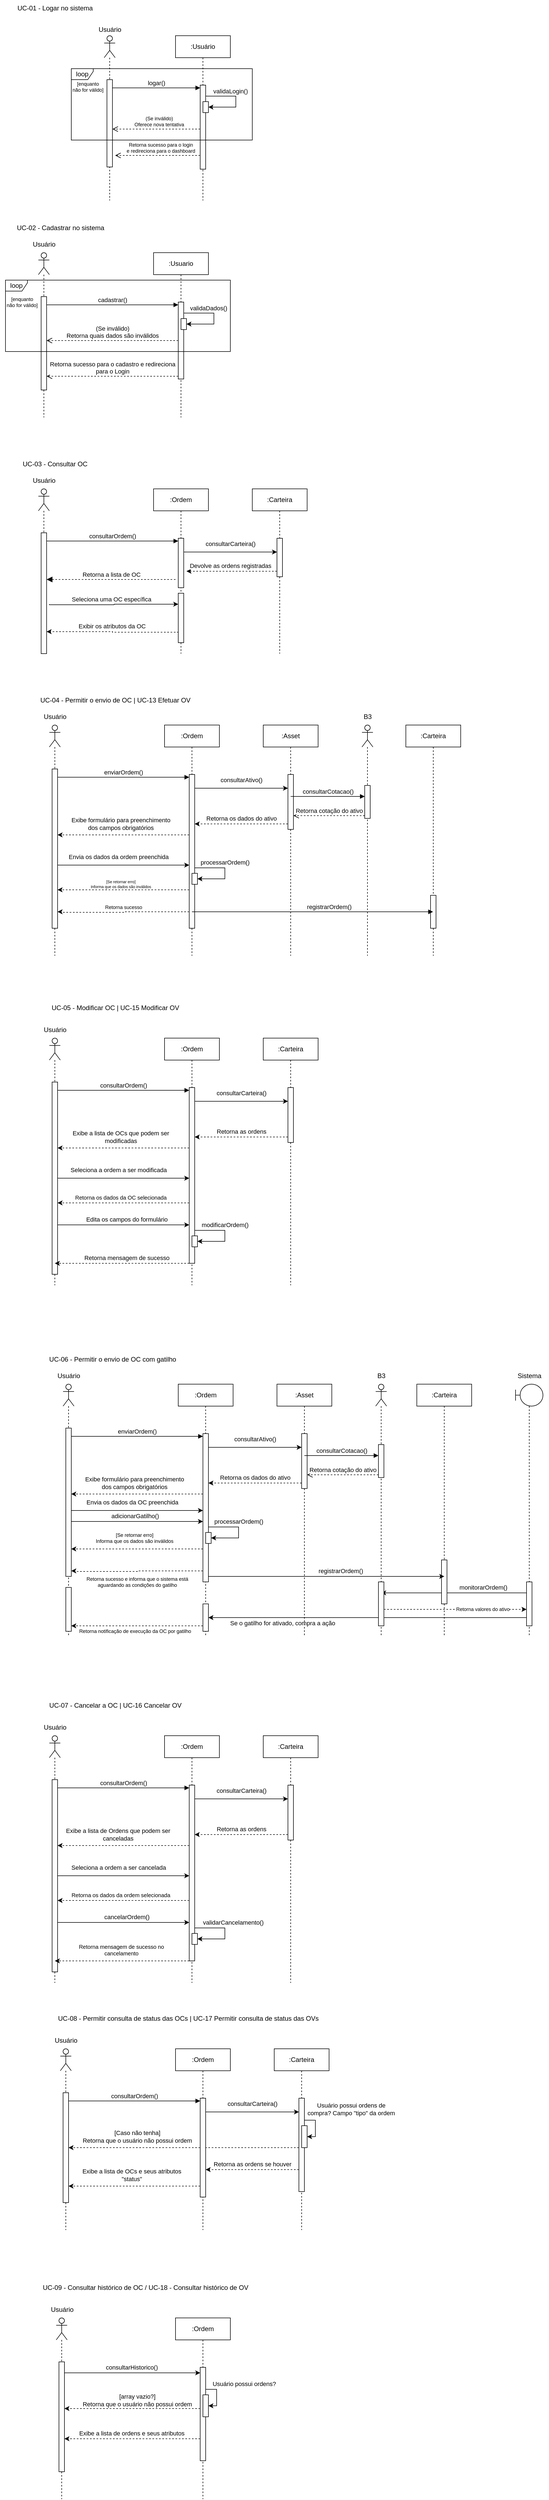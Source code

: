<mxfile version="24.7.17" pages="13">
  <diagram name="UC-01" id="2YBvvXClWsGukQMizWep">
    <mxGraphModel grid="0" page="1" gridSize="10" guides="1" tooltips="1" connect="1" arrows="1" fold="1" pageScale="1" pageWidth="850" pageHeight="1100" math="0" shadow="0">
      <root>
        <mxCell id="0" />
        <mxCell id="1" parent="0" />
        <mxCell id="nhMCHlvMso9rkPJeenEn-326" style="edgeStyle=orthogonalEdgeStyle;rounded=0;orthogonalLoop=1;jettySize=auto;html=1;curved=0;dashed=1;" edge="1" parent="1" source="nhMCHlvMso9rkPJeenEn-307" target="nhMCHlvMso9rkPJeenEn-298">
          <mxGeometry relative="1" as="geometry">
            <Array as="points">
              <mxPoint x="420" y="3970" />
              <mxPoint x="420" y="3970" />
            </Array>
          </mxGeometry>
        </mxCell>
        <mxCell id="nhMCHlvMso9rkPJeenEn-327" value="[Caso não tenha]&lt;br&gt;Retorna que o usuário não possui ordem" style="edgeLabel;html=1;align=center;verticalAlign=middle;resizable=0;points=[];" connectable="0" vertex="1" parent="nhMCHlvMso9rkPJeenEn-326">
          <mxGeometry x="0.239" y="2" relative="1" as="geometry">
            <mxPoint x="-35" y="-22" as="offset" />
          </mxGeometry>
        </mxCell>
        <mxCell id="nhMCHlvMso9rkPJeenEn-290" style="edgeStyle=orthogonalEdgeStyle;rounded=0;orthogonalLoop=1;jettySize=auto;html=1;curved=0;" edge="1" parent="1" source="nhMCHlvMso9rkPJeenEn-287" target="nhMCHlvMso9rkPJeenEn-294">
          <mxGeometry relative="1" as="geometry">
            <mxPoint x="380" y="3000" as="targetPoint" />
            <Array as="points">
              <mxPoint x="800" y="3005" />
              <mxPoint x="800" y="3005" />
            </Array>
          </mxGeometry>
        </mxCell>
        <mxCell id="nhMCHlvMso9rkPJeenEn-291" value="Se o gatilho for ativado, compra a ação" style="edgeLabel;html=1;align=center;verticalAlign=middle;resizable=0;points=[];" connectable="0" vertex="1" parent="nhMCHlvMso9rkPJeenEn-290">
          <mxGeometry x="0.579" y="-2" relative="1" as="geometry">
            <mxPoint x="13" y="12" as="offset" />
          </mxGeometry>
        </mxCell>
        <mxCell id="nhMCHlvMso9rkPJeenEn-283" style="edgeStyle=orthogonalEdgeStyle;rounded=0;orthogonalLoop=1;jettySize=auto;html=1;curved=0;" edge="1" parent="1" source="nhMCHlvMso9rkPJeenEn-281" target="nhMCHlvMso9rkPJeenEn-229">
          <mxGeometry relative="1" as="geometry">
            <Array as="points">
              <mxPoint x="740" y="2960" />
              <mxPoint x="740" y="2960" />
            </Array>
          </mxGeometry>
        </mxCell>
        <mxCell id="nhMCHlvMso9rkPJeenEn-285" value="monitorarOrdem()" style="edgeLabel;html=1;align=center;verticalAlign=middle;resizable=0;points=[];" connectable="0" vertex="1" parent="nhMCHlvMso9rkPJeenEn-283">
          <mxGeometry x="-0.132" y="-2" relative="1" as="geometry">
            <mxPoint x="33" y="-8" as="offset" />
          </mxGeometry>
        </mxCell>
        <mxCell id="nhMCHlvMso9rkPJeenEn-1" value="UC-01 - Logar no sistema" style="text;html=1;align=center;verticalAlign=middle;resizable=0;points=[];autosize=1;strokeColor=none;fillColor=none;" vertex="1" parent="1">
          <mxGeometry y="60" width="160" height="30" as="geometry" />
        </mxCell>
        <mxCell id="nhMCHlvMso9rkPJeenEn-6" value="" style="shape=umlLifeline;perimeter=lifelinePerimeter;whiteSpace=wrap;html=1;container=1;dropTarget=0;collapsible=0;recursiveResize=0;outlineConnect=0;portConstraint=eastwest;newEdgeStyle={&quot;curved&quot;:0,&quot;rounded&quot;:0};participant=umlActor;" vertex="1" parent="1">
          <mxGeometry x="170" y="125" width="20" height="300" as="geometry" />
        </mxCell>
        <mxCell id="nhMCHlvMso9rkPJeenEn-28" value="" style="html=1;points=[[0,0,0,0,5],[0,1,0,0,-5],[1,0,0,0,5],[1,1,0,0,-5]];perimeter=orthogonalPerimeter;outlineConnect=0;targetShapes=umlLifeline;portConstraint=eastwest;newEdgeStyle={&quot;curved&quot;:0,&quot;rounded&quot;:0};" vertex="1" parent="nhMCHlvMso9rkPJeenEn-6">
          <mxGeometry x="5" y="80" width="10" height="159" as="geometry" />
        </mxCell>
        <mxCell id="nhMCHlvMso9rkPJeenEn-7" value="Usuário" style="text;html=1;align=center;verticalAlign=middle;resizable=0;points=[];autosize=1;strokeColor=none;fillColor=none;" vertex="1" parent="1">
          <mxGeometry x="150" y="99" width="60" height="30" as="geometry" />
        </mxCell>
        <mxCell id="nhMCHlvMso9rkPJeenEn-13" value=":Usuário" style="shape=umlLifeline;perimeter=lifelinePerimeter;whiteSpace=wrap;html=1;container=1;dropTarget=0;collapsible=0;recursiveResize=0;outlineConnect=0;portConstraint=eastwest;newEdgeStyle={&quot;curved&quot;:0,&quot;rounded&quot;:0};" vertex="1" parent="1">
          <mxGeometry x="300" y="125" width="100" height="300" as="geometry" />
        </mxCell>
        <mxCell id="nhMCHlvMso9rkPJeenEn-31" style="edgeStyle=orthogonalEdgeStyle;rounded=0;orthogonalLoop=1;jettySize=auto;html=1;curved=0;" edge="1" parent="nhMCHlvMso9rkPJeenEn-13" source="nhMCHlvMso9rkPJeenEn-13" target="nhMCHlvMso9rkPJeenEn-30">
          <mxGeometry relative="1" as="geometry">
            <Array as="points">
              <mxPoint x="110" y="110" />
              <mxPoint x="110" y="130" />
            </Array>
          </mxGeometry>
        </mxCell>
        <mxCell id="nhMCHlvMso9rkPJeenEn-32" value="validaLogin()" style="edgeLabel;html=1;align=center;verticalAlign=middle;resizable=0;points=[];" vertex="1" connectable="0" parent="nhMCHlvMso9rkPJeenEn-31">
          <mxGeometry x="-0.061" relative="1" as="geometry">
            <mxPoint x="-10" y="-10" as="offset" />
          </mxGeometry>
        </mxCell>
        <mxCell id="nhMCHlvMso9rkPJeenEn-25" value="" style="html=1;points=[[0,0,0,0,5],[0,1,0,0,-5],[1,0,0,0,5],[1,1,0,0,-5]];perimeter=orthogonalPerimeter;outlineConnect=0;targetShapes=umlLifeline;portConstraint=eastwest;newEdgeStyle={&quot;curved&quot;:0,&quot;rounded&quot;:0};" vertex="1" parent="nhMCHlvMso9rkPJeenEn-13">
          <mxGeometry x="45" y="90" width="10" height="153" as="geometry" />
        </mxCell>
        <mxCell id="nhMCHlvMso9rkPJeenEn-30" value="" style="html=1;points=[[0,0,0,0,5],[0,1,0,0,-5],[1,0,0,0,5],[1,1,0,0,-5]];perimeter=orthogonalPerimeter;outlineConnect=0;targetShapes=umlLifeline;portConstraint=eastwest;newEdgeStyle={&quot;curved&quot;:0,&quot;rounded&quot;:0};" vertex="1" parent="nhMCHlvMso9rkPJeenEn-13">
          <mxGeometry x="50" y="120" width="10" height="20" as="geometry" />
        </mxCell>
        <mxCell id="nhMCHlvMso9rkPJeenEn-26" value="logar()" style="html=1;verticalAlign=bottom;endArrow=block;curved=0;rounded=0;entryX=0;entryY=0;entryDx=0;entryDy=5;" edge="1" parent="1" source="nhMCHlvMso9rkPJeenEn-28" target="nhMCHlvMso9rkPJeenEn-25">
          <mxGeometry relative="1" as="geometry">
            <mxPoint x="275" y="220" as="sourcePoint" />
          </mxGeometry>
        </mxCell>
        <mxCell id="nhMCHlvMso9rkPJeenEn-27" value="Retorna sucesso para o login&lt;br style=&quot;font-size: 9px;&quot;&gt;e redireciona para o dashboard" style="html=1;verticalAlign=bottom;endArrow=open;dashed=1;endSize=8;curved=0;rounded=0;fontSize=9;entryX=1.5;entryY=0.636;entryDx=0;entryDy=0;entryPerimeter=0;" edge="1" parent="1">
          <mxGeometry x="-0.062" relative="1" as="geometry">
            <mxPoint x="190" y="342.996" as="targetPoint" />
            <mxPoint x="345" y="342.996" as="sourcePoint" />
            <mxPoint as="offset" />
          </mxGeometry>
        </mxCell>
        <mxCell id="M9VDx0QuMAInQ6P0vmL9-1" value="(Se inválido)&lt;div style=&quot;font-size: 9px;&quot;&gt;Oferece nova tentativa&lt;/div&gt;" style="html=1;verticalAlign=bottom;endArrow=open;dashed=1;endSize=8;curved=0;rounded=0;fontSize=9;" edge="1" parent="1" target="nhMCHlvMso9rkPJeenEn-28" source="nhMCHlvMso9rkPJeenEn-25">
          <mxGeometry x="-0.059" relative="1" as="geometry">
            <mxPoint x="190" y="295" as="targetPoint" />
            <mxPoint as="offset" />
            <mxPoint x="340" y="295" as="sourcePoint" />
            <Array as="points">
              <mxPoint x="270" y="295" />
            </Array>
          </mxGeometry>
        </mxCell>
        <mxCell id="nhMCHlvMso9rkPJeenEn-35" value="UC-02 - Cadastrar no sistema" style="text;html=1;align=center;verticalAlign=middle;resizable=0;points=[];autosize=1;strokeColor=none;fillColor=none;" vertex="1" parent="1">
          <mxGeometry y="460" width="180" height="30" as="geometry" />
        </mxCell>
        <mxCell id="nhMCHlvMso9rkPJeenEn-36" value="" style="shape=umlLifeline;perimeter=lifelinePerimeter;whiteSpace=wrap;html=1;container=1;dropTarget=0;collapsible=0;recursiveResize=0;outlineConnect=0;portConstraint=eastwest;newEdgeStyle={&quot;curved&quot;:0,&quot;rounded&quot;:0};participant=umlActor;" vertex="1" parent="1">
          <mxGeometry x="50" y="520" width="20" height="300" as="geometry" />
        </mxCell>
        <mxCell id="nhMCHlvMso9rkPJeenEn-37" value="" style="html=1;points=[[0,0,0,0,5],[0,1,0,0,-5],[1,0,0,0,5],[1,1,0,0,-5]];perimeter=orthogonalPerimeter;outlineConnect=0;targetShapes=umlLifeline;portConstraint=eastwest;newEdgeStyle={&quot;curved&quot;:0,&quot;rounded&quot;:0};" vertex="1" parent="nhMCHlvMso9rkPJeenEn-36">
          <mxGeometry x="5" y="80" width="10" height="170" as="geometry" />
        </mxCell>
        <mxCell id="nhMCHlvMso9rkPJeenEn-38" value=":Usuario" style="shape=umlLifeline;perimeter=lifelinePerimeter;whiteSpace=wrap;html=1;container=1;dropTarget=0;collapsible=0;recursiveResize=0;outlineConnect=0;portConstraint=eastwest;newEdgeStyle={&quot;curved&quot;:0,&quot;rounded&quot;:0};" vertex="1" parent="1">
          <mxGeometry x="260" y="520" width="100" height="300" as="geometry" />
        </mxCell>
        <mxCell id="nhMCHlvMso9rkPJeenEn-39" style="edgeStyle=orthogonalEdgeStyle;rounded=0;orthogonalLoop=1;jettySize=auto;html=1;curved=0;" edge="1" parent="nhMCHlvMso9rkPJeenEn-38" source="nhMCHlvMso9rkPJeenEn-38" target="nhMCHlvMso9rkPJeenEn-42">
          <mxGeometry relative="1" as="geometry">
            <Array as="points">
              <mxPoint x="110" y="110" />
              <mxPoint x="110" y="130" />
            </Array>
          </mxGeometry>
        </mxCell>
        <mxCell id="nhMCHlvMso9rkPJeenEn-40" value="validaDados()" style="edgeLabel;html=1;align=center;verticalAlign=middle;resizable=0;points=[];" connectable="0" vertex="1" parent="nhMCHlvMso9rkPJeenEn-39">
          <mxGeometry x="-0.061" relative="1" as="geometry">
            <mxPoint x="-10" y="-10" as="offset" />
          </mxGeometry>
        </mxCell>
        <mxCell id="nhMCHlvMso9rkPJeenEn-41" value="" style="html=1;points=[[0,0,0,0,5],[0,1,0,0,-5],[1,0,0,0,5],[1,1,0,0,-5]];perimeter=orthogonalPerimeter;outlineConnect=0;targetShapes=umlLifeline;portConstraint=eastwest;newEdgeStyle={&quot;curved&quot;:0,&quot;rounded&quot;:0};" vertex="1" parent="nhMCHlvMso9rkPJeenEn-38">
          <mxGeometry x="45" y="90" width="10" height="140" as="geometry" />
        </mxCell>
        <mxCell id="nhMCHlvMso9rkPJeenEn-42" value="" style="html=1;points=[[0,0,0,0,5],[0,1,0,0,-5],[1,0,0,0,5],[1,1,0,0,-5]];perimeter=orthogonalPerimeter;outlineConnect=0;targetShapes=umlLifeline;portConstraint=eastwest;newEdgeStyle={&quot;curved&quot;:0,&quot;rounded&quot;:0};" vertex="1" parent="nhMCHlvMso9rkPJeenEn-38">
          <mxGeometry x="50" y="120" width="10" height="20" as="geometry" />
        </mxCell>
        <mxCell id="nhMCHlvMso9rkPJeenEn-43" value="cadastrar()" style="html=1;verticalAlign=bottom;endArrow=block;curved=0;rounded=0;entryX=0;entryY=0;entryDx=0;entryDy=5;" edge="1" parent="1" source="nhMCHlvMso9rkPJeenEn-37" target="nhMCHlvMso9rkPJeenEn-41">
          <mxGeometry relative="1" as="geometry">
            <mxPoint x="155" y="615" as="sourcePoint" />
          </mxGeometry>
        </mxCell>
        <mxCell id="nhMCHlvMso9rkPJeenEn-44" value="Retorna sucesso para o cadastro e redireciona&lt;br&gt;para o Login" style="html=1;verticalAlign=bottom;endArrow=open;dashed=1;endSize=8;curved=0;rounded=0;exitX=0;exitY=1;exitDx=0;exitDy=-5;" edge="1" parent="1" source="nhMCHlvMso9rkPJeenEn-41" target="nhMCHlvMso9rkPJeenEn-37">
          <mxGeometry relative="1" as="geometry">
            <mxPoint x="155" y="685" as="targetPoint" />
            <mxPoint as="offset" />
          </mxGeometry>
        </mxCell>
        <mxCell id="nhMCHlvMso9rkPJeenEn-45" value="(Se inválido)&lt;div&gt;Retorna quais dados são inválidos&lt;/div&gt;" style="html=1;verticalAlign=bottom;endArrow=open;dashed=1;endSize=8;curved=0;rounded=0;" edge="1" parent="1" source="nhMCHlvMso9rkPJeenEn-41" target="nhMCHlvMso9rkPJeenEn-37">
          <mxGeometry relative="1" as="geometry">
            <mxPoint x="70" y="690" as="targetPoint" />
            <mxPoint as="offset" />
            <mxPoint x="220" y="690" as="sourcePoint" />
          </mxGeometry>
        </mxCell>
        <mxCell id="nhMCHlvMso9rkPJeenEn-46" value="Usuário" style="text;html=1;align=center;verticalAlign=middle;resizable=0;points=[];autosize=1;strokeColor=none;fillColor=none;" vertex="1" parent="1">
          <mxGeometry x="30" y="490" width="60" height="30" as="geometry" />
        </mxCell>
        <mxCell id="nhMCHlvMso9rkPJeenEn-48" value="UC-03 - Consultar OC" style="text;html=1;align=center;verticalAlign=middle;resizable=0;points=[];autosize=1;strokeColor=none;fillColor=none;" vertex="1" parent="1">
          <mxGeometry x="10" y="890" width="140" height="30" as="geometry" />
        </mxCell>
        <mxCell id="nhMCHlvMso9rkPJeenEn-49" value="" style="shape=umlLifeline;perimeter=lifelinePerimeter;whiteSpace=wrap;html=1;container=1;dropTarget=0;collapsible=0;recursiveResize=0;outlineConnect=0;portConstraint=eastwest;newEdgeStyle={&quot;curved&quot;:0,&quot;rounded&quot;:0};participant=umlActor;" vertex="1" parent="1">
          <mxGeometry x="50" y="950" width="20" height="300" as="geometry" />
        </mxCell>
        <mxCell id="nhMCHlvMso9rkPJeenEn-50" value="" style="html=1;points=[[0,0,0,0,5],[0,1,0,0,-5],[1,0,0,0,5],[1,1,0,0,-5]];perimeter=orthogonalPerimeter;outlineConnect=0;targetShapes=umlLifeline;portConstraint=eastwest;newEdgeStyle={&quot;curved&quot;:0,&quot;rounded&quot;:0};" vertex="1" parent="nhMCHlvMso9rkPJeenEn-49">
          <mxGeometry x="5" y="80" width="10" height="220" as="geometry" />
        </mxCell>
        <mxCell id="nhMCHlvMso9rkPJeenEn-51" value=":Ordem" style="shape=umlLifeline;perimeter=lifelinePerimeter;whiteSpace=wrap;html=1;container=1;dropTarget=0;collapsible=0;recursiveResize=0;outlineConnect=0;portConstraint=eastwest;newEdgeStyle={&quot;curved&quot;:0,&quot;rounded&quot;:0};" vertex="1" parent="1">
          <mxGeometry x="260" y="950" width="100" height="300" as="geometry" />
        </mxCell>
        <mxCell id="nhMCHlvMso9rkPJeenEn-54" value="" style="html=1;points=[[0,0,0,0,5],[0,1,0,0,-5],[1,0,0,0,5],[1,1,0,0,-5]];perimeter=orthogonalPerimeter;outlineConnect=0;targetShapes=umlLifeline;portConstraint=eastwest;newEdgeStyle={&quot;curved&quot;:0,&quot;rounded&quot;:0};" vertex="1" parent="nhMCHlvMso9rkPJeenEn-51">
          <mxGeometry x="45" y="90" width="10" height="90" as="geometry" />
        </mxCell>
        <mxCell id="nhMCHlvMso9rkPJeenEn-88" value="" style="html=1;points=[[0,0,0,0,5],[0,1,0,0,-5],[1,0,0,0,5],[1,1,0,0,-5]];perimeter=orthogonalPerimeter;outlineConnect=0;targetShapes=umlLifeline;portConstraint=eastwest;newEdgeStyle={&quot;curved&quot;:0,&quot;rounded&quot;:0};" vertex="1" parent="nhMCHlvMso9rkPJeenEn-51">
          <mxGeometry x="45" y="190" width="10" height="90" as="geometry" />
        </mxCell>
        <mxCell id="nhMCHlvMso9rkPJeenEn-56" value="consultarOrdem()" style="html=1;verticalAlign=bottom;endArrow=block;curved=0;rounded=0;entryX=0;entryY=0;entryDx=0;entryDy=5;" edge="1" parent="1" source="nhMCHlvMso9rkPJeenEn-50" target="nhMCHlvMso9rkPJeenEn-54">
          <mxGeometry relative="1" as="geometry">
            <mxPoint x="155" y="1045" as="sourcePoint" />
            <mxPoint as="offset" />
          </mxGeometry>
        </mxCell>
        <mxCell id="nhMCHlvMso9rkPJeenEn-58" value="Retorna a lista de OC" style="html=1;verticalAlign=bottom;endArrow=block;dashed=1;endSize=8;curved=0;rounded=0;endFill=1;" edge="1" parent="1" target="nhMCHlvMso9rkPJeenEn-50">
          <mxGeometry relative="1" as="geometry">
            <mxPoint x="70" y="1120" as="targetPoint" />
            <mxPoint as="offset" />
            <mxPoint x="300" y="1115" as="sourcePoint" />
          </mxGeometry>
        </mxCell>
        <mxCell id="nhMCHlvMso9rkPJeenEn-59" value="Usuário" style="text;html=1;align=center;verticalAlign=middle;resizable=0;points=[];autosize=1;strokeColor=none;fillColor=none;" vertex="1" parent="1">
          <mxGeometry x="30" y="920" width="60" height="30" as="geometry" />
        </mxCell>
        <mxCell id="nhMCHlvMso9rkPJeenEn-74" value="loop" style="shape=umlFrame;whiteSpace=wrap;html=1;pointerEvents=0;width=40;height=20;" vertex="1" parent="1">
          <mxGeometry x="110" y="185" width="330" height="130" as="geometry" />
        </mxCell>
        <mxCell id="nhMCHlvMso9rkPJeenEn-75" value="[enquanto&lt;br style=&quot;font-size: 9px;&quot;&gt;não for válido]" style="text;html=1;align=center;verticalAlign=middle;resizable=0;points=[];autosize=1;strokeColor=none;fillColor=none;fontSize=9;" vertex="1" parent="1">
          <mxGeometry x="100" y="198" width="80" height="40" as="geometry" />
        </mxCell>
        <mxCell id="nhMCHlvMso9rkPJeenEn-76" value="loop" style="shape=umlFrame;whiteSpace=wrap;html=1;pointerEvents=0;width=40;height=20;" vertex="1" parent="1">
          <mxGeometry x="-10" y="570" width="410" height="130" as="geometry" />
        </mxCell>
        <mxCell id="nhMCHlvMso9rkPJeenEn-77" value="[enquanto&lt;br style=&quot;font-size: 9px;&quot;&gt;não for válido]" style="text;html=1;align=center;verticalAlign=middle;resizable=0;points=[];autosize=1;strokeColor=none;fillColor=none;fontSize=9;" vertex="1" parent="1">
          <mxGeometry x="-20" y="590" width="80" height="40" as="geometry" />
        </mxCell>
        <mxCell id="nhMCHlvMso9rkPJeenEn-78" value=":Carteira" style="shape=umlLifeline;perimeter=lifelinePerimeter;whiteSpace=wrap;html=1;container=1;dropTarget=0;collapsible=0;recursiveResize=0;outlineConnect=0;portConstraint=eastwest;newEdgeStyle={&quot;curved&quot;:0,&quot;rounded&quot;:0};" vertex="1" parent="1">
          <mxGeometry x="440" y="950" width="100" height="300" as="geometry" />
        </mxCell>
        <mxCell id="nhMCHlvMso9rkPJeenEn-79" value="" style="html=1;points=[[0,0,0,0,5],[0,1,0,0,-5],[1,0,0,0,5],[1,1,0,0,-5]];perimeter=orthogonalPerimeter;outlineConnect=0;targetShapes=umlLifeline;portConstraint=eastwest;newEdgeStyle={&quot;curved&quot;:0,&quot;rounded&quot;:0};" vertex="1" parent="nhMCHlvMso9rkPJeenEn-78">
          <mxGeometry x="45" y="90" width="10" height="70" as="geometry" />
        </mxCell>
        <mxCell id="nhMCHlvMso9rkPJeenEn-80" style="edgeStyle=orthogonalEdgeStyle;rounded=0;orthogonalLoop=1;jettySize=auto;html=1;curved=0;" edge="1" parent="1" source="nhMCHlvMso9rkPJeenEn-54" target="nhMCHlvMso9rkPJeenEn-79">
          <mxGeometry relative="1" as="geometry">
            <Array as="points">
              <mxPoint x="350" y="1065" />
              <mxPoint x="350" y="1065" />
            </Array>
          </mxGeometry>
        </mxCell>
        <mxCell id="nhMCHlvMso9rkPJeenEn-81" value="consultarCarteira()" style="edgeLabel;html=1;align=center;verticalAlign=middle;resizable=0;points=[];" connectable="0" vertex="1" parent="nhMCHlvMso9rkPJeenEn-80">
          <mxGeometry x="-0.154" y="2" relative="1" as="geometry">
            <mxPoint x="13" y="-13" as="offset" />
          </mxGeometry>
        </mxCell>
        <mxCell id="nhMCHlvMso9rkPJeenEn-82" style="edgeStyle=orthogonalEdgeStyle;rounded=0;orthogonalLoop=1;jettySize=auto;html=1;curved=0;dashed=1;" edge="1" parent="1" source="nhMCHlvMso9rkPJeenEn-79">
          <mxGeometry relative="1" as="geometry">
            <mxPoint x="320" y="1100" as="targetPoint" />
            <Array as="points">
              <mxPoint x="440" y="1100" />
              <mxPoint x="440" y="1100" />
            </Array>
          </mxGeometry>
        </mxCell>
        <mxCell id="nhMCHlvMso9rkPJeenEn-83" value="Devolve as ordens registradas" style="edgeLabel;html=1;align=center;verticalAlign=middle;resizable=0;points=[];" connectable="0" vertex="1" parent="nhMCHlvMso9rkPJeenEn-82">
          <mxGeometry x="0.146" y="-2" relative="1" as="geometry">
            <mxPoint x="9" y="-8" as="offset" />
          </mxGeometry>
        </mxCell>
        <mxCell id="nhMCHlvMso9rkPJeenEn-84" style="edgeStyle=orthogonalEdgeStyle;rounded=0;orthogonalLoop=1;jettySize=auto;html=1;curved=0;" edge="1" parent="1" target="nhMCHlvMso9rkPJeenEn-88">
          <mxGeometry relative="1" as="geometry">
            <mxPoint x="70" y="1160" as="sourcePoint" />
            <mxPoint x="290" y="1160" as="targetPoint" />
            <Array as="points">
              <mxPoint x="70" y="1161" />
              <mxPoint x="188" y="1161" />
              <mxPoint x="188" y="1160" />
            </Array>
          </mxGeometry>
        </mxCell>
        <mxCell id="nhMCHlvMso9rkPJeenEn-85" value="Seleciona uma OC específica" style="edgeLabel;html=1;align=center;verticalAlign=middle;resizable=0;points=[];" connectable="0" vertex="1" parent="nhMCHlvMso9rkPJeenEn-84">
          <mxGeometry x="-0.285" y="1" relative="1" as="geometry">
            <mxPoint x="29" y="-9" as="offset" />
          </mxGeometry>
        </mxCell>
        <mxCell id="nhMCHlvMso9rkPJeenEn-86" style="edgeStyle=orthogonalEdgeStyle;rounded=0;orthogonalLoop=1;jettySize=auto;html=1;curved=0;dashed=1;" edge="1" parent="1" target="nhMCHlvMso9rkPJeenEn-50">
          <mxGeometry relative="1" as="geometry">
            <mxPoint x="304.98" y="1210" as="sourcePoint" />
            <mxPoint x="80" y="1210" as="targetPoint" />
            <Array as="points">
              <mxPoint x="305" y="1211" />
              <mxPoint x="185" y="1211" />
              <mxPoint x="185" y="1210" />
            </Array>
          </mxGeometry>
        </mxCell>
        <mxCell id="nhMCHlvMso9rkPJeenEn-87" value="Exibir os atributos da OC" style="edgeLabel;html=1;align=center;verticalAlign=middle;resizable=0;points=[];" connectable="0" vertex="1" parent="nhMCHlvMso9rkPJeenEn-86">
          <mxGeometry x="0.239" y="2" relative="1" as="geometry">
            <mxPoint x="27" y="-12" as="offset" />
          </mxGeometry>
        </mxCell>
        <mxCell id="nhMCHlvMso9rkPJeenEn-89" value="UC-04 - Permitir o envio de OC | UC-13 Efetuar OV" style="text;html=1;align=center;verticalAlign=middle;resizable=0;points=[];autosize=1;strokeColor=none;fillColor=none;" vertex="1" parent="1">
          <mxGeometry x="40" y="1320" width="300" height="30" as="geometry" />
        </mxCell>
        <mxCell id="nhMCHlvMso9rkPJeenEn-90" value="" style="shape=umlLifeline;perimeter=lifelinePerimeter;whiteSpace=wrap;html=1;container=1;dropTarget=0;collapsible=0;recursiveResize=0;outlineConnect=0;portConstraint=eastwest;newEdgeStyle={&quot;curved&quot;:0,&quot;rounded&quot;:0};participant=umlActor;" vertex="1" parent="1">
          <mxGeometry x="70" y="1380" width="20" height="420" as="geometry" />
        </mxCell>
        <mxCell id="nhMCHlvMso9rkPJeenEn-91" value="" style="html=1;points=[[0,0,0,0,5],[0,1,0,0,-5],[1,0,0,0,5],[1,1,0,0,-5]];perimeter=orthogonalPerimeter;outlineConnect=0;targetShapes=umlLifeline;portConstraint=eastwest;newEdgeStyle={&quot;curved&quot;:0,&quot;rounded&quot;:0};" vertex="1" parent="nhMCHlvMso9rkPJeenEn-90">
          <mxGeometry x="5" y="80" width="10" height="290" as="geometry" />
        </mxCell>
        <mxCell id="nhMCHlvMso9rkPJeenEn-92" value=":Ordem" style="shape=umlLifeline;perimeter=lifelinePerimeter;whiteSpace=wrap;html=1;container=1;dropTarget=0;collapsible=0;recursiveResize=0;outlineConnect=0;portConstraint=eastwest;newEdgeStyle={&quot;curved&quot;:0,&quot;rounded&quot;:0};" vertex="1" parent="1">
          <mxGeometry x="280" y="1380" width="100" height="420" as="geometry" />
        </mxCell>
        <mxCell id="nhMCHlvMso9rkPJeenEn-93" value="" style="html=1;points=[[0,0,0,0,5],[0,1,0,0,-5],[1,0,0,0,5],[1,1,0,0,-5]];perimeter=orthogonalPerimeter;outlineConnect=0;targetShapes=umlLifeline;portConstraint=eastwest;newEdgeStyle={&quot;curved&quot;:0,&quot;rounded&quot;:0};" vertex="1" parent="nhMCHlvMso9rkPJeenEn-92">
          <mxGeometry x="45" y="90" width="10" height="280" as="geometry" />
        </mxCell>
        <mxCell id="nhMCHlvMso9rkPJeenEn-119" style="edgeStyle=orthogonalEdgeStyle;rounded=0;orthogonalLoop=1;jettySize=auto;html=1;curved=0;" edge="1" parent="nhMCHlvMso9rkPJeenEn-92" target="nhMCHlvMso9rkPJeenEn-121">
          <mxGeometry relative="1" as="geometry">
            <Array as="points">
              <mxPoint x="110" y="260" />
              <mxPoint x="110" y="280" />
            </Array>
            <mxPoint x="55" y="260" as="sourcePoint" />
          </mxGeometry>
        </mxCell>
        <mxCell id="nhMCHlvMso9rkPJeenEn-120" value="processarOrdem()" style="edgeLabel;html=1;align=center;verticalAlign=middle;resizable=0;points=[];" connectable="0" vertex="1" parent="nhMCHlvMso9rkPJeenEn-119">
          <mxGeometry x="-0.061" relative="1" as="geometry">
            <mxPoint y="-14" as="offset" />
          </mxGeometry>
        </mxCell>
        <mxCell id="nhMCHlvMso9rkPJeenEn-121" value="" style="html=1;points=[[0,0,0,0,5],[0,1,0,0,-5],[1,0,0,0,5],[1,1,0,0,-5]];perimeter=orthogonalPerimeter;outlineConnect=0;targetShapes=umlLifeline;portConstraint=eastwest;newEdgeStyle={&quot;curved&quot;:0,&quot;rounded&quot;:0};" vertex="1" parent="nhMCHlvMso9rkPJeenEn-92">
          <mxGeometry x="50" y="270" width="10" height="20" as="geometry" />
        </mxCell>
        <mxCell id="nhMCHlvMso9rkPJeenEn-95" value="enviarOrdem()" style="html=1;verticalAlign=bottom;endArrow=block;curved=0;rounded=0;entryX=0;entryY=0;entryDx=0;entryDy=5;" edge="1" parent="1" source="nhMCHlvMso9rkPJeenEn-91" target="nhMCHlvMso9rkPJeenEn-93">
          <mxGeometry relative="1" as="geometry">
            <mxPoint x="175" y="1475" as="sourcePoint" />
            <mxPoint as="offset" />
          </mxGeometry>
        </mxCell>
        <mxCell id="nhMCHlvMso9rkPJeenEn-97" value="Usuário" style="text;html=1;align=center;verticalAlign=middle;resizable=0;points=[];autosize=1;strokeColor=none;fillColor=none;" vertex="1" parent="1">
          <mxGeometry x="50" y="1350" width="60" height="30" as="geometry" />
        </mxCell>
        <mxCell id="nhMCHlvMso9rkPJeenEn-98" value=":Asset" style="shape=umlLifeline;perimeter=lifelinePerimeter;whiteSpace=wrap;html=1;container=1;dropTarget=0;collapsible=0;recursiveResize=0;outlineConnect=0;portConstraint=eastwest;newEdgeStyle={&quot;curved&quot;:0,&quot;rounded&quot;:0};" vertex="1" parent="1">
          <mxGeometry x="460" y="1380" width="100" height="420" as="geometry" />
        </mxCell>
        <mxCell id="nhMCHlvMso9rkPJeenEn-99" value="" style="html=1;points=[[0,0,0,0,5],[0,1,0,0,-5],[1,0,0,0,5],[1,1,0,0,-5]];perimeter=orthogonalPerimeter;outlineConnect=0;targetShapes=umlLifeline;portConstraint=eastwest;newEdgeStyle={&quot;curved&quot;:0,&quot;rounded&quot;:0};" vertex="1" parent="nhMCHlvMso9rkPJeenEn-98">
          <mxGeometry x="45" y="90" width="10" height="100" as="geometry" />
        </mxCell>
        <mxCell id="nhMCHlvMso9rkPJeenEn-100" style="edgeStyle=orthogonalEdgeStyle;rounded=0;orthogonalLoop=1;jettySize=auto;html=1;curved=0;" edge="1" parent="1" source="nhMCHlvMso9rkPJeenEn-93" target="nhMCHlvMso9rkPJeenEn-99">
          <mxGeometry relative="1" as="geometry">
            <Array as="points">
              <mxPoint x="370" y="1495" />
              <mxPoint x="370" y="1495" />
            </Array>
          </mxGeometry>
        </mxCell>
        <mxCell id="nhMCHlvMso9rkPJeenEn-101" value="consultarAtivo()" style="edgeLabel;html=1;align=center;verticalAlign=middle;resizable=0;points=[];" connectable="0" vertex="1" parent="nhMCHlvMso9rkPJeenEn-100">
          <mxGeometry x="-0.154" y="2" relative="1" as="geometry">
            <mxPoint x="13" y="-13" as="offset" />
          </mxGeometry>
        </mxCell>
        <mxCell id="nhMCHlvMso9rkPJeenEn-108" value="" style="shape=umlLifeline;perimeter=lifelinePerimeter;whiteSpace=wrap;html=1;container=1;dropTarget=0;collapsible=0;recursiveResize=0;outlineConnect=0;portConstraint=eastwest;newEdgeStyle={&quot;curved&quot;:0,&quot;rounded&quot;:0};participant=umlActor;" vertex="1" parent="1">
          <mxGeometry x="640" y="1380" width="20" height="420" as="geometry" />
        </mxCell>
        <mxCell id="nhMCHlvMso9rkPJeenEn-110" value="" style="html=1;points=[[0,0,0,0,5],[0,1,0,0,-5],[1,0,0,0,5],[1,1,0,0,-5]];perimeter=orthogonalPerimeter;outlineConnect=0;targetShapes=umlLifeline;portConstraint=eastwest;newEdgeStyle={&quot;curved&quot;:0,&quot;rounded&quot;:0};" vertex="1" parent="nhMCHlvMso9rkPJeenEn-108">
          <mxGeometry x="5" y="110" width="10" height="60" as="geometry" />
        </mxCell>
        <mxCell id="nhMCHlvMso9rkPJeenEn-109" value="B3" style="text;html=1;align=center;verticalAlign=middle;resizable=0;points=[];autosize=1;strokeColor=none;fillColor=none;" vertex="1" parent="1">
          <mxGeometry x="630" y="1350" width="40" height="30" as="geometry" />
        </mxCell>
        <mxCell id="nhMCHlvMso9rkPJeenEn-111" value="consultarCotacao()" style="html=1;verticalAlign=bottom;endArrow=block;curved=0;rounded=0;" edge="1" parent="1" target="nhMCHlvMso9rkPJeenEn-110">
          <mxGeometry relative="1" as="geometry">
            <mxPoint x="510" y="1510" as="sourcePoint" />
            <mxPoint x="640" y="1510" as="targetPoint" />
          </mxGeometry>
        </mxCell>
        <mxCell id="nhMCHlvMso9rkPJeenEn-112" value="Retorna cotação do ativo" style="html=1;verticalAlign=bottom;endArrow=open;dashed=1;endSize=8;curved=0;rounded=0;exitX=0;exitY=1;exitDx=0;exitDy=-5;" edge="1" parent="1" source="nhMCHlvMso9rkPJeenEn-110" target="nhMCHlvMso9rkPJeenEn-99">
          <mxGeometry relative="1" as="geometry">
            <mxPoint x="575" y="1545" as="targetPoint" />
            <mxPoint as="offset" />
          </mxGeometry>
        </mxCell>
        <mxCell id="nhMCHlvMso9rkPJeenEn-113" style="edgeStyle=orthogonalEdgeStyle;rounded=0;orthogonalLoop=1;jettySize=auto;html=1;curved=0;dashed=1;" edge="1" parent="1" source="nhMCHlvMso9rkPJeenEn-99" target="nhMCHlvMso9rkPJeenEn-93">
          <mxGeometry relative="1" as="geometry">
            <Array as="points">
              <mxPoint x="370" y="1560" />
              <mxPoint x="370" y="1560" />
            </Array>
          </mxGeometry>
        </mxCell>
        <mxCell id="nhMCHlvMso9rkPJeenEn-114" value="Retorna os dados do ativo" style="edgeLabel;html=1;align=center;verticalAlign=middle;resizable=0;points=[];" connectable="0" vertex="1" parent="nhMCHlvMso9rkPJeenEn-113">
          <mxGeometry x="0.215" y="-1" relative="1" as="geometry">
            <mxPoint x="18" y="-9" as="offset" />
          </mxGeometry>
        </mxCell>
        <mxCell id="nhMCHlvMso9rkPJeenEn-115" style="edgeStyle=orthogonalEdgeStyle;rounded=0;orthogonalLoop=1;jettySize=auto;html=1;curved=0;dashed=1;" edge="1" parent="1" source="nhMCHlvMso9rkPJeenEn-93" target="nhMCHlvMso9rkPJeenEn-91">
          <mxGeometry relative="1" as="geometry">
            <mxPoint x="260" y="1590" as="sourcePoint" />
            <mxPoint x="90" y="1590" as="targetPoint" />
            <Array as="points">
              <mxPoint x="250" y="1580" />
              <mxPoint x="250" y="1580" />
            </Array>
          </mxGeometry>
        </mxCell>
        <mxCell id="nhMCHlvMso9rkPJeenEn-116" value="Exibe formulário para preenchimento&lt;br&gt;dos campos obrigatórios" style="edgeLabel;html=1;align=center;verticalAlign=middle;resizable=0;points=[];" connectable="0" vertex="1" parent="nhMCHlvMso9rkPJeenEn-115">
          <mxGeometry x="0.215" y="-1" relative="1" as="geometry">
            <mxPoint x="21" y="-19" as="offset" />
          </mxGeometry>
        </mxCell>
        <mxCell id="nhMCHlvMso9rkPJeenEn-117" style="edgeStyle=orthogonalEdgeStyle;rounded=0;orthogonalLoop=1;jettySize=auto;html=1;curved=0;" edge="1" parent="1" source="nhMCHlvMso9rkPJeenEn-91">
          <mxGeometry relative="1" as="geometry">
            <mxPoint x="325" y="1635" as="targetPoint" />
            <Array as="points">
              <mxPoint x="190" y="1635" />
              <mxPoint x="190" y="1635" />
            </Array>
          </mxGeometry>
        </mxCell>
        <mxCell id="nhMCHlvMso9rkPJeenEn-118" value="Envia os dados da ordem preenchida" style="edgeLabel;html=1;align=center;verticalAlign=middle;resizable=0;points=[];" connectable="0" vertex="1" parent="nhMCHlvMso9rkPJeenEn-117">
          <mxGeometry x="-0.079" relative="1" as="geometry">
            <mxPoint y="-15" as="offset" />
          </mxGeometry>
        </mxCell>
        <mxCell id="nhMCHlvMso9rkPJeenEn-123" style="edgeStyle=orthogonalEdgeStyle;rounded=0;orthogonalLoop=1;jettySize=auto;html=1;curved=0;dashed=1;" edge="1" parent="1" source="nhMCHlvMso9rkPJeenEn-93" target="nhMCHlvMso9rkPJeenEn-91">
          <mxGeometry relative="1" as="geometry">
            <mxPoint x="300" y="1679" as="sourcePoint" />
            <mxPoint x="90" y="1679.17" as="targetPoint" />
            <Array as="points">
              <mxPoint x="260" y="1680" />
              <mxPoint x="260" y="1680" />
            </Array>
          </mxGeometry>
        </mxCell>
        <mxCell id="nhMCHlvMso9rkPJeenEn-124" value="[Se retornar erro]&lt;br style=&quot;font-size: 7px;&quot;&gt;Informa que os dados são inválidos" style="edgeLabel;html=1;align=center;verticalAlign=middle;resizable=0;points=[];fontSize=7;" connectable="0" vertex="1" parent="nhMCHlvMso9rkPJeenEn-123">
          <mxGeometry x="0.215" y="-1" relative="1" as="geometry">
            <mxPoint x="21" y="-9" as="offset" />
          </mxGeometry>
        </mxCell>
        <mxCell id="nhMCHlvMso9rkPJeenEn-125" style="edgeStyle=orthogonalEdgeStyle;rounded=0;orthogonalLoop=1;jettySize=auto;html=1;curved=0;dashed=1;entryX=0.5;entryY=0.846;entryDx=0;entryDy=0;entryPerimeter=0;" edge="1" parent="1" source="nhMCHlvMso9rkPJeenEn-93">
          <mxGeometry relative="1" as="geometry">
            <mxPoint x="320" y="1720" as="sourcePoint" />
            <mxPoint x="85" y="1720" as="targetPoint" />
            <Array as="points">
              <mxPoint x="206" y="1720" />
              <mxPoint x="206" y="1721" />
              <mxPoint x="90" y="1721" />
              <mxPoint x="90" y="1720" />
            </Array>
          </mxGeometry>
        </mxCell>
        <mxCell id="nhMCHlvMso9rkPJeenEn-126" value="Retorna sucesso" style="edgeLabel;html=1;align=center;verticalAlign=middle;resizable=0;points=[];fontSize=9;" connectable="0" vertex="1" parent="nhMCHlvMso9rkPJeenEn-125">
          <mxGeometry x="0.215" y="-1" relative="1" as="geometry">
            <mxPoint x="26" y="-8" as="offset" />
          </mxGeometry>
        </mxCell>
        <mxCell id="nhMCHlvMso9rkPJeenEn-127" value="UC-05 -&amp;nbsp;Modificar OC | UC-15 Modificar OV" style="text;html=1;align=center;verticalAlign=middle;resizable=0;points=[];autosize=1;strokeColor=none;fillColor=none;" vertex="1" parent="1">
          <mxGeometry x="60" y="1880" width="260" height="30" as="geometry" />
        </mxCell>
        <mxCell id="nhMCHlvMso9rkPJeenEn-128" value="" style="shape=umlLifeline;perimeter=lifelinePerimeter;whiteSpace=wrap;html=1;container=1;dropTarget=0;collapsible=0;recursiveResize=0;outlineConnect=0;portConstraint=eastwest;newEdgeStyle={&quot;curved&quot;:0,&quot;rounded&quot;:0};participant=umlActor;" vertex="1" parent="1">
          <mxGeometry x="70" y="1950" width="20" height="450" as="geometry" />
        </mxCell>
        <mxCell id="nhMCHlvMso9rkPJeenEn-129" value="" style="html=1;points=[[0,0,0,0,5],[0,1,0,0,-5],[1,0,0,0,5],[1,1,0,0,-5]];perimeter=orthogonalPerimeter;outlineConnect=0;targetShapes=umlLifeline;portConstraint=eastwest;newEdgeStyle={&quot;curved&quot;:0,&quot;rounded&quot;:0};" vertex="1" parent="nhMCHlvMso9rkPJeenEn-128">
          <mxGeometry x="5" y="80" width="10" height="350" as="geometry" />
        </mxCell>
        <mxCell id="nhMCHlvMso9rkPJeenEn-130" value=":Ordem" style="shape=umlLifeline;perimeter=lifelinePerimeter;whiteSpace=wrap;html=1;container=1;dropTarget=0;collapsible=0;recursiveResize=0;outlineConnect=0;portConstraint=eastwest;newEdgeStyle={&quot;curved&quot;:0,&quot;rounded&quot;:0};" vertex="1" parent="1">
          <mxGeometry x="280" y="1950" width="100" height="450" as="geometry" />
        </mxCell>
        <mxCell id="nhMCHlvMso9rkPJeenEn-131" value="" style="html=1;points=[[0,0,0,0,5],[0,1,0,0,-5],[1,0,0,0,5],[1,1,0,0,-5]];perimeter=orthogonalPerimeter;outlineConnect=0;targetShapes=umlLifeline;portConstraint=eastwest;newEdgeStyle={&quot;curved&quot;:0,&quot;rounded&quot;:0};" vertex="1" parent="nhMCHlvMso9rkPJeenEn-130">
          <mxGeometry x="45" y="90" width="10" height="320" as="geometry" />
        </mxCell>
        <mxCell id="nhMCHlvMso9rkPJeenEn-158" style="edgeStyle=orthogonalEdgeStyle;rounded=0;orthogonalLoop=1;jettySize=auto;html=1;curved=0;" edge="1" parent="nhMCHlvMso9rkPJeenEn-130" target="nhMCHlvMso9rkPJeenEn-160">
          <mxGeometry relative="1" as="geometry">
            <Array as="points">
              <mxPoint x="110" y="350" />
              <mxPoint x="110" y="370" />
            </Array>
            <mxPoint x="55" y="350" as="sourcePoint" />
          </mxGeometry>
        </mxCell>
        <mxCell id="nhMCHlvMso9rkPJeenEn-159" value="modificarOrdem()" style="edgeLabel;html=1;align=center;verticalAlign=middle;resizable=0;points=[];" connectable="0" vertex="1" parent="nhMCHlvMso9rkPJeenEn-158">
          <mxGeometry x="-0.061" relative="1" as="geometry">
            <mxPoint y="-14" as="offset" />
          </mxGeometry>
        </mxCell>
        <mxCell id="nhMCHlvMso9rkPJeenEn-160" value="" style="html=1;points=[[0,0,0,0,5],[0,1,0,0,-5],[1,0,0,0,5],[1,1,0,0,-5]];perimeter=orthogonalPerimeter;outlineConnect=0;targetShapes=umlLifeline;portConstraint=eastwest;newEdgeStyle={&quot;curved&quot;:0,&quot;rounded&quot;:0};" vertex="1" parent="nhMCHlvMso9rkPJeenEn-130">
          <mxGeometry x="50" y="360" width="10" height="20" as="geometry" />
        </mxCell>
        <mxCell id="nhMCHlvMso9rkPJeenEn-135" value="consultarOrdem()" style="html=1;verticalAlign=bottom;endArrow=block;curved=0;rounded=0;entryX=0;entryY=0;entryDx=0;entryDy=5;" edge="1" parent="1" source="nhMCHlvMso9rkPJeenEn-129" target="nhMCHlvMso9rkPJeenEn-131">
          <mxGeometry relative="1" as="geometry">
            <mxPoint x="175" y="2045" as="sourcePoint" />
            <mxPoint as="offset" />
          </mxGeometry>
        </mxCell>
        <mxCell id="nhMCHlvMso9rkPJeenEn-136" value="Usuário" style="text;html=1;align=center;verticalAlign=middle;resizable=0;points=[];autosize=1;strokeColor=none;fillColor=none;" vertex="1" parent="1">
          <mxGeometry x="50" y="1920" width="60" height="30" as="geometry" />
        </mxCell>
        <mxCell id="nhMCHlvMso9rkPJeenEn-137" value=":Carteira" style="shape=umlLifeline;perimeter=lifelinePerimeter;whiteSpace=wrap;html=1;container=1;dropTarget=0;collapsible=0;recursiveResize=0;outlineConnect=0;portConstraint=eastwest;newEdgeStyle={&quot;curved&quot;:0,&quot;rounded&quot;:0};" vertex="1" parent="1">
          <mxGeometry x="460" y="1950" width="100" height="450" as="geometry" />
        </mxCell>
        <mxCell id="nhMCHlvMso9rkPJeenEn-138" value="" style="html=1;points=[[0,0,0,0,5],[0,1,0,0,-5],[1,0,0,0,5],[1,1,0,0,-5]];perimeter=orthogonalPerimeter;outlineConnect=0;targetShapes=umlLifeline;portConstraint=eastwest;newEdgeStyle={&quot;curved&quot;:0,&quot;rounded&quot;:0};" vertex="1" parent="nhMCHlvMso9rkPJeenEn-137">
          <mxGeometry x="45" y="90" width="10" height="100" as="geometry" />
        </mxCell>
        <mxCell id="nhMCHlvMso9rkPJeenEn-139" style="edgeStyle=orthogonalEdgeStyle;rounded=0;orthogonalLoop=1;jettySize=auto;html=1;curved=0;" edge="1" parent="1" source="nhMCHlvMso9rkPJeenEn-131" target="nhMCHlvMso9rkPJeenEn-138">
          <mxGeometry relative="1" as="geometry">
            <Array as="points">
              <mxPoint x="370" y="2065" />
              <mxPoint x="370" y="2065" />
            </Array>
          </mxGeometry>
        </mxCell>
        <mxCell id="nhMCHlvMso9rkPJeenEn-140" value="consultarCarteira()" style="edgeLabel;html=1;align=center;verticalAlign=middle;resizable=0;points=[];" connectable="0" vertex="1" parent="nhMCHlvMso9rkPJeenEn-139">
          <mxGeometry x="-0.154" y="2" relative="1" as="geometry">
            <mxPoint x="13" y="-13" as="offset" />
          </mxGeometry>
        </mxCell>
        <mxCell id="nhMCHlvMso9rkPJeenEn-146" style="edgeStyle=orthogonalEdgeStyle;rounded=0;orthogonalLoop=1;jettySize=auto;html=1;curved=0;dashed=1;" edge="1" parent="1" source="nhMCHlvMso9rkPJeenEn-138" target="nhMCHlvMso9rkPJeenEn-131">
          <mxGeometry relative="1" as="geometry">
            <Array as="points">
              <mxPoint x="370" y="2130" />
              <mxPoint x="370" y="2130" />
            </Array>
          </mxGeometry>
        </mxCell>
        <mxCell id="nhMCHlvMso9rkPJeenEn-147" value="Retorna as ordens" style="edgeLabel;html=1;align=center;verticalAlign=middle;resizable=0;points=[];" connectable="0" vertex="1" parent="nhMCHlvMso9rkPJeenEn-146">
          <mxGeometry x="0.215" y="-1" relative="1" as="geometry">
            <mxPoint x="18" y="-9" as="offset" />
          </mxGeometry>
        </mxCell>
        <mxCell id="nhMCHlvMso9rkPJeenEn-148" style="edgeStyle=orthogonalEdgeStyle;rounded=0;orthogonalLoop=1;jettySize=auto;html=1;curved=0;dashed=1;" edge="1" parent="1" source="nhMCHlvMso9rkPJeenEn-131" target="nhMCHlvMso9rkPJeenEn-129">
          <mxGeometry relative="1" as="geometry">
            <mxPoint x="260" y="2160" as="sourcePoint" />
            <mxPoint x="90" y="2160" as="targetPoint" />
            <Array as="points">
              <mxPoint x="250" y="2150" />
              <mxPoint x="250" y="2150" />
            </Array>
          </mxGeometry>
        </mxCell>
        <mxCell id="nhMCHlvMso9rkPJeenEn-149" value="Exibe a lista de OCs que podem ser&lt;br&gt;modificadas" style="edgeLabel;html=1;align=center;verticalAlign=middle;resizable=0;points=[];" connectable="0" vertex="1" parent="nhMCHlvMso9rkPJeenEn-148">
          <mxGeometry x="0.215" y="-1" relative="1" as="geometry">
            <mxPoint x="21" y="-19" as="offset" />
          </mxGeometry>
        </mxCell>
        <mxCell id="nhMCHlvMso9rkPJeenEn-150" style="edgeStyle=orthogonalEdgeStyle;rounded=0;orthogonalLoop=1;jettySize=auto;html=1;curved=0;" edge="1" parent="1" source="nhMCHlvMso9rkPJeenEn-129">
          <mxGeometry relative="1" as="geometry">
            <mxPoint x="325" y="2205" as="targetPoint" />
            <Array as="points">
              <mxPoint x="190" y="2205" />
              <mxPoint x="190" y="2205" />
            </Array>
          </mxGeometry>
        </mxCell>
        <mxCell id="nhMCHlvMso9rkPJeenEn-151" value="Seleciona a ordem a ser modificada" style="edgeLabel;html=1;align=center;verticalAlign=middle;resizable=0;points=[];" connectable="0" vertex="1" parent="nhMCHlvMso9rkPJeenEn-150">
          <mxGeometry x="-0.079" relative="1" as="geometry">
            <mxPoint y="-15" as="offset" />
          </mxGeometry>
        </mxCell>
        <mxCell id="nhMCHlvMso9rkPJeenEn-152" style="edgeStyle=orthogonalEdgeStyle;rounded=0;orthogonalLoop=1;jettySize=auto;html=1;curved=0;dashed=1;" edge="1" parent="1" source="nhMCHlvMso9rkPJeenEn-131" target="nhMCHlvMso9rkPJeenEn-129">
          <mxGeometry relative="1" as="geometry">
            <mxPoint x="300" y="2249" as="sourcePoint" />
            <mxPoint x="90" y="2249.17" as="targetPoint" />
            <Array as="points">
              <mxPoint x="260" y="2250" />
              <mxPoint x="260" y="2250" />
            </Array>
          </mxGeometry>
        </mxCell>
        <mxCell id="nhMCHlvMso9rkPJeenEn-153" value="Retorna os dados da OC selecionada" style="edgeLabel;html=1;align=center;verticalAlign=middle;resizable=0;points=[];fontSize=10;" connectable="0" vertex="1" parent="nhMCHlvMso9rkPJeenEn-152">
          <mxGeometry x="0.215" y="-1" relative="1" as="geometry">
            <mxPoint x="21" y="-9" as="offset" />
          </mxGeometry>
        </mxCell>
        <mxCell id="nhMCHlvMso9rkPJeenEn-156" style="edgeStyle=orthogonalEdgeStyle;rounded=0;orthogonalLoop=1;jettySize=auto;html=1;curved=0;" edge="1" parent="1" source="nhMCHlvMso9rkPJeenEn-129" target="nhMCHlvMso9rkPJeenEn-131">
          <mxGeometry relative="1" as="geometry">
            <Array as="points">
              <mxPoint x="260" y="2290" />
              <mxPoint x="260" y="2290" />
            </Array>
          </mxGeometry>
        </mxCell>
        <mxCell id="nhMCHlvMso9rkPJeenEn-157" value="Edita os campos do formulário" style="edgeLabel;html=1;align=center;verticalAlign=middle;resizable=0;points=[];" connectable="0" vertex="1" parent="nhMCHlvMso9rkPJeenEn-156">
          <mxGeometry x="0.179" y="-1" relative="1" as="geometry">
            <mxPoint x="-16" y="-11" as="offset" />
          </mxGeometry>
        </mxCell>
        <mxCell id="nhMCHlvMso9rkPJeenEn-161" style="edgeStyle=orthogonalEdgeStyle;rounded=0;orthogonalLoop=1;jettySize=auto;html=1;curved=0;dashed=1;" edge="1" parent="1" source="nhMCHlvMso9rkPJeenEn-131" target="nhMCHlvMso9rkPJeenEn-128">
          <mxGeometry relative="1" as="geometry">
            <Array as="points">
              <mxPoint x="280" y="2360" />
              <mxPoint x="280" y="2360" />
            </Array>
          </mxGeometry>
        </mxCell>
        <mxCell id="nhMCHlvMso9rkPJeenEn-162" value="Retorna mensagem de sucesso" style="edgeLabel;html=1;align=center;verticalAlign=middle;resizable=0;points=[];" connectable="0" vertex="1" parent="nhMCHlvMso9rkPJeenEn-161">
          <mxGeometry x="-0.243" y="-1" relative="1" as="geometry">
            <mxPoint x="-22" y="-9" as="offset" />
          </mxGeometry>
        </mxCell>
        <mxCell id="nhMCHlvMso9rkPJeenEn-215" value="UC-06 - Permitir o envio de OC com gatilho" style="text;html=1;align=center;verticalAlign=middle;resizable=0;points=[];autosize=1;strokeColor=none;fillColor=none;" vertex="1" parent="1">
          <mxGeometry x="60" y="2520" width="250" height="30" as="geometry" />
        </mxCell>
        <mxCell id="nhMCHlvMso9rkPJeenEn-216" value="" style="shape=umlLifeline;perimeter=lifelinePerimeter;whiteSpace=wrap;html=1;container=1;dropTarget=0;collapsible=0;recursiveResize=0;outlineConnect=0;portConstraint=eastwest;newEdgeStyle={&quot;curved&quot;:0,&quot;rounded&quot;:0};participant=umlActor;" vertex="1" parent="1">
          <mxGeometry x="95" y="2580" width="20" height="460" as="geometry" />
        </mxCell>
        <mxCell id="nhMCHlvMso9rkPJeenEn-217" value="" style="html=1;points=[[0,0,0,0,5],[0,1,0,0,-5],[1,0,0,0,5],[1,1,0,0,-5]];perimeter=orthogonalPerimeter;outlineConnect=0;targetShapes=umlLifeline;portConstraint=eastwest;newEdgeStyle={&quot;curved&quot;:0,&quot;rounded&quot;:0};" vertex="1" parent="nhMCHlvMso9rkPJeenEn-216">
          <mxGeometry x="5" y="80" width="10" height="270" as="geometry" />
        </mxCell>
        <mxCell id="nhMCHlvMso9rkPJeenEn-292" value="" style="html=1;points=[[0,0,0,0,5],[0,1,0,0,-5],[1,0,0,0,5],[1,1,0,0,-5]];perimeter=orthogonalPerimeter;outlineConnect=0;targetShapes=umlLifeline;portConstraint=eastwest;newEdgeStyle={&quot;curved&quot;:0,&quot;rounded&quot;:0};" vertex="1" parent="nhMCHlvMso9rkPJeenEn-216">
          <mxGeometry x="5" y="370" width="10" height="80" as="geometry" />
        </mxCell>
        <mxCell id="nhMCHlvMso9rkPJeenEn-218" value=":Ordem" style="shape=umlLifeline;perimeter=lifelinePerimeter;whiteSpace=wrap;html=1;container=1;dropTarget=0;collapsible=0;recursiveResize=0;outlineConnect=0;portConstraint=eastwest;newEdgeStyle={&quot;curved&quot;:0,&quot;rounded&quot;:0};" vertex="1" parent="1">
          <mxGeometry x="305" y="2580" width="100" height="460" as="geometry" />
        </mxCell>
        <mxCell id="nhMCHlvMso9rkPJeenEn-219" value="" style="html=1;points=[[0,0,0,0,5],[0,1,0,0,-5],[1,0,0,0,5],[1,1,0,0,-5]];perimeter=orthogonalPerimeter;outlineConnect=0;targetShapes=umlLifeline;portConstraint=eastwest;newEdgeStyle={&quot;curved&quot;:0,&quot;rounded&quot;:0};" vertex="1" parent="nhMCHlvMso9rkPJeenEn-218">
          <mxGeometry x="45" y="90" width="10" height="270" as="geometry" />
        </mxCell>
        <mxCell id="nhMCHlvMso9rkPJeenEn-220" style="edgeStyle=orthogonalEdgeStyle;rounded=0;orthogonalLoop=1;jettySize=auto;html=1;curved=0;" edge="1" parent="nhMCHlvMso9rkPJeenEn-218" target="nhMCHlvMso9rkPJeenEn-222">
          <mxGeometry relative="1" as="geometry">
            <Array as="points">
              <mxPoint x="110" y="260" />
              <mxPoint x="110" y="280" />
            </Array>
            <mxPoint x="55" y="260" as="sourcePoint" />
          </mxGeometry>
        </mxCell>
        <mxCell id="nhMCHlvMso9rkPJeenEn-221" value="processarOrdem()" style="edgeLabel;html=1;align=center;verticalAlign=middle;resizable=0;points=[];" connectable="0" vertex="1" parent="nhMCHlvMso9rkPJeenEn-220">
          <mxGeometry x="-0.061" relative="1" as="geometry">
            <mxPoint y="-14" as="offset" />
          </mxGeometry>
        </mxCell>
        <mxCell id="nhMCHlvMso9rkPJeenEn-222" value="" style="html=1;points=[[0,0,0,0,5],[0,1,0,0,-5],[1,0,0,0,5],[1,1,0,0,-5]];perimeter=orthogonalPerimeter;outlineConnect=0;targetShapes=umlLifeline;portConstraint=eastwest;newEdgeStyle={&quot;curved&quot;:0,&quot;rounded&quot;:0};" vertex="1" parent="nhMCHlvMso9rkPJeenEn-218">
          <mxGeometry x="50" y="270" width="10" height="20" as="geometry" />
        </mxCell>
        <mxCell id="nhMCHlvMso9rkPJeenEn-294" value="" style="html=1;points=[[0,0,0,0,5],[0,1,0,0,-5],[1,0,0,0,5],[1,1,0,0,-5]];perimeter=orthogonalPerimeter;outlineConnect=0;targetShapes=umlLifeline;portConstraint=eastwest;newEdgeStyle={&quot;curved&quot;:0,&quot;rounded&quot;:0};" vertex="1" parent="nhMCHlvMso9rkPJeenEn-218">
          <mxGeometry x="45" y="400" width="10" height="50" as="geometry" />
        </mxCell>
        <mxCell id="nhMCHlvMso9rkPJeenEn-223" value="enviarOrdem()" style="html=1;verticalAlign=bottom;endArrow=block;curved=0;rounded=0;entryX=0;entryY=0;entryDx=0;entryDy=5;" edge="1" parent="1" source="nhMCHlvMso9rkPJeenEn-217" target="nhMCHlvMso9rkPJeenEn-219">
          <mxGeometry relative="1" as="geometry">
            <mxPoint x="200" y="2675" as="sourcePoint" />
            <mxPoint as="offset" />
          </mxGeometry>
        </mxCell>
        <mxCell id="nhMCHlvMso9rkPJeenEn-224" value="Usuário" style="text;html=1;align=center;verticalAlign=middle;resizable=0;points=[];autosize=1;strokeColor=none;fillColor=none;" vertex="1" parent="1">
          <mxGeometry x="75" y="2550" width="60" height="30" as="geometry" />
        </mxCell>
        <mxCell id="nhMCHlvMso9rkPJeenEn-225" value=":Asset" style="shape=umlLifeline;perimeter=lifelinePerimeter;whiteSpace=wrap;html=1;container=1;dropTarget=0;collapsible=0;recursiveResize=0;outlineConnect=0;portConstraint=eastwest;newEdgeStyle={&quot;curved&quot;:0,&quot;rounded&quot;:0};" vertex="1" parent="1">
          <mxGeometry x="485" y="2580" width="100" height="460" as="geometry" />
        </mxCell>
        <mxCell id="nhMCHlvMso9rkPJeenEn-226" value="" style="html=1;points=[[0,0,0,0,5],[0,1,0,0,-5],[1,0,0,0,5],[1,1,0,0,-5]];perimeter=orthogonalPerimeter;outlineConnect=0;targetShapes=umlLifeline;portConstraint=eastwest;newEdgeStyle={&quot;curved&quot;:0,&quot;rounded&quot;:0};" vertex="1" parent="nhMCHlvMso9rkPJeenEn-225">
          <mxGeometry x="45" y="90" width="10" height="100" as="geometry" />
        </mxCell>
        <mxCell id="nhMCHlvMso9rkPJeenEn-227" style="edgeStyle=orthogonalEdgeStyle;rounded=0;orthogonalLoop=1;jettySize=auto;html=1;curved=0;" edge="1" parent="1" source="nhMCHlvMso9rkPJeenEn-219" target="nhMCHlvMso9rkPJeenEn-226">
          <mxGeometry relative="1" as="geometry">
            <Array as="points">
              <mxPoint x="395" y="2695" />
              <mxPoint x="395" y="2695" />
            </Array>
          </mxGeometry>
        </mxCell>
        <mxCell id="nhMCHlvMso9rkPJeenEn-228" value="consultarAtivo()" style="edgeLabel;html=1;align=center;verticalAlign=middle;resizable=0;points=[];" connectable="0" vertex="1" parent="nhMCHlvMso9rkPJeenEn-227">
          <mxGeometry x="-0.154" y="2" relative="1" as="geometry">
            <mxPoint x="13" y="-13" as="offset" />
          </mxGeometry>
        </mxCell>
        <mxCell id="nhMCHlvMso9rkPJeenEn-229" value="" style="shape=umlLifeline;perimeter=lifelinePerimeter;whiteSpace=wrap;html=1;container=1;dropTarget=0;collapsible=0;recursiveResize=0;outlineConnect=0;portConstraint=eastwest;newEdgeStyle={&quot;curved&quot;:0,&quot;rounded&quot;:0};participant=umlActor;" vertex="1" parent="1">
          <mxGeometry x="665" y="2580" width="20" height="460" as="geometry" />
        </mxCell>
        <mxCell id="nhMCHlvMso9rkPJeenEn-230" value="" style="html=1;points=[[0,0,0,0,5],[0,1,0,0,-5],[1,0,0,0,5],[1,1,0,0,-5]];perimeter=orthogonalPerimeter;outlineConnect=0;targetShapes=umlLifeline;portConstraint=eastwest;newEdgeStyle={&quot;curved&quot;:0,&quot;rounded&quot;:0};" vertex="1" parent="nhMCHlvMso9rkPJeenEn-229">
          <mxGeometry x="5" y="110" width="10" height="60" as="geometry" />
        </mxCell>
        <mxCell id="nhMCHlvMso9rkPJeenEn-286" value="" style="html=1;points=[[0,0,0,0,5],[0,1,0,0,-5],[1,0,0,0,5],[1,1,0,0,-5]];perimeter=orthogonalPerimeter;outlineConnect=0;targetShapes=umlLifeline;portConstraint=eastwest;newEdgeStyle={&quot;curved&quot;:0,&quot;rounded&quot;:0};" vertex="1" parent="nhMCHlvMso9rkPJeenEn-229">
          <mxGeometry x="5" y="360" width="10" height="80" as="geometry" />
        </mxCell>
        <mxCell id="nhMCHlvMso9rkPJeenEn-231" value="B3" style="text;html=1;align=center;verticalAlign=middle;resizable=0;points=[];autosize=1;strokeColor=none;fillColor=none;" vertex="1" parent="1">
          <mxGeometry x="655" y="2550" width="40" height="30" as="geometry" />
        </mxCell>
        <mxCell id="nhMCHlvMso9rkPJeenEn-232" value="consultarCotacao()" style="html=1;verticalAlign=bottom;endArrow=block;curved=0;rounded=0;" edge="1" parent="1" target="nhMCHlvMso9rkPJeenEn-230">
          <mxGeometry relative="1" as="geometry">
            <mxPoint x="535" y="2710" as="sourcePoint" />
            <mxPoint x="665" y="2710" as="targetPoint" />
          </mxGeometry>
        </mxCell>
        <mxCell id="nhMCHlvMso9rkPJeenEn-233" value="Retorna cotação do ativo" style="html=1;verticalAlign=bottom;endArrow=open;dashed=1;endSize=8;curved=0;rounded=0;exitX=0;exitY=1;exitDx=0;exitDy=-5;" edge="1" parent="1" source="nhMCHlvMso9rkPJeenEn-230" target="nhMCHlvMso9rkPJeenEn-226">
          <mxGeometry relative="1" as="geometry">
            <mxPoint x="600" y="2745" as="targetPoint" />
            <mxPoint as="offset" />
          </mxGeometry>
        </mxCell>
        <mxCell id="nhMCHlvMso9rkPJeenEn-234" style="edgeStyle=orthogonalEdgeStyle;rounded=0;orthogonalLoop=1;jettySize=auto;html=1;curved=0;dashed=1;" edge="1" parent="1" source="nhMCHlvMso9rkPJeenEn-226" target="nhMCHlvMso9rkPJeenEn-219">
          <mxGeometry relative="1" as="geometry">
            <Array as="points">
              <mxPoint x="395" y="2760" />
              <mxPoint x="395" y="2760" />
            </Array>
          </mxGeometry>
        </mxCell>
        <mxCell id="nhMCHlvMso9rkPJeenEn-235" value="Retorna os dados do ativo" style="edgeLabel;html=1;align=center;verticalAlign=middle;resizable=0;points=[];" connectable="0" vertex="1" parent="nhMCHlvMso9rkPJeenEn-234">
          <mxGeometry x="0.215" y="-1" relative="1" as="geometry">
            <mxPoint x="18" y="-9" as="offset" />
          </mxGeometry>
        </mxCell>
        <mxCell id="nhMCHlvMso9rkPJeenEn-236" style="edgeStyle=orthogonalEdgeStyle;rounded=0;orthogonalLoop=1;jettySize=auto;html=1;curved=0;dashed=1;" edge="1" parent="1" source="nhMCHlvMso9rkPJeenEn-219" target="nhMCHlvMso9rkPJeenEn-217">
          <mxGeometry relative="1" as="geometry">
            <mxPoint x="285" y="2790" as="sourcePoint" />
            <mxPoint x="115" y="2790" as="targetPoint" />
            <Array as="points">
              <mxPoint x="275" y="2780" />
              <mxPoint x="275" y="2780" />
            </Array>
          </mxGeometry>
        </mxCell>
        <mxCell id="nhMCHlvMso9rkPJeenEn-237" value="Exibe formulário para preenchimento&lt;br&gt;dos campos obrigatórios" style="edgeLabel;html=1;align=center;verticalAlign=middle;resizable=0;points=[];" connectable="0" vertex="1" parent="nhMCHlvMso9rkPJeenEn-236">
          <mxGeometry x="0.215" y="-1" relative="1" as="geometry">
            <mxPoint x="21" y="-19" as="offset" />
          </mxGeometry>
        </mxCell>
        <mxCell id="nhMCHlvMso9rkPJeenEn-238" style="edgeStyle=orthogonalEdgeStyle;rounded=0;orthogonalLoop=1;jettySize=auto;html=1;curved=0;" edge="1" parent="1">
          <mxGeometry relative="1" as="geometry">
            <mxPoint x="350" y="2810" as="targetPoint" />
            <Array as="points">
              <mxPoint x="215" y="2810" />
              <mxPoint x="215" y="2810" />
            </Array>
            <mxPoint x="110" y="2810.029" as="sourcePoint" />
          </mxGeometry>
        </mxCell>
        <mxCell id="nhMCHlvMso9rkPJeenEn-239" value="Envia os dados da OC preenchida" style="edgeLabel;html=1;align=center;verticalAlign=middle;resizable=0;points=[];" connectable="0" vertex="1" parent="nhMCHlvMso9rkPJeenEn-238">
          <mxGeometry x="-0.079" relative="1" as="geometry">
            <mxPoint y="-15" as="offset" />
          </mxGeometry>
        </mxCell>
        <mxCell id="nhMCHlvMso9rkPJeenEn-240" style="edgeStyle=orthogonalEdgeStyle;rounded=0;orthogonalLoop=1;jettySize=auto;html=1;curved=0;dashed=1;" edge="1" parent="1" source="nhMCHlvMso9rkPJeenEn-219" target="nhMCHlvMso9rkPJeenEn-217">
          <mxGeometry relative="1" as="geometry">
            <mxPoint x="325" y="2879" as="sourcePoint" />
            <mxPoint x="115" y="2879.17" as="targetPoint" />
            <Array as="points">
              <mxPoint x="285" y="2880" />
              <mxPoint x="285" y="2880" />
            </Array>
          </mxGeometry>
        </mxCell>
        <mxCell id="nhMCHlvMso9rkPJeenEn-241" value="[Se retornar erro]&lt;br style=&quot;font-size: 9px;&quot;&gt;Informa que os dados são inválidos" style="edgeLabel;html=1;align=center;verticalAlign=middle;resizable=0;points=[];fontSize=9;" connectable="0" vertex="1" parent="nhMCHlvMso9rkPJeenEn-240">
          <mxGeometry x="0.215" y="-1" relative="1" as="geometry">
            <mxPoint x="21" y="-19" as="offset" />
          </mxGeometry>
        </mxCell>
        <mxCell id="nhMCHlvMso9rkPJeenEn-242" style="edgeStyle=orthogonalEdgeStyle;rounded=0;orthogonalLoop=1;jettySize=auto;html=1;curved=0;dashed=1;entryX=0.5;entryY=0.846;entryDx=0;entryDy=0;entryPerimeter=0;" edge="1" parent="1" source="nhMCHlvMso9rkPJeenEn-219">
          <mxGeometry relative="1" as="geometry">
            <mxPoint x="345" y="2920" as="sourcePoint" />
            <mxPoint x="110" y="2920" as="targetPoint" />
            <Array as="points">
              <mxPoint x="231" y="2920" />
              <mxPoint x="231" y="2921" />
              <mxPoint x="115" y="2921" />
              <mxPoint x="115" y="2920" />
            </Array>
          </mxGeometry>
        </mxCell>
        <mxCell id="nhMCHlvMso9rkPJeenEn-243" value="Retorna sucesso e informa que o sistema está&lt;br&gt;aguardando as condições do gatilho" style="edgeLabel;html=1;align=center;verticalAlign=middle;resizable=0;points=[];fontSize=9;" connectable="0" vertex="1" parent="nhMCHlvMso9rkPJeenEn-242">
          <mxGeometry x="0.215" y="-1" relative="1" as="geometry">
            <mxPoint x="26" y="20" as="offset" />
          </mxGeometry>
        </mxCell>
        <mxCell id="nhMCHlvMso9rkPJeenEn-244" style="edgeStyle=orthogonalEdgeStyle;rounded=0;orthogonalLoop=1;jettySize=auto;html=1;curved=0;" edge="1" parent="1" source="nhMCHlvMso9rkPJeenEn-217" target="nhMCHlvMso9rkPJeenEn-219">
          <mxGeometry relative="1" as="geometry">
            <Array as="points">
              <mxPoint x="170" y="2830" />
              <mxPoint x="170" y="2830" />
            </Array>
          </mxGeometry>
        </mxCell>
        <mxCell id="nhMCHlvMso9rkPJeenEn-245" value="adicionarGatilho()" style="edgeLabel;html=1;align=center;verticalAlign=middle;resizable=0;points=[];" connectable="0" vertex="1" parent="nhMCHlvMso9rkPJeenEn-244">
          <mxGeometry x="-0.096" y="-1" relative="1" as="geometry">
            <mxPoint x="7" y="-11" as="offset" />
          </mxGeometry>
        </mxCell>
        <mxCell id="nhMCHlvMso9rkPJeenEn-246" value=":Carteira" style="shape=umlLifeline;perimeter=lifelinePerimeter;whiteSpace=wrap;html=1;container=1;dropTarget=0;collapsible=0;recursiveResize=0;outlineConnect=0;portConstraint=eastwest;newEdgeStyle={&quot;curved&quot;:0,&quot;rounded&quot;:0};" vertex="1" parent="1">
          <mxGeometry x="720" y="1380" width="100" height="420" as="geometry" />
        </mxCell>
        <mxCell id="nhMCHlvMso9rkPJeenEn-248" value="" style="html=1;points=[[0,0,0,0,5],[0,1,0,0,-5],[1,0,0,0,5],[1,1,0,0,-5]];perimeter=orthogonalPerimeter;outlineConnect=0;targetShapes=umlLifeline;portConstraint=eastwest;newEdgeStyle={&quot;curved&quot;:0,&quot;rounded&quot;:0};" vertex="1" parent="nhMCHlvMso9rkPJeenEn-246">
          <mxGeometry x="45" y="310" width="10" height="60" as="geometry" />
        </mxCell>
        <mxCell id="nhMCHlvMso9rkPJeenEn-247" value="registrarOrdem()" style="html=1;verticalAlign=bottom;endArrow=block;curved=0;rounded=0;exitX=0.5;exitY=0.893;exitDx=0;exitDy=0;exitPerimeter=0;" edge="1" parent="1" source="nhMCHlvMso9rkPJeenEn-93" target="nhMCHlvMso9rkPJeenEn-246">
          <mxGeometry x="0.138" width="80" relative="1" as="geometry">
            <mxPoint x="340" y="1720" as="sourcePoint" />
            <mxPoint x="420" y="1720" as="targetPoint" />
            <mxPoint as="offset" />
          </mxGeometry>
        </mxCell>
        <mxCell id="nhMCHlvMso9rkPJeenEn-249" value=":Carteira" style="shape=umlLifeline;perimeter=lifelinePerimeter;whiteSpace=wrap;html=1;container=1;dropTarget=0;collapsible=0;recursiveResize=0;outlineConnect=0;portConstraint=eastwest;newEdgeStyle={&quot;curved&quot;:0,&quot;rounded&quot;:0};" vertex="1" parent="1">
          <mxGeometry x="740" y="2580" width="100" height="460" as="geometry" />
        </mxCell>
        <mxCell id="nhMCHlvMso9rkPJeenEn-252" value="" style="html=1;points=[[0,0,0,0,5],[0,1,0,0,-5],[1,0,0,0,5],[1,1,0,0,-5]];perimeter=orthogonalPerimeter;outlineConnect=0;targetShapes=umlLifeline;portConstraint=eastwest;newEdgeStyle={&quot;curved&quot;:0,&quot;rounded&quot;:0};shadow=0;" vertex="1" parent="nhMCHlvMso9rkPJeenEn-249">
          <mxGeometry x="45" y="320" width="10" height="80" as="geometry" />
        </mxCell>
        <mxCell id="nhMCHlvMso9rkPJeenEn-250" style="edgeStyle=orthogonalEdgeStyle;rounded=0;orthogonalLoop=1;jettySize=auto;html=1;curved=0;entryX=0.5;entryY=0.375;entryDx=0;entryDy=0;entryPerimeter=0;" edge="1" parent="1" source="nhMCHlvMso9rkPJeenEn-219" target="nhMCHlvMso9rkPJeenEn-252">
          <mxGeometry relative="1" as="geometry">
            <mxPoint x="780" y="2930" as="targetPoint" />
            <Array as="points">
              <mxPoint x="460" y="2930" />
              <mxPoint x="460" y="2930" />
            </Array>
          </mxGeometry>
        </mxCell>
        <mxCell id="nhMCHlvMso9rkPJeenEn-251" value="registrarOrdem()" style="edgeLabel;html=1;align=center;verticalAlign=middle;resizable=0;points=[];" connectable="0" vertex="1" parent="nhMCHlvMso9rkPJeenEn-250">
          <mxGeometry x="0.058" y="-2" relative="1" as="geometry">
            <mxPoint x="13" y="-12" as="offset" />
          </mxGeometry>
        </mxCell>
        <mxCell id="nhMCHlvMso9rkPJeenEn-253" value="UC-07 - Cancelar a OC | UC-16 Cancelar OV" style="text;html=1;align=center;verticalAlign=middle;resizable=0;points=[];autosize=1;strokeColor=none;fillColor=none;" vertex="1" parent="1">
          <mxGeometry x="60" y="3150" width="260" height="30" as="geometry" />
        </mxCell>
        <mxCell id="nhMCHlvMso9rkPJeenEn-254" value="" style="shape=umlLifeline;perimeter=lifelinePerimeter;whiteSpace=wrap;html=1;container=1;dropTarget=0;collapsible=0;recursiveResize=0;outlineConnect=0;portConstraint=eastwest;newEdgeStyle={&quot;curved&quot;:0,&quot;rounded&quot;:0};participant=umlActor;" vertex="1" parent="1">
          <mxGeometry x="70" y="3220" width="20" height="450" as="geometry" />
        </mxCell>
        <mxCell id="nhMCHlvMso9rkPJeenEn-255" value="" style="html=1;points=[[0,0,0,0,5],[0,1,0,0,-5],[1,0,0,0,5],[1,1,0,0,-5]];perimeter=orthogonalPerimeter;outlineConnect=0;targetShapes=umlLifeline;portConstraint=eastwest;newEdgeStyle={&quot;curved&quot;:0,&quot;rounded&quot;:0};" vertex="1" parent="nhMCHlvMso9rkPJeenEn-254">
          <mxGeometry x="5" y="80" width="10" height="350" as="geometry" />
        </mxCell>
        <mxCell id="nhMCHlvMso9rkPJeenEn-256" value=":Ordem" style="shape=umlLifeline;perimeter=lifelinePerimeter;whiteSpace=wrap;html=1;container=1;dropTarget=0;collapsible=0;recursiveResize=0;outlineConnect=0;portConstraint=eastwest;newEdgeStyle={&quot;curved&quot;:0,&quot;rounded&quot;:0};" vertex="1" parent="1">
          <mxGeometry x="280" y="3220" width="100" height="450" as="geometry" />
        </mxCell>
        <mxCell id="nhMCHlvMso9rkPJeenEn-257" value="" style="html=1;points=[[0,0,0,0,5],[0,1,0,0,-5],[1,0,0,0,5],[1,1,0,0,-5]];perimeter=orthogonalPerimeter;outlineConnect=0;targetShapes=umlLifeline;portConstraint=eastwest;newEdgeStyle={&quot;curved&quot;:0,&quot;rounded&quot;:0};" vertex="1" parent="nhMCHlvMso9rkPJeenEn-256">
          <mxGeometry x="45" y="90" width="10" height="320" as="geometry" />
        </mxCell>
        <mxCell id="nhMCHlvMso9rkPJeenEn-258" style="edgeStyle=orthogonalEdgeStyle;rounded=0;orthogonalLoop=1;jettySize=auto;html=1;curved=0;" edge="1" parent="nhMCHlvMso9rkPJeenEn-256" target="nhMCHlvMso9rkPJeenEn-260">
          <mxGeometry relative="1" as="geometry">
            <Array as="points">
              <mxPoint x="110" y="350" />
              <mxPoint x="110" y="370" />
            </Array>
            <mxPoint x="55" y="350" as="sourcePoint" />
          </mxGeometry>
        </mxCell>
        <mxCell id="nhMCHlvMso9rkPJeenEn-259" value="validarCancelamento()" style="edgeLabel;html=1;align=center;verticalAlign=middle;resizable=0;points=[];" connectable="0" vertex="1" parent="nhMCHlvMso9rkPJeenEn-258">
          <mxGeometry x="-0.061" relative="1" as="geometry">
            <mxPoint x="15" y="-14" as="offset" />
          </mxGeometry>
        </mxCell>
        <mxCell id="nhMCHlvMso9rkPJeenEn-260" value="" style="html=1;points=[[0,0,0,0,5],[0,1,0,0,-5],[1,0,0,0,5],[1,1,0,0,-5]];perimeter=orthogonalPerimeter;outlineConnect=0;targetShapes=umlLifeline;portConstraint=eastwest;newEdgeStyle={&quot;curved&quot;:0,&quot;rounded&quot;:0};" vertex="1" parent="nhMCHlvMso9rkPJeenEn-256">
          <mxGeometry x="50" y="360" width="10" height="20" as="geometry" />
        </mxCell>
        <mxCell id="nhMCHlvMso9rkPJeenEn-261" value="consultarOrdem()" style="html=1;verticalAlign=bottom;endArrow=block;curved=0;rounded=0;entryX=0;entryY=0;entryDx=0;entryDy=5;" edge="1" parent="1" source="nhMCHlvMso9rkPJeenEn-255" target="nhMCHlvMso9rkPJeenEn-257">
          <mxGeometry relative="1" as="geometry">
            <mxPoint x="175" y="3315" as="sourcePoint" />
            <mxPoint as="offset" />
          </mxGeometry>
        </mxCell>
        <mxCell id="nhMCHlvMso9rkPJeenEn-262" value="Usuário" style="text;html=1;align=center;verticalAlign=middle;resizable=0;points=[];autosize=1;strokeColor=none;fillColor=none;" vertex="1" parent="1">
          <mxGeometry x="50" y="3190" width="60" height="30" as="geometry" />
        </mxCell>
        <mxCell id="nhMCHlvMso9rkPJeenEn-263" value=":Carteira" style="shape=umlLifeline;perimeter=lifelinePerimeter;whiteSpace=wrap;html=1;container=1;dropTarget=0;collapsible=0;recursiveResize=0;outlineConnect=0;portConstraint=eastwest;newEdgeStyle={&quot;curved&quot;:0,&quot;rounded&quot;:0};" vertex="1" parent="1">
          <mxGeometry x="460" y="3220" width="100" height="450" as="geometry" />
        </mxCell>
        <mxCell id="nhMCHlvMso9rkPJeenEn-264" value="" style="html=1;points=[[0,0,0,0,5],[0,1,0,0,-5],[1,0,0,0,5],[1,1,0,0,-5]];perimeter=orthogonalPerimeter;outlineConnect=0;targetShapes=umlLifeline;portConstraint=eastwest;newEdgeStyle={&quot;curved&quot;:0,&quot;rounded&quot;:0};" vertex="1" parent="nhMCHlvMso9rkPJeenEn-263">
          <mxGeometry x="45" y="90" width="10" height="100" as="geometry" />
        </mxCell>
        <mxCell id="nhMCHlvMso9rkPJeenEn-265" style="edgeStyle=orthogonalEdgeStyle;rounded=0;orthogonalLoop=1;jettySize=auto;html=1;curved=0;" edge="1" parent="1" source="nhMCHlvMso9rkPJeenEn-257" target="nhMCHlvMso9rkPJeenEn-264">
          <mxGeometry relative="1" as="geometry">
            <Array as="points">
              <mxPoint x="370" y="3335" />
              <mxPoint x="370" y="3335" />
            </Array>
          </mxGeometry>
        </mxCell>
        <mxCell id="nhMCHlvMso9rkPJeenEn-266" value="consultarCarteira()" style="edgeLabel;html=1;align=center;verticalAlign=middle;resizable=0;points=[];" connectable="0" vertex="1" parent="nhMCHlvMso9rkPJeenEn-265">
          <mxGeometry x="-0.154" y="2" relative="1" as="geometry">
            <mxPoint x="13" y="-13" as="offset" />
          </mxGeometry>
        </mxCell>
        <mxCell id="nhMCHlvMso9rkPJeenEn-267" style="edgeStyle=orthogonalEdgeStyle;rounded=0;orthogonalLoop=1;jettySize=auto;html=1;curved=0;dashed=1;" edge="1" parent="1" source="nhMCHlvMso9rkPJeenEn-264" target="nhMCHlvMso9rkPJeenEn-257">
          <mxGeometry relative="1" as="geometry">
            <Array as="points">
              <mxPoint x="370" y="3400" />
              <mxPoint x="370" y="3400" />
            </Array>
          </mxGeometry>
        </mxCell>
        <mxCell id="nhMCHlvMso9rkPJeenEn-268" value="Retorna as ordens" style="edgeLabel;html=1;align=center;verticalAlign=middle;resizable=0;points=[];" connectable="0" vertex="1" parent="nhMCHlvMso9rkPJeenEn-267">
          <mxGeometry x="0.215" y="-1" relative="1" as="geometry">
            <mxPoint x="18" y="-9" as="offset" />
          </mxGeometry>
        </mxCell>
        <mxCell id="nhMCHlvMso9rkPJeenEn-269" style="edgeStyle=orthogonalEdgeStyle;rounded=0;orthogonalLoop=1;jettySize=auto;html=1;curved=0;dashed=1;" edge="1" parent="1" source="nhMCHlvMso9rkPJeenEn-257" target="nhMCHlvMso9rkPJeenEn-255">
          <mxGeometry relative="1" as="geometry">
            <mxPoint x="260" y="3430" as="sourcePoint" />
            <mxPoint x="90" y="3430" as="targetPoint" />
            <Array as="points">
              <mxPoint x="250" y="3420" />
              <mxPoint x="250" y="3420" />
            </Array>
          </mxGeometry>
        </mxCell>
        <mxCell id="nhMCHlvMso9rkPJeenEn-270" value="Exibe a lista de Ordens que podem ser&lt;br&gt;canceladas" style="edgeLabel;html=1;align=center;verticalAlign=middle;resizable=0;points=[];" connectable="0" vertex="1" parent="nhMCHlvMso9rkPJeenEn-269">
          <mxGeometry x="0.215" y="-1" relative="1" as="geometry">
            <mxPoint x="16" y="-19" as="offset" />
          </mxGeometry>
        </mxCell>
        <mxCell id="nhMCHlvMso9rkPJeenEn-271" style="edgeStyle=orthogonalEdgeStyle;rounded=0;orthogonalLoop=1;jettySize=auto;html=1;curved=0;" edge="1" parent="1" source="nhMCHlvMso9rkPJeenEn-255">
          <mxGeometry relative="1" as="geometry">
            <mxPoint x="325" y="3475" as="targetPoint" />
            <Array as="points">
              <mxPoint x="190" y="3475" />
              <mxPoint x="190" y="3475" />
            </Array>
          </mxGeometry>
        </mxCell>
        <mxCell id="nhMCHlvMso9rkPJeenEn-272" value="Seleciona a ordem a ser cancelada" style="edgeLabel;html=1;align=center;verticalAlign=middle;resizable=0;points=[];" connectable="0" vertex="1" parent="nhMCHlvMso9rkPJeenEn-271">
          <mxGeometry x="-0.079" relative="1" as="geometry">
            <mxPoint y="-15" as="offset" />
          </mxGeometry>
        </mxCell>
        <mxCell id="nhMCHlvMso9rkPJeenEn-273" style="edgeStyle=orthogonalEdgeStyle;rounded=0;orthogonalLoop=1;jettySize=auto;html=1;curved=0;dashed=1;" edge="1" parent="1" source="nhMCHlvMso9rkPJeenEn-257" target="nhMCHlvMso9rkPJeenEn-255">
          <mxGeometry relative="1" as="geometry">
            <mxPoint x="300" y="3519" as="sourcePoint" />
            <mxPoint x="90" y="3519.17" as="targetPoint" />
            <Array as="points">
              <mxPoint x="260" y="3520" />
              <mxPoint x="260" y="3520" />
            </Array>
          </mxGeometry>
        </mxCell>
        <mxCell id="nhMCHlvMso9rkPJeenEn-274" value="Retorna os dados da ordem selecionada" style="edgeLabel;html=1;align=center;verticalAlign=middle;resizable=0;points=[];fontSize=10;" connectable="0" vertex="1" parent="nhMCHlvMso9rkPJeenEn-273">
          <mxGeometry x="0.215" y="-1" relative="1" as="geometry">
            <mxPoint x="21" y="-9" as="offset" />
          </mxGeometry>
        </mxCell>
        <mxCell id="nhMCHlvMso9rkPJeenEn-275" style="edgeStyle=orthogonalEdgeStyle;rounded=0;orthogonalLoop=1;jettySize=auto;html=1;curved=0;" edge="1" parent="1" source="nhMCHlvMso9rkPJeenEn-255" target="nhMCHlvMso9rkPJeenEn-257">
          <mxGeometry relative="1" as="geometry">
            <Array as="points">
              <mxPoint x="260" y="3560" />
              <mxPoint x="260" y="3560" />
            </Array>
          </mxGeometry>
        </mxCell>
        <mxCell id="nhMCHlvMso9rkPJeenEn-276" value="cancelarOrdem()" style="edgeLabel;html=1;align=center;verticalAlign=middle;resizable=0;points=[];" connectable="0" vertex="1" parent="nhMCHlvMso9rkPJeenEn-275">
          <mxGeometry x="0.179" y="-1" relative="1" as="geometry">
            <mxPoint x="-16" y="-11" as="offset" />
          </mxGeometry>
        </mxCell>
        <mxCell id="nhMCHlvMso9rkPJeenEn-277" style="edgeStyle=orthogonalEdgeStyle;rounded=0;orthogonalLoop=1;jettySize=auto;html=1;curved=0;dashed=1;" edge="1" parent="1" source="nhMCHlvMso9rkPJeenEn-257" target="nhMCHlvMso9rkPJeenEn-254">
          <mxGeometry relative="1" as="geometry">
            <Array as="points">
              <mxPoint x="280" y="3630" />
              <mxPoint x="280" y="3630" />
            </Array>
          </mxGeometry>
        </mxCell>
        <mxCell id="nhMCHlvMso9rkPJeenEn-278" value="Retorna mensagem de sucesso no&lt;br style=&quot;font-size: 10px;&quot;&gt;cancelamento" style="edgeLabel;html=1;align=center;verticalAlign=middle;resizable=0;points=[];fontSize=10;" connectable="0" vertex="1" parent="nhMCHlvMso9rkPJeenEn-277">
          <mxGeometry x="-0.243" y="-1" relative="1" as="geometry">
            <mxPoint x="-32" y="-19" as="offset" />
          </mxGeometry>
        </mxCell>
        <mxCell id="nhMCHlvMso9rkPJeenEn-281" value="" style="shape=umlLifeline;perimeter=lifelinePerimeter;whiteSpace=wrap;html=1;container=1;dropTarget=0;collapsible=0;recursiveResize=0;outlineConnect=0;portConstraint=eastwest;newEdgeStyle={&quot;curved&quot;:0,&quot;rounded&quot;:0};participant=umlBoundary;" vertex="1" parent="1">
          <mxGeometry x="920" y="2580" width="50" height="460" as="geometry" />
        </mxCell>
        <mxCell id="nhMCHlvMso9rkPJeenEn-287" value="" style="html=1;points=[[0,0,0,0,5],[0,1,0,0,-5],[1,0,0,0,5],[1,1,0,0,-5]];perimeter=orthogonalPerimeter;outlineConnect=0;targetShapes=umlLifeline;portConstraint=eastwest;newEdgeStyle={&quot;curved&quot;:0,&quot;rounded&quot;:0};" vertex="1" parent="nhMCHlvMso9rkPJeenEn-281">
          <mxGeometry x="20" y="360" width="10" height="80" as="geometry" />
        </mxCell>
        <mxCell id="nhMCHlvMso9rkPJeenEn-282" value="Sistema" style="text;html=1;align=center;verticalAlign=middle;resizable=0;points=[];autosize=1;strokeColor=none;fillColor=none;" vertex="1" parent="1">
          <mxGeometry x="910" y="2550" width="70" height="30" as="geometry" />
        </mxCell>
        <mxCell id="nhMCHlvMso9rkPJeenEn-288" style="edgeStyle=orthogonalEdgeStyle;rounded=0;orthogonalLoop=1;jettySize=auto;html=1;curved=0;dashed=1;" edge="1" parent="1" source="nhMCHlvMso9rkPJeenEn-286" target="nhMCHlvMso9rkPJeenEn-287">
          <mxGeometry relative="1" as="geometry">
            <Array as="points">
              <mxPoint x="750" y="2990" />
              <mxPoint x="750" y="2990" />
            </Array>
          </mxGeometry>
        </mxCell>
        <mxCell id="nhMCHlvMso9rkPJeenEn-289" value="Retorna valores do ativo" style="edgeLabel;html=1;align=center;verticalAlign=middle;resizable=0;points=[];fontSize=9;" connectable="0" vertex="1" parent="nhMCHlvMso9rkPJeenEn-288">
          <mxGeometry x="0.128" y="-1" relative="1" as="geometry">
            <mxPoint x="33" y="-1" as="offset" />
          </mxGeometry>
        </mxCell>
        <mxCell id="nhMCHlvMso9rkPJeenEn-293" style="edgeStyle=orthogonalEdgeStyle;rounded=0;orthogonalLoop=1;jettySize=auto;html=1;curved=0;dashed=1;" edge="1" parent="1" source="nhMCHlvMso9rkPJeenEn-294" target="nhMCHlvMso9rkPJeenEn-292">
          <mxGeometry relative="1" as="geometry">
            <Array as="points">
              <mxPoint x="170" y="3020" />
              <mxPoint x="170" y="3020" />
            </Array>
          </mxGeometry>
        </mxCell>
        <mxCell id="nhMCHlvMso9rkPJeenEn-295" value="Retorna notificação de execução da OC por gatilho" style="edgeLabel;html=1;align=center;verticalAlign=middle;resizable=0;points=[];fontSize=9;" connectable="0" vertex="1" parent="nhMCHlvMso9rkPJeenEn-293">
          <mxGeometry x="0.23" relative="1" as="geometry">
            <mxPoint x="23" y="10" as="offset" />
          </mxGeometry>
        </mxCell>
        <mxCell id="nhMCHlvMso9rkPJeenEn-296" value="UC-08 - Permitir consulta de status das OCs | UC-17 Permitir consulta de status das OVs" style="text;html=1;align=center;verticalAlign=middle;resizable=0;points=[];autosize=1;strokeColor=none;fillColor=none;" vertex="1" parent="1">
          <mxGeometry x="72.5" y="3720" width="500" height="30" as="geometry" />
        </mxCell>
        <mxCell id="nhMCHlvMso9rkPJeenEn-297" value="" style="shape=umlLifeline;perimeter=lifelinePerimeter;whiteSpace=wrap;html=1;container=1;dropTarget=0;collapsible=0;recursiveResize=0;outlineConnect=0;portConstraint=eastwest;newEdgeStyle={&quot;curved&quot;:0,&quot;rounded&quot;:0};participant=umlActor;" vertex="1" parent="1">
          <mxGeometry x="90" y="3790" width="20" height="330" as="geometry" />
        </mxCell>
        <mxCell id="nhMCHlvMso9rkPJeenEn-298" value="" style="html=1;points=[[0,0,0,0,5],[0,1,0,0,-5],[1,0,0,0,5],[1,1,0,0,-5]];perimeter=orthogonalPerimeter;outlineConnect=0;targetShapes=umlLifeline;portConstraint=eastwest;newEdgeStyle={&quot;curved&quot;:0,&quot;rounded&quot;:0};" vertex="1" parent="nhMCHlvMso9rkPJeenEn-297">
          <mxGeometry x="5" y="80" width="10" height="200" as="geometry" />
        </mxCell>
        <mxCell id="nhMCHlvMso9rkPJeenEn-299" value=":Ordem" style="shape=umlLifeline;perimeter=lifelinePerimeter;whiteSpace=wrap;html=1;container=1;dropTarget=0;collapsible=0;recursiveResize=0;outlineConnect=0;portConstraint=eastwest;newEdgeStyle={&quot;curved&quot;:0,&quot;rounded&quot;:0};" vertex="1" parent="1">
          <mxGeometry x="300" y="3790" width="100" height="330" as="geometry" />
        </mxCell>
        <mxCell id="nhMCHlvMso9rkPJeenEn-300" value="" style="html=1;points=[[0,0,0,0,5],[0,1,0,0,-5],[1,0,0,0,5],[1,1,0,0,-5]];perimeter=orthogonalPerimeter;outlineConnect=0;targetShapes=umlLifeline;portConstraint=eastwest;newEdgeStyle={&quot;curved&quot;:0,&quot;rounded&quot;:0};" vertex="1" parent="nhMCHlvMso9rkPJeenEn-299">
          <mxGeometry x="45" y="90" width="10" height="180" as="geometry" />
        </mxCell>
        <mxCell id="nhMCHlvMso9rkPJeenEn-304" value="consultarOrdem()" style="html=1;verticalAlign=bottom;endArrow=block;curved=0;rounded=0;entryX=0;entryY=0;entryDx=0;entryDy=5;" edge="1" parent="1" source="nhMCHlvMso9rkPJeenEn-298" target="nhMCHlvMso9rkPJeenEn-300">
          <mxGeometry relative="1" as="geometry">
            <mxPoint x="195" y="3885" as="sourcePoint" />
            <mxPoint as="offset" />
          </mxGeometry>
        </mxCell>
        <mxCell id="nhMCHlvMso9rkPJeenEn-305" value="Usuário" style="text;html=1;align=center;verticalAlign=middle;resizable=0;points=[];autosize=1;strokeColor=none;fillColor=none;" vertex="1" parent="1">
          <mxGeometry x="70" y="3760" width="60" height="30" as="geometry" />
        </mxCell>
        <mxCell id="nhMCHlvMso9rkPJeenEn-306" value=":Carteira" style="shape=umlLifeline;perimeter=lifelinePerimeter;whiteSpace=wrap;html=1;container=1;dropTarget=0;collapsible=0;recursiveResize=0;outlineConnect=0;portConstraint=eastwest;newEdgeStyle={&quot;curved&quot;:0,&quot;rounded&quot;:0};" vertex="1" parent="1">
          <mxGeometry x="480" y="3790" width="100" height="330" as="geometry" />
        </mxCell>
        <mxCell id="nhMCHlvMso9rkPJeenEn-323" style="edgeStyle=orthogonalEdgeStyle;rounded=0;orthogonalLoop=1;jettySize=auto;html=1;curved=0;" edge="1" parent="nhMCHlvMso9rkPJeenEn-306" source="nhMCHlvMso9rkPJeenEn-307" target="nhMCHlvMso9rkPJeenEn-322">
          <mxGeometry relative="1" as="geometry">
            <Array as="points">
              <mxPoint x="75" y="130" />
              <mxPoint x="75" y="160" />
            </Array>
          </mxGeometry>
        </mxCell>
        <mxCell id="nhMCHlvMso9rkPJeenEn-324" value="Usuário possui ordens de&lt;br&gt;compra? Campo &quot;tipo&quot; da ordem" style="edgeLabel;html=1;align=center;verticalAlign=middle;resizable=0;points=[];" connectable="0" vertex="1" parent="nhMCHlvMso9rkPJeenEn-323">
          <mxGeometry x="-0.446" y="1" relative="1" as="geometry">
            <mxPoint x="67" y="-19" as="offset" />
          </mxGeometry>
        </mxCell>
        <mxCell id="nhMCHlvMso9rkPJeenEn-307" value="" style="html=1;points=[[0,0,0,0,5],[0,1,0,0,-5],[1,0,0,0,5],[1,1,0,0,-5]];perimeter=orthogonalPerimeter;outlineConnect=0;targetShapes=umlLifeline;portConstraint=eastwest;newEdgeStyle={&quot;curved&quot;:0,&quot;rounded&quot;:0};" vertex="1" parent="nhMCHlvMso9rkPJeenEn-306">
          <mxGeometry x="45" y="90" width="10" height="170" as="geometry" />
        </mxCell>
        <mxCell id="nhMCHlvMso9rkPJeenEn-322" value="" style="html=1;points=[[0,0,0,0,5],[0,1,0,0,-5],[1,0,0,0,5],[1,1,0,0,-5]];perimeter=orthogonalPerimeter;outlineConnect=0;targetShapes=umlLifeline;portConstraint=eastwest;newEdgeStyle={&quot;curved&quot;:0,&quot;rounded&quot;:0};" vertex="1" parent="nhMCHlvMso9rkPJeenEn-306">
          <mxGeometry x="50" y="140" width="10" height="40" as="geometry" />
        </mxCell>
        <mxCell id="nhMCHlvMso9rkPJeenEn-308" style="edgeStyle=orthogonalEdgeStyle;rounded=0;orthogonalLoop=1;jettySize=auto;html=1;curved=0;" edge="1" parent="1" source="nhMCHlvMso9rkPJeenEn-300" target="nhMCHlvMso9rkPJeenEn-307">
          <mxGeometry relative="1" as="geometry">
            <Array as="points">
              <mxPoint x="390" y="3905" />
              <mxPoint x="390" y="3905" />
            </Array>
          </mxGeometry>
        </mxCell>
        <mxCell id="nhMCHlvMso9rkPJeenEn-309" value="consultarCarteira()" style="edgeLabel;html=1;align=center;verticalAlign=middle;resizable=0;points=[];" connectable="0" vertex="1" parent="nhMCHlvMso9rkPJeenEn-308">
          <mxGeometry x="-0.154" y="2" relative="1" as="geometry">
            <mxPoint x="13" y="-13" as="offset" />
          </mxGeometry>
        </mxCell>
        <mxCell id="nhMCHlvMso9rkPJeenEn-310" style="edgeStyle=orthogonalEdgeStyle;rounded=0;orthogonalLoop=1;jettySize=auto;html=1;curved=0;dashed=1;" edge="1" parent="1" source="nhMCHlvMso9rkPJeenEn-307" target="nhMCHlvMso9rkPJeenEn-300">
          <mxGeometry relative="1" as="geometry">
            <Array as="points">
              <mxPoint x="440" y="4010" />
              <mxPoint x="440" y="4010" />
            </Array>
          </mxGeometry>
        </mxCell>
        <mxCell id="nhMCHlvMso9rkPJeenEn-311" value="Retorna as ordens se houver" style="edgeLabel;html=1;align=center;verticalAlign=middle;resizable=0;points=[];" connectable="0" vertex="1" parent="nhMCHlvMso9rkPJeenEn-310">
          <mxGeometry x="0.215" y="-1" relative="1" as="geometry">
            <mxPoint x="18" y="-9" as="offset" />
          </mxGeometry>
        </mxCell>
        <mxCell id="nhMCHlvMso9rkPJeenEn-312" style="edgeStyle=orthogonalEdgeStyle;rounded=0;orthogonalLoop=1;jettySize=auto;html=1;curved=0;dashed=1;" edge="1" parent="1" source="nhMCHlvMso9rkPJeenEn-300" target="nhMCHlvMso9rkPJeenEn-298">
          <mxGeometry relative="1" as="geometry">
            <mxPoint x="280" y="4000" as="sourcePoint" />
            <mxPoint x="110" y="4000" as="targetPoint" />
            <Array as="points">
              <mxPoint x="300" y="4040" />
              <mxPoint x="300" y="4040" />
            </Array>
          </mxGeometry>
        </mxCell>
        <mxCell id="nhMCHlvMso9rkPJeenEn-313" value="Exibe a lista de OCs e seus atributos&lt;br&gt;&quot;status&quot;" style="edgeLabel;html=1;align=center;verticalAlign=middle;resizable=0;points=[];" connectable="0" vertex="1" parent="nhMCHlvMso9rkPJeenEn-312">
          <mxGeometry x="0.215" y="-1" relative="1" as="geometry">
            <mxPoint x="21" y="-19" as="offset" />
          </mxGeometry>
        </mxCell>
        <mxCell id="nhMCHlvMso9rkPJeenEn-328" style="edgeStyle=orthogonalEdgeStyle;rounded=0;orthogonalLoop=1;jettySize=auto;html=1;curved=0;dashed=1;" edge="1" parent="1" source="nhMCHlvMso9rkPJeenEn-340" target="nhMCHlvMso9rkPJeenEn-332">
          <mxGeometry relative="1" as="geometry">
            <Array as="points">
              <mxPoint x="160" y="4445" />
              <mxPoint x="160" y="4445" />
            </Array>
          </mxGeometry>
        </mxCell>
        <mxCell id="nhMCHlvMso9rkPJeenEn-329" value="[array vazio?]&lt;br&gt;Retorna que o usuário não possui ordem" style="edgeLabel;html=1;align=center;verticalAlign=middle;resizable=0;points=[];" connectable="0" vertex="1" parent="nhMCHlvMso9rkPJeenEn-328">
          <mxGeometry x="0.239" y="2" relative="1" as="geometry">
            <mxPoint x="38" y="-17" as="offset" />
          </mxGeometry>
        </mxCell>
        <mxCell id="nhMCHlvMso9rkPJeenEn-330" value="UC-09 - Consultar histórico de OC / UC-18 - Consultar histórico de OV" style="text;html=1;align=center;verticalAlign=middle;resizable=0;points=[];autosize=1;strokeColor=none;fillColor=none;" vertex="1" parent="1">
          <mxGeometry x="45" y="4210" width="400" height="30" as="geometry" />
        </mxCell>
        <mxCell id="nhMCHlvMso9rkPJeenEn-331" value="" style="shape=umlLifeline;perimeter=lifelinePerimeter;whiteSpace=wrap;html=1;container=1;dropTarget=0;collapsible=0;recursiveResize=0;outlineConnect=0;portConstraint=eastwest;newEdgeStyle={&quot;curved&quot;:0,&quot;rounded&quot;:0};participant=umlActor;" vertex="1" parent="1">
          <mxGeometry x="82.5" y="4280" width="20" height="330" as="geometry" />
        </mxCell>
        <mxCell id="nhMCHlvMso9rkPJeenEn-332" value="" style="html=1;points=[[0,0,0,0,5],[0,1,0,0,-5],[1,0,0,0,5],[1,1,0,0,-5]];perimeter=orthogonalPerimeter;outlineConnect=0;targetShapes=umlLifeline;portConstraint=eastwest;newEdgeStyle={&quot;curved&quot;:0,&quot;rounded&quot;:0};" vertex="1" parent="nhMCHlvMso9rkPJeenEn-331">
          <mxGeometry x="5" y="80" width="10" height="200" as="geometry" />
        </mxCell>
        <mxCell id="nhMCHlvMso9rkPJeenEn-336" value="Usuário" style="text;html=1;align=center;verticalAlign=middle;resizable=0;points=[];autosize=1;strokeColor=none;fillColor=none;" vertex="1" parent="1">
          <mxGeometry x="62.5" y="4250" width="60" height="30" as="geometry" />
        </mxCell>
        <mxCell id="nhMCHlvMso9rkPJeenEn-337" value=":Ordem" style="shape=umlLifeline;perimeter=lifelinePerimeter;whiteSpace=wrap;html=1;container=1;dropTarget=0;collapsible=0;recursiveResize=0;outlineConnect=0;portConstraint=eastwest;newEdgeStyle={&quot;curved&quot;:0,&quot;rounded&quot;:0};" vertex="1" parent="1">
          <mxGeometry x="300" y="4280" width="100" height="330" as="geometry" />
        </mxCell>
        <mxCell id="nhMCHlvMso9rkPJeenEn-338" style="edgeStyle=orthogonalEdgeStyle;rounded=0;orthogonalLoop=1;jettySize=auto;html=1;curved=0;" edge="1" parent="nhMCHlvMso9rkPJeenEn-337" source="nhMCHlvMso9rkPJeenEn-340" target="nhMCHlvMso9rkPJeenEn-341">
          <mxGeometry relative="1" as="geometry">
            <Array as="points">
              <mxPoint x="75" y="130" />
              <mxPoint x="75" y="160" />
            </Array>
          </mxGeometry>
        </mxCell>
        <mxCell id="nhMCHlvMso9rkPJeenEn-339" value="Usuário possui ordens?" style="edgeLabel;html=1;align=center;verticalAlign=middle;resizable=0;points=[];" connectable="0" vertex="1" parent="nhMCHlvMso9rkPJeenEn-338">
          <mxGeometry x="-0.446" y="1" relative="1" as="geometry">
            <mxPoint x="52" y="-9" as="offset" />
          </mxGeometry>
        </mxCell>
        <mxCell id="nhMCHlvMso9rkPJeenEn-340" value="" style="html=1;points=[[0,0,0,0,5],[0,1,0,0,-5],[1,0,0,0,5],[1,1,0,0,-5]];perimeter=orthogonalPerimeter;outlineConnect=0;targetShapes=umlLifeline;portConstraint=eastwest;newEdgeStyle={&quot;curved&quot;:0,&quot;rounded&quot;:0};" vertex="1" parent="nhMCHlvMso9rkPJeenEn-337">
          <mxGeometry x="45" y="90" width="10" height="170" as="geometry" />
        </mxCell>
        <mxCell id="nhMCHlvMso9rkPJeenEn-341" value="" style="html=1;points=[[0,0,0,0,5],[0,1,0,0,-5],[1,0,0,0,5],[1,1,0,0,-5]];perimeter=orthogonalPerimeter;outlineConnect=0;targetShapes=umlLifeline;portConstraint=eastwest;newEdgeStyle={&quot;curved&quot;:0,&quot;rounded&quot;:0};" vertex="1" parent="nhMCHlvMso9rkPJeenEn-337">
          <mxGeometry x="50" y="140" width="10" height="40" as="geometry" />
        </mxCell>
        <mxCell id="nhMCHlvMso9rkPJeenEn-346" style="edgeStyle=orthogonalEdgeStyle;rounded=0;orthogonalLoop=1;jettySize=auto;html=1;curved=0;dashed=1;" edge="1" parent="1" source="nhMCHlvMso9rkPJeenEn-340" target="nhMCHlvMso9rkPJeenEn-332">
          <mxGeometry relative="1" as="geometry">
            <mxPoint x="315" y="4520" as="sourcePoint" />
            <mxPoint x="102.5" y="4480" as="targetPoint" />
            <Array as="points">
              <mxPoint x="290" y="4500" />
              <mxPoint x="290" y="4500" />
            </Array>
          </mxGeometry>
        </mxCell>
        <mxCell id="nhMCHlvMso9rkPJeenEn-347" value="Exibe a lista de ordens e seus atributos" style="edgeLabel;html=1;align=center;verticalAlign=middle;resizable=0;points=[];" connectable="0" vertex="1" parent="nhMCHlvMso9rkPJeenEn-346">
          <mxGeometry x="0.215" y="-1" relative="1" as="geometry">
            <mxPoint x="25" y="-9" as="offset" />
          </mxGeometry>
        </mxCell>
        <mxCell id="nhMCHlvMso9rkPJeenEn-348" style="edgeStyle=orthogonalEdgeStyle;rounded=0;orthogonalLoop=1;jettySize=auto;html=1;curved=0;" edge="1" parent="1" source="nhMCHlvMso9rkPJeenEn-332" target="nhMCHlvMso9rkPJeenEn-340">
          <mxGeometry relative="1" as="geometry">
            <Array as="points">
              <mxPoint x="290" y="4380" />
              <mxPoint x="290" y="4380" />
            </Array>
          </mxGeometry>
        </mxCell>
        <mxCell id="nhMCHlvMso9rkPJeenEn-349" value="consultarHistorico()" style="edgeLabel;html=1;align=center;verticalAlign=middle;resizable=0;points=[];" connectable="0" vertex="1" parent="nhMCHlvMso9rkPJeenEn-348">
          <mxGeometry x="-0.319" y="2" relative="1" as="geometry">
            <mxPoint x="38" y="-8" as="offset" />
          </mxGeometry>
        </mxCell>
      </root>
    </mxGraphModel>
  </diagram>
  <diagram id="g3RLRrTZINz1vrDcMtcN" name="UC-02">
    <mxGraphModel grid="0" page="1" gridSize="10" guides="1" tooltips="1" connect="1" arrows="1" fold="1" pageScale="1" pageWidth="827" pageHeight="1169" math="0" shadow="0">
      <root>
        <mxCell id="0" />
        <mxCell id="1" parent="0" />
        <mxCell id="mFCinpk_MYgmf93B_pdv-1" value="UC-02 - Cadastrar no sistema" style="text;html=1;align=center;verticalAlign=middle;resizable=0;points=[];autosize=1;strokeColor=none;fillColor=none;" vertex="1" parent="1">
          <mxGeometry x="150" y="70" width="180" height="30" as="geometry" />
        </mxCell>
        <mxCell id="mFCinpk_MYgmf93B_pdv-2" value="" style="shape=umlLifeline;perimeter=lifelinePerimeter;whiteSpace=wrap;html=1;container=1;dropTarget=0;collapsible=0;recursiveResize=0;outlineConnect=0;portConstraint=eastwest;newEdgeStyle={&quot;curved&quot;:0,&quot;rounded&quot;:0};participant=umlActor;" vertex="1" parent="1">
          <mxGeometry x="200" y="130" width="20" height="300" as="geometry" />
        </mxCell>
        <mxCell id="mFCinpk_MYgmf93B_pdv-3" value="" style="html=1;points=[[0,0,0,0,5],[0,1,0,0,-5],[1,0,0,0,5],[1,1,0,0,-5]];perimeter=orthogonalPerimeter;outlineConnect=0;targetShapes=umlLifeline;portConstraint=eastwest;newEdgeStyle={&quot;curved&quot;:0,&quot;rounded&quot;:0};" vertex="1" parent="mFCinpk_MYgmf93B_pdv-2">
          <mxGeometry x="5" y="80" width="10" height="170" as="geometry" />
        </mxCell>
        <mxCell id="mFCinpk_MYgmf93B_pdv-4" value=":Usuario" style="shape=umlLifeline;perimeter=lifelinePerimeter;whiteSpace=wrap;html=1;container=1;dropTarget=0;collapsible=0;recursiveResize=0;outlineConnect=0;portConstraint=eastwest;newEdgeStyle={&quot;curved&quot;:0,&quot;rounded&quot;:0};" vertex="1" parent="1">
          <mxGeometry x="410" y="130" width="100" height="300" as="geometry" />
        </mxCell>
        <mxCell id="mFCinpk_MYgmf93B_pdv-5" style="edgeStyle=orthogonalEdgeStyle;rounded=0;orthogonalLoop=1;jettySize=auto;html=1;curved=0;" edge="1" parent="mFCinpk_MYgmf93B_pdv-4" source="mFCinpk_MYgmf93B_pdv-4" target="mFCinpk_MYgmf93B_pdv-8">
          <mxGeometry relative="1" as="geometry">
            <Array as="points">
              <mxPoint x="110" y="110" />
              <mxPoint x="110" y="130" />
            </Array>
          </mxGeometry>
        </mxCell>
        <mxCell id="mFCinpk_MYgmf93B_pdv-6" value="validaDados()" style="edgeLabel;html=1;align=center;verticalAlign=middle;resizable=0;points=[];" connectable="0" vertex="1" parent="mFCinpk_MYgmf93B_pdv-5">
          <mxGeometry x="-0.061" relative="1" as="geometry">
            <mxPoint x="-10" y="-10" as="offset" />
          </mxGeometry>
        </mxCell>
        <mxCell id="mFCinpk_MYgmf93B_pdv-7" value="" style="html=1;points=[[0,0,0,0,5],[0,1,0,0,-5],[1,0,0,0,5],[1,1,0,0,-5]];perimeter=orthogonalPerimeter;outlineConnect=0;targetShapes=umlLifeline;portConstraint=eastwest;newEdgeStyle={&quot;curved&quot;:0,&quot;rounded&quot;:0};" vertex="1" parent="mFCinpk_MYgmf93B_pdv-4">
          <mxGeometry x="45" y="90" width="10" height="140" as="geometry" />
        </mxCell>
        <mxCell id="mFCinpk_MYgmf93B_pdv-8" value="" style="html=1;points=[[0,0,0,0,5],[0,1,0,0,-5],[1,0,0,0,5],[1,1,0,0,-5]];perimeter=orthogonalPerimeter;outlineConnect=0;targetShapes=umlLifeline;portConstraint=eastwest;newEdgeStyle={&quot;curved&quot;:0,&quot;rounded&quot;:0};" vertex="1" parent="mFCinpk_MYgmf93B_pdv-4">
          <mxGeometry x="50" y="120" width="10" height="20" as="geometry" />
        </mxCell>
        <mxCell id="mFCinpk_MYgmf93B_pdv-9" value="cadastrar()" style="html=1;verticalAlign=bottom;endArrow=block;curved=0;rounded=0;entryX=0;entryY=0;entryDx=0;entryDy=5;" edge="1" parent="1" source="mFCinpk_MYgmf93B_pdv-3" target="mFCinpk_MYgmf93B_pdv-7">
          <mxGeometry relative="1" as="geometry">
            <mxPoint x="305" y="225" as="sourcePoint" />
          </mxGeometry>
        </mxCell>
        <mxCell id="mFCinpk_MYgmf93B_pdv-10" value="Retorna sucesso para o cadastro e redireciona&lt;br&gt;para o Login" style="html=1;verticalAlign=bottom;endArrow=open;dashed=1;endSize=8;curved=0;rounded=0;exitX=0;exitY=1;exitDx=0;exitDy=-5;" edge="1" parent="1" source="mFCinpk_MYgmf93B_pdv-7" target="mFCinpk_MYgmf93B_pdv-3">
          <mxGeometry relative="1" as="geometry">
            <mxPoint x="305" y="295" as="targetPoint" />
            <mxPoint as="offset" />
          </mxGeometry>
        </mxCell>
        <mxCell id="mFCinpk_MYgmf93B_pdv-11" value="(Se inválido)&lt;div&gt;Retorna quais dados são inválidos&lt;/div&gt;" style="html=1;verticalAlign=bottom;endArrow=open;dashed=1;endSize=8;curved=0;rounded=0;" edge="1" parent="1" source="mFCinpk_MYgmf93B_pdv-7" target="mFCinpk_MYgmf93B_pdv-3">
          <mxGeometry relative="1" as="geometry">
            <mxPoint x="220" y="300" as="targetPoint" />
            <mxPoint as="offset" />
            <mxPoint x="370" y="300" as="sourcePoint" />
          </mxGeometry>
        </mxCell>
        <mxCell id="mFCinpk_MYgmf93B_pdv-12" value="Usuário" style="text;html=1;align=center;verticalAlign=middle;resizable=0;points=[];autosize=1;strokeColor=none;fillColor=none;" vertex="1" parent="1">
          <mxGeometry x="180" y="100" width="60" height="30" as="geometry" />
        </mxCell>
        <mxCell id="mFCinpk_MYgmf93B_pdv-13" value="loop" style="shape=umlFrame;whiteSpace=wrap;html=1;pointerEvents=0;width=40;height=20;" vertex="1" parent="1">
          <mxGeometry x="140" y="180" width="410" height="130" as="geometry" />
        </mxCell>
        <mxCell id="mFCinpk_MYgmf93B_pdv-14" value="[enquanto&lt;br style=&quot;font-size: 9px;&quot;&gt;não for válido]" style="text;html=1;align=center;verticalAlign=middle;resizable=0;points=[];autosize=1;strokeColor=none;fillColor=none;fontSize=9;" vertex="1" parent="1">
          <mxGeometry x="130" y="200" width="80" height="40" as="geometry" />
        </mxCell>
      </root>
    </mxGraphModel>
  </diagram>
  <diagram id="67dOotdhCXHUvOH51EJR" name="UC-03">
    <mxGraphModel grid="0" page="1" gridSize="10" guides="1" tooltips="1" connect="1" arrows="1" fold="1" pageScale="1" pageWidth="827" pageHeight="1169" math="0" shadow="0">
      <root>
        <mxCell id="0" />
        <mxCell id="1" parent="0" />
        <mxCell id="8Ixxx8myg5vxMadqY94w-1" value="UC-03 - Consultar OC" style="text;html=1;align=center;verticalAlign=middle;resizable=0;points=[];autosize=1;strokeColor=none;fillColor=none;" vertex="1" parent="1">
          <mxGeometry x="149" y="260" width="140" height="30" as="geometry" />
        </mxCell>
        <mxCell id="8Ixxx8myg5vxMadqY94w-2" value="" style="shape=umlLifeline;perimeter=lifelinePerimeter;whiteSpace=wrap;html=1;container=1;dropTarget=0;collapsible=0;recursiveResize=0;outlineConnect=0;portConstraint=eastwest;newEdgeStyle={&quot;curved&quot;:0,&quot;rounded&quot;:0};participant=umlActor;" vertex="1" parent="1">
          <mxGeometry x="189" y="320" width="20" height="300" as="geometry" />
        </mxCell>
        <mxCell id="8Ixxx8myg5vxMadqY94w-3" value="" style="html=1;points=[[0,0,0,0,5],[0,1,0,0,-5],[1,0,0,0,5],[1,1,0,0,-5]];perimeter=orthogonalPerimeter;outlineConnect=0;targetShapes=umlLifeline;portConstraint=eastwest;newEdgeStyle={&quot;curved&quot;:0,&quot;rounded&quot;:0};" vertex="1" parent="8Ixxx8myg5vxMadqY94w-2">
          <mxGeometry x="5" y="80" width="10" height="220" as="geometry" />
        </mxCell>
        <mxCell id="8Ixxx8myg5vxMadqY94w-4" value=":Ordem" style="shape=umlLifeline;perimeter=lifelinePerimeter;whiteSpace=wrap;html=1;container=1;dropTarget=0;collapsible=0;recursiveResize=0;outlineConnect=0;portConstraint=eastwest;newEdgeStyle={&quot;curved&quot;:0,&quot;rounded&quot;:0};" vertex="1" parent="1">
          <mxGeometry x="399" y="320" width="100" height="300" as="geometry" />
        </mxCell>
        <mxCell id="8Ixxx8myg5vxMadqY94w-5" value="" style="html=1;points=[[0,0,0,0,5],[0,1,0,0,-5],[1,0,0,0,5],[1,1,0,0,-5]];perimeter=orthogonalPerimeter;outlineConnect=0;targetShapes=umlLifeline;portConstraint=eastwest;newEdgeStyle={&quot;curved&quot;:0,&quot;rounded&quot;:0};" vertex="1" parent="8Ixxx8myg5vxMadqY94w-4">
          <mxGeometry x="45" y="90" width="10" height="90" as="geometry" />
        </mxCell>
        <mxCell id="8Ixxx8myg5vxMadqY94w-6" value="" style="html=1;points=[[0,0,0,0,5],[0,1,0,0,-5],[1,0,0,0,5],[1,1,0,0,-5]];perimeter=orthogonalPerimeter;outlineConnect=0;targetShapes=umlLifeline;portConstraint=eastwest;newEdgeStyle={&quot;curved&quot;:0,&quot;rounded&quot;:0};" vertex="1" parent="8Ixxx8myg5vxMadqY94w-4">
          <mxGeometry x="45" y="190" width="10" height="90" as="geometry" />
        </mxCell>
        <mxCell id="8Ixxx8myg5vxMadqY94w-7" value="consultarOrdem()" style="html=1;verticalAlign=bottom;endArrow=block;curved=0;rounded=0;entryX=0;entryY=0;entryDx=0;entryDy=5;" edge="1" parent="1" source="8Ixxx8myg5vxMadqY94w-3" target="8Ixxx8myg5vxMadqY94w-5">
          <mxGeometry relative="1" as="geometry">
            <mxPoint x="294" y="415" as="sourcePoint" />
            <mxPoint as="offset" />
          </mxGeometry>
        </mxCell>
        <mxCell id="8Ixxx8myg5vxMadqY94w-8" value="Retorna a lista de OC" style="html=1;verticalAlign=bottom;endArrow=block;dashed=1;endSize=8;curved=0;rounded=0;endFill=1;" edge="1" parent="1" target="8Ixxx8myg5vxMadqY94w-3">
          <mxGeometry relative="1" as="geometry">
            <mxPoint x="209" y="490" as="targetPoint" />
            <mxPoint as="offset" />
            <mxPoint x="439" y="485" as="sourcePoint" />
          </mxGeometry>
        </mxCell>
        <mxCell id="8Ixxx8myg5vxMadqY94w-9" value="Usuário" style="text;html=1;align=center;verticalAlign=middle;resizable=0;points=[];autosize=1;strokeColor=none;fillColor=none;" vertex="1" parent="1">
          <mxGeometry x="169" y="290" width="60" height="30" as="geometry" />
        </mxCell>
        <mxCell id="8Ixxx8myg5vxMadqY94w-10" value=":Carteira" style="shape=umlLifeline;perimeter=lifelinePerimeter;whiteSpace=wrap;html=1;container=1;dropTarget=0;collapsible=0;recursiveResize=0;outlineConnect=0;portConstraint=eastwest;newEdgeStyle={&quot;curved&quot;:0,&quot;rounded&quot;:0};" vertex="1" parent="1">
          <mxGeometry x="579" y="320" width="100" height="300" as="geometry" />
        </mxCell>
        <mxCell id="8Ixxx8myg5vxMadqY94w-11" value="" style="html=1;points=[[0,0,0,0,5],[0,1,0,0,-5],[1,0,0,0,5],[1,1,0,0,-5]];perimeter=orthogonalPerimeter;outlineConnect=0;targetShapes=umlLifeline;portConstraint=eastwest;newEdgeStyle={&quot;curved&quot;:0,&quot;rounded&quot;:0};" vertex="1" parent="8Ixxx8myg5vxMadqY94w-10">
          <mxGeometry x="45" y="90" width="10" height="70" as="geometry" />
        </mxCell>
        <mxCell id="8Ixxx8myg5vxMadqY94w-12" style="edgeStyle=orthogonalEdgeStyle;rounded=0;orthogonalLoop=1;jettySize=auto;html=1;curved=0;" edge="1" parent="1" source="8Ixxx8myg5vxMadqY94w-5" target="8Ixxx8myg5vxMadqY94w-11">
          <mxGeometry relative="1" as="geometry">
            <Array as="points">
              <mxPoint x="489" y="435" />
              <mxPoint x="489" y="435" />
            </Array>
          </mxGeometry>
        </mxCell>
        <mxCell id="8Ixxx8myg5vxMadqY94w-13" value="consultarCarteira()" style="edgeLabel;html=1;align=center;verticalAlign=middle;resizable=0;points=[];" connectable="0" vertex="1" parent="8Ixxx8myg5vxMadqY94w-12">
          <mxGeometry x="-0.154" y="2" relative="1" as="geometry">
            <mxPoint x="13" y="-13" as="offset" />
          </mxGeometry>
        </mxCell>
        <mxCell id="8Ixxx8myg5vxMadqY94w-14" style="edgeStyle=orthogonalEdgeStyle;rounded=0;orthogonalLoop=1;jettySize=auto;html=1;curved=0;dashed=1;" edge="1" parent="1" source="8Ixxx8myg5vxMadqY94w-11">
          <mxGeometry relative="1" as="geometry">
            <mxPoint x="459" y="470" as="targetPoint" />
            <Array as="points">
              <mxPoint x="579" y="470" />
              <mxPoint x="579" y="470" />
            </Array>
          </mxGeometry>
        </mxCell>
        <mxCell id="8Ixxx8myg5vxMadqY94w-15" value="Devolve as ordens registradas" style="edgeLabel;html=1;align=center;verticalAlign=middle;resizable=0;points=[];" connectable="0" vertex="1" parent="8Ixxx8myg5vxMadqY94w-14">
          <mxGeometry x="0.146" y="-2" relative="1" as="geometry">
            <mxPoint x="9" y="-8" as="offset" />
          </mxGeometry>
        </mxCell>
        <mxCell id="8Ixxx8myg5vxMadqY94w-16" style="edgeStyle=orthogonalEdgeStyle;rounded=0;orthogonalLoop=1;jettySize=auto;html=1;curved=0;" edge="1" parent="1" target="8Ixxx8myg5vxMadqY94w-6">
          <mxGeometry relative="1" as="geometry">
            <mxPoint x="209" y="530" as="sourcePoint" />
            <mxPoint x="429" y="530" as="targetPoint" />
            <Array as="points">
              <mxPoint x="209" y="531" />
              <mxPoint x="327" y="531" />
              <mxPoint x="327" y="530" />
            </Array>
          </mxGeometry>
        </mxCell>
        <mxCell id="8Ixxx8myg5vxMadqY94w-17" value="Seleciona uma OC específica" style="edgeLabel;html=1;align=center;verticalAlign=middle;resizable=0;points=[];" connectable="0" vertex="1" parent="8Ixxx8myg5vxMadqY94w-16">
          <mxGeometry x="-0.285" y="1" relative="1" as="geometry">
            <mxPoint x="29" y="-9" as="offset" />
          </mxGeometry>
        </mxCell>
        <mxCell id="8Ixxx8myg5vxMadqY94w-18" style="edgeStyle=orthogonalEdgeStyle;rounded=0;orthogonalLoop=1;jettySize=auto;html=1;curved=0;dashed=1;" edge="1" parent="1" target="8Ixxx8myg5vxMadqY94w-3">
          <mxGeometry relative="1" as="geometry">
            <mxPoint x="443.98" y="580" as="sourcePoint" />
            <mxPoint x="219" y="580" as="targetPoint" />
            <Array as="points">
              <mxPoint x="444" y="581" />
              <mxPoint x="324" y="581" />
              <mxPoint x="324" y="580" />
            </Array>
          </mxGeometry>
        </mxCell>
        <mxCell id="8Ixxx8myg5vxMadqY94w-19" value="Exibir os atributos da OC" style="edgeLabel;html=1;align=center;verticalAlign=middle;resizable=0;points=[];" connectable="0" vertex="1" parent="8Ixxx8myg5vxMadqY94w-18">
          <mxGeometry x="0.239" y="2" relative="1" as="geometry">
            <mxPoint x="27" y="-12" as="offset" />
          </mxGeometry>
        </mxCell>
      </root>
    </mxGraphModel>
  </diagram>
  <diagram id="RwaIe7m5mVTp2VrnErJf" name="UC-04/UC-13">
    <mxGraphModel grid="0" page="1" gridSize="10" guides="1" tooltips="1" connect="1" arrows="1" fold="1" pageScale="1" pageWidth="827" pageHeight="1169" math="0" shadow="0">
      <root>
        <mxCell id="0" />
        <mxCell id="1" parent="0" />
        <mxCell id="J7r7QGG-Ve_VvVNbcCm7-1" value="" style="shape=umlLifeline;perimeter=lifelinePerimeter;whiteSpace=wrap;html=1;container=1;dropTarget=0;collapsible=0;recursiveResize=0;outlineConnect=0;portConstraint=eastwest;newEdgeStyle={&quot;curved&quot;:0,&quot;rounded&quot;:0};participant=umlActor;" vertex="1" parent="1">
          <mxGeometry x="70" y="1380" width="20" height="420" as="geometry" />
        </mxCell>
        <mxCell id="J7r7QGG-Ve_VvVNbcCm7-2" value="" style="html=1;points=[[0,0,0,0,5],[0,1,0,0,-5],[1,0,0,0,5],[1,1,0,0,-5]];perimeter=orthogonalPerimeter;outlineConnect=0;targetShapes=umlLifeline;portConstraint=eastwest;newEdgeStyle={&quot;curved&quot;:0,&quot;rounded&quot;:0};" vertex="1" parent="J7r7QGG-Ve_VvVNbcCm7-1">
          <mxGeometry x="5" y="80" width="10" height="290" as="geometry" />
        </mxCell>
        <mxCell id="J7r7QGG-Ve_VvVNbcCm7-3" value=":Ordem" style="shape=umlLifeline;perimeter=lifelinePerimeter;whiteSpace=wrap;html=1;container=1;dropTarget=0;collapsible=0;recursiveResize=0;outlineConnect=0;portConstraint=eastwest;newEdgeStyle={&quot;curved&quot;:0,&quot;rounded&quot;:0};" vertex="1" parent="1">
          <mxGeometry x="280" y="1380" width="100" height="420" as="geometry" />
        </mxCell>
        <mxCell id="J7r7QGG-Ve_VvVNbcCm7-4" value="" style="html=1;points=[[0,0,0,0,5],[0,1,0,0,-5],[1,0,0,0,5],[1,1,0,0,-5]];perimeter=orthogonalPerimeter;outlineConnect=0;targetShapes=umlLifeline;portConstraint=eastwest;newEdgeStyle={&quot;curved&quot;:0,&quot;rounded&quot;:0};" vertex="1" parent="J7r7QGG-Ve_VvVNbcCm7-3">
          <mxGeometry x="45" y="90" width="10" height="280" as="geometry" />
        </mxCell>
        <mxCell id="J7r7QGG-Ve_VvVNbcCm7-5" style="edgeStyle=orthogonalEdgeStyle;rounded=0;orthogonalLoop=1;jettySize=auto;html=1;curved=0;" edge="1" parent="J7r7QGG-Ve_VvVNbcCm7-3" target="J7r7QGG-Ve_VvVNbcCm7-7">
          <mxGeometry relative="1" as="geometry">
            <Array as="points">
              <mxPoint x="110" y="260" />
              <mxPoint x="110" y="280" />
            </Array>
            <mxPoint x="55" y="260" as="sourcePoint" />
          </mxGeometry>
        </mxCell>
        <mxCell id="J7r7QGG-Ve_VvVNbcCm7-6" value="processarOrdem()" style="edgeLabel;html=1;align=center;verticalAlign=middle;resizable=0;points=[];" connectable="0" vertex="1" parent="J7r7QGG-Ve_VvVNbcCm7-5">
          <mxGeometry x="-0.061" relative="1" as="geometry">
            <mxPoint y="-14" as="offset" />
          </mxGeometry>
        </mxCell>
        <mxCell id="J7r7QGG-Ve_VvVNbcCm7-7" value="" style="html=1;points=[[0,0,0,0,5],[0,1,0,0,-5],[1,0,0,0,5],[1,1,0,0,-5]];perimeter=orthogonalPerimeter;outlineConnect=0;targetShapes=umlLifeline;portConstraint=eastwest;newEdgeStyle={&quot;curved&quot;:0,&quot;rounded&quot;:0};" vertex="1" parent="J7r7QGG-Ve_VvVNbcCm7-3">
          <mxGeometry x="50" y="270" width="10" height="20" as="geometry" />
        </mxCell>
        <mxCell id="J7r7QGG-Ve_VvVNbcCm7-8" value="enviarOrdem()" style="html=1;verticalAlign=bottom;endArrow=block;curved=0;rounded=0;entryX=0;entryY=0;entryDx=0;entryDy=5;" edge="1" parent="1" source="J7r7QGG-Ve_VvVNbcCm7-2" target="J7r7QGG-Ve_VvVNbcCm7-4">
          <mxGeometry relative="1" as="geometry">
            <mxPoint x="175" y="1475" as="sourcePoint" />
            <mxPoint as="offset" />
          </mxGeometry>
        </mxCell>
        <mxCell id="J7r7QGG-Ve_VvVNbcCm7-9" value="Usuário" style="text;html=1;align=center;verticalAlign=middle;resizable=0;points=[];autosize=1;strokeColor=none;fillColor=none;" vertex="1" parent="1">
          <mxGeometry x="50" y="1350" width="60" height="30" as="geometry" />
        </mxCell>
        <mxCell id="J7r7QGG-Ve_VvVNbcCm7-10" value=":Asset" style="shape=umlLifeline;perimeter=lifelinePerimeter;whiteSpace=wrap;html=1;container=1;dropTarget=0;collapsible=0;recursiveResize=0;outlineConnect=0;portConstraint=eastwest;newEdgeStyle={&quot;curved&quot;:0,&quot;rounded&quot;:0};" vertex="1" parent="1">
          <mxGeometry x="460" y="1380" width="100" height="420" as="geometry" />
        </mxCell>
        <mxCell id="J7r7QGG-Ve_VvVNbcCm7-11" value="" style="html=1;points=[[0,0,0,0,5],[0,1,0,0,-5],[1,0,0,0,5],[1,1,0,0,-5]];perimeter=orthogonalPerimeter;outlineConnect=0;targetShapes=umlLifeline;portConstraint=eastwest;newEdgeStyle={&quot;curved&quot;:0,&quot;rounded&quot;:0};" vertex="1" parent="J7r7QGG-Ve_VvVNbcCm7-10">
          <mxGeometry x="45" y="90" width="10" height="100" as="geometry" />
        </mxCell>
        <mxCell id="J7r7QGG-Ve_VvVNbcCm7-12" style="edgeStyle=orthogonalEdgeStyle;rounded=0;orthogonalLoop=1;jettySize=auto;html=1;curved=0;" edge="1" parent="1" source="J7r7QGG-Ve_VvVNbcCm7-4" target="J7r7QGG-Ve_VvVNbcCm7-11">
          <mxGeometry relative="1" as="geometry">
            <Array as="points">
              <mxPoint x="370" y="1495" />
              <mxPoint x="370" y="1495" />
            </Array>
          </mxGeometry>
        </mxCell>
        <mxCell id="J7r7QGG-Ve_VvVNbcCm7-13" value="consultarAtivo()" style="edgeLabel;html=1;align=center;verticalAlign=middle;resizable=0;points=[];" connectable="0" vertex="1" parent="J7r7QGG-Ve_VvVNbcCm7-12">
          <mxGeometry x="-0.154" y="2" relative="1" as="geometry">
            <mxPoint x="13" y="-13" as="offset" />
          </mxGeometry>
        </mxCell>
        <mxCell id="J7r7QGG-Ve_VvVNbcCm7-14" value="" style="shape=umlLifeline;perimeter=lifelinePerimeter;whiteSpace=wrap;html=1;container=1;dropTarget=0;collapsible=0;recursiveResize=0;outlineConnect=0;portConstraint=eastwest;newEdgeStyle={&quot;curved&quot;:0,&quot;rounded&quot;:0};participant=umlActor;" vertex="1" parent="1">
          <mxGeometry x="640" y="1380" width="20" height="420" as="geometry" />
        </mxCell>
        <mxCell id="J7r7QGG-Ve_VvVNbcCm7-15" value="" style="html=1;points=[[0,0,0,0,5],[0,1,0,0,-5],[1,0,0,0,5],[1,1,0,0,-5]];perimeter=orthogonalPerimeter;outlineConnect=0;targetShapes=umlLifeline;portConstraint=eastwest;newEdgeStyle={&quot;curved&quot;:0,&quot;rounded&quot;:0};" vertex="1" parent="J7r7QGG-Ve_VvVNbcCm7-14">
          <mxGeometry x="5" y="110" width="10" height="60" as="geometry" />
        </mxCell>
        <mxCell id="J7r7QGG-Ve_VvVNbcCm7-16" value="B3" style="text;html=1;align=center;verticalAlign=middle;resizable=0;points=[];autosize=1;strokeColor=none;fillColor=none;" vertex="1" parent="1">
          <mxGeometry x="630" y="1350" width="40" height="30" as="geometry" />
        </mxCell>
        <mxCell id="J7r7QGG-Ve_VvVNbcCm7-17" value="consultarCotacao()" style="html=1;verticalAlign=bottom;endArrow=block;curved=0;rounded=0;" edge="1" parent="1" target="J7r7QGG-Ve_VvVNbcCm7-15">
          <mxGeometry relative="1" as="geometry">
            <mxPoint x="510" y="1510" as="sourcePoint" />
            <mxPoint x="640" y="1510" as="targetPoint" />
          </mxGeometry>
        </mxCell>
        <mxCell id="J7r7QGG-Ve_VvVNbcCm7-18" value="Retorna cotação do ativo" style="html=1;verticalAlign=bottom;endArrow=open;dashed=1;endSize=8;curved=0;rounded=0;exitX=0;exitY=1;exitDx=0;exitDy=-5;" edge="1" parent="1" source="J7r7QGG-Ve_VvVNbcCm7-15" target="J7r7QGG-Ve_VvVNbcCm7-11">
          <mxGeometry relative="1" as="geometry">
            <mxPoint x="575" y="1545" as="targetPoint" />
            <mxPoint as="offset" />
          </mxGeometry>
        </mxCell>
        <mxCell id="J7r7QGG-Ve_VvVNbcCm7-19" style="edgeStyle=orthogonalEdgeStyle;rounded=0;orthogonalLoop=1;jettySize=auto;html=1;curved=0;dashed=1;" edge="1" parent="1" source="J7r7QGG-Ve_VvVNbcCm7-11" target="J7r7QGG-Ve_VvVNbcCm7-4">
          <mxGeometry relative="1" as="geometry">
            <Array as="points">
              <mxPoint x="370" y="1560" />
              <mxPoint x="370" y="1560" />
            </Array>
          </mxGeometry>
        </mxCell>
        <mxCell id="J7r7QGG-Ve_VvVNbcCm7-20" value="Retorna os dados do ativo" style="edgeLabel;html=1;align=center;verticalAlign=middle;resizable=0;points=[];" connectable="0" vertex="1" parent="J7r7QGG-Ve_VvVNbcCm7-19">
          <mxGeometry x="0.215" y="-1" relative="1" as="geometry">
            <mxPoint x="18" y="-9" as="offset" />
          </mxGeometry>
        </mxCell>
        <mxCell id="J7r7QGG-Ve_VvVNbcCm7-21" style="edgeStyle=orthogonalEdgeStyle;rounded=0;orthogonalLoop=1;jettySize=auto;html=1;curved=0;dashed=1;" edge="1" parent="1" source="J7r7QGG-Ve_VvVNbcCm7-4" target="J7r7QGG-Ve_VvVNbcCm7-2">
          <mxGeometry relative="1" as="geometry">
            <mxPoint x="260" y="1590" as="sourcePoint" />
            <mxPoint x="90" y="1590" as="targetPoint" />
            <Array as="points">
              <mxPoint x="250" y="1580" />
              <mxPoint x="250" y="1580" />
            </Array>
          </mxGeometry>
        </mxCell>
        <mxCell id="J7r7QGG-Ve_VvVNbcCm7-22" value="Exibe formulário para preenchimento&lt;br&gt;dos campos obrigatórios" style="edgeLabel;html=1;align=center;verticalAlign=middle;resizable=0;points=[];" connectable="0" vertex="1" parent="J7r7QGG-Ve_VvVNbcCm7-21">
          <mxGeometry x="0.215" y="-1" relative="1" as="geometry">
            <mxPoint x="21" y="-19" as="offset" />
          </mxGeometry>
        </mxCell>
        <mxCell id="J7r7QGG-Ve_VvVNbcCm7-23" style="edgeStyle=orthogonalEdgeStyle;rounded=0;orthogonalLoop=1;jettySize=auto;html=1;curved=0;" edge="1" parent="1" source="J7r7QGG-Ve_VvVNbcCm7-2">
          <mxGeometry relative="1" as="geometry">
            <mxPoint x="325" y="1635" as="targetPoint" />
            <Array as="points">
              <mxPoint x="190" y="1635" />
              <mxPoint x="190" y="1635" />
            </Array>
          </mxGeometry>
        </mxCell>
        <mxCell id="J7r7QGG-Ve_VvVNbcCm7-24" value="Envia os dados da ordem preenchida" style="edgeLabel;html=1;align=center;verticalAlign=middle;resizable=0;points=[];" connectable="0" vertex="1" parent="J7r7QGG-Ve_VvVNbcCm7-23">
          <mxGeometry x="-0.079" relative="1" as="geometry">
            <mxPoint y="-15" as="offset" />
          </mxGeometry>
        </mxCell>
        <mxCell id="J7r7QGG-Ve_VvVNbcCm7-25" style="edgeStyle=orthogonalEdgeStyle;rounded=0;orthogonalLoop=1;jettySize=auto;html=1;curved=0;dashed=1;" edge="1" parent="1" source="J7r7QGG-Ve_VvVNbcCm7-4" target="J7r7QGG-Ve_VvVNbcCm7-2">
          <mxGeometry relative="1" as="geometry">
            <mxPoint x="300" y="1679" as="sourcePoint" />
            <mxPoint x="90" y="1679.17" as="targetPoint" />
            <Array as="points">
              <mxPoint x="260" y="1680" />
              <mxPoint x="260" y="1680" />
            </Array>
          </mxGeometry>
        </mxCell>
        <mxCell id="J7r7QGG-Ve_VvVNbcCm7-26" value="[Se retornar erro]&lt;br style=&quot;font-size: 7px;&quot;&gt;Informa que os dados são inválidos" style="edgeLabel;html=1;align=center;verticalAlign=middle;resizable=0;points=[];fontSize=7;" connectable="0" vertex="1" parent="J7r7QGG-Ve_VvVNbcCm7-25">
          <mxGeometry x="0.215" y="-1" relative="1" as="geometry">
            <mxPoint x="21" y="-9" as="offset" />
          </mxGeometry>
        </mxCell>
        <mxCell id="J7r7QGG-Ve_VvVNbcCm7-27" style="edgeStyle=orthogonalEdgeStyle;rounded=0;orthogonalLoop=1;jettySize=auto;html=1;curved=0;dashed=1;entryX=0.5;entryY=0.846;entryDx=0;entryDy=0;entryPerimeter=0;" edge="1" parent="1" source="J7r7QGG-Ve_VvVNbcCm7-4">
          <mxGeometry relative="1" as="geometry">
            <mxPoint x="320" y="1720" as="sourcePoint" />
            <mxPoint x="85" y="1720" as="targetPoint" />
            <Array as="points">
              <mxPoint x="206" y="1720" />
              <mxPoint x="206" y="1721" />
              <mxPoint x="90" y="1721" />
              <mxPoint x="90" y="1720" />
            </Array>
          </mxGeometry>
        </mxCell>
        <mxCell id="J7r7QGG-Ve_VvVNbcCm7-28" value="Retorna sucesso" style="edgeLabel;html=1;align=center;verticalAlign=middle;resizable=0;points=[];fontSize=9;" connectable="0" vertex="1" parent="J7r7QGG-Ve_VvVNbcCm7-27">
          <mxGeometry x="0.215" y="-1" relative="1" as="geometry">
            <mxPoint x="26" y="-8" as="offset" />
          </mxGeometry>
        </mxCell>
        <mxCell id="J7r7QGG-Ve_VvVNbcCm7-29" value=":Carteira" style="shape=umlLifeline;perimeter=lifelinePerimeter;whiteSpace=wrap;html=1;container=1;dropTarget=0;collapsible=0;recursiveResize=0;outlineConnect=0;portConstraint=eastwest;newEdgeStyle={&quot;curved&quot;:0,&quot;rounded&quot;:0};" vertex="1" parent="1">
          <mxGeometry x="720" y="1380" width="100" height="420" as="geometry" />
        </mxCell>
        <mxCell id="J7r7QGG-Ve_VvVNbcCm7-30" value="" style="html=1;points=[[0,0,0,0,5],[0,1,0,0,-5],[1,0,0,0,5],[1,1,0,0,-5]];perimeter=orthogonalPerimeter;outlineConnect=0;targetShapes=umlLifeline;portConstraint=eastwest;newEdgeStyle={&quot;curved&quot;:0,&quot;rounded&quot;:0};" vertex="1" parent="J7r7QGG-Ve_VvVNbcCm7-29">
          <mxGeometry x="45" y="310" width="10" height="60" as="geometry" />
        </mxCell>
        <mxCell id="J7r7QGG-Ve_VvVNbcCm7-31" value="registrarOrdem()" style="html=1;verticalAlign=bottom;endArrow=block;curved=0;rounded=0;exitX=0.5;exitY=0.893;exitDx=0;exitDy=0;exitPerimeter=0;" edge="1" parent="1" source="J7r7QGG-Ve_VvVNbcCm7-4" target="J7r7QGG-Ve_VvVNbcCm7-29">
          <mxGeometry x="0.138" width="80" relative="1" as="geometry">
            <mxPoint x="340" y="1720" as="sourcePoint" />
            <mxPoint x="420" y="1720" as="targetPoint" />
            <mxPoint as="offset" />
          </mxGeometry>
        </mxCell>
      </root>
    </mxGraphModel>
  </diagram>
  <diagram id="QZstolGqD01N6OEZi2xa" name="UC-05/UC-15">
    <mxGraphModel grid="0" page="1" gridSize="10" guides="1" tooltips="1" connect="1" arrows="1" fold="1" pageScale="1" pageWidth="827" pageHeight="1169" math="0" shadow="0">
      <root>
        <mxCell id="0" />
        <mxCell id="1" parent="0" />
        <mxCell id="Ta6_JmRUBDlTi2BIEx-u-1" value="UC-05 -&amp;nbsp;Modificar OC | UC-15 Modificar OV" style="text;html=1;align=center;verticalAlign=middle;resizable=0;points=[];autosize=1;strokeColor=none;fillColor=none;" vertex="1" parent="1">
          <mxGeometry x="110" y="1390" width="260" height="30" as="geometry" />
        </mxCell>
        <mxCell id="Ta6_JmRUBDlTi2BIEx-u-2" value="" style="shape=umlLifeline;perimeter=lifelinePerimeter;whiteSpace=wrap;html=1;container=1;dropTarget=0;collapsible=0;recursiveResize=0;outlineConnect=0;portConstraint=eastwest;newEdgeStyle={&quot;curved&quot;:0,&quot;rounded&quot;:0};participant=umlActor;" vertex="1" parent="1">
          <mxGeometry x="120" y="1460" width="20" height="450" as="geometry" />
        </mxCell>
        <mxCell id="Ta6_JmRUBDlTi2BIEx-u-3" value="" style="html=1;points=[[0,0,0,0,5],[0,1,0,0,-5],[1,0,0,0,5],[1,1,0,0,-5]];perimeter=orthogonalPerimeter;outlineConnect=0;targetShapes=umlLifeline;portConstraint=eastwest;newEdgeStyle={&quot;curved&quot;:0,&quot;rounded&quot;:0};" vertex="1" parent="Ta6_JmRUBDlTi2BIEx-u-2">
          <mxGeometry x="5" y="80" width="10" height="350" as="geometry" />
        </mxCell>
        <mxCell id="Ta6_JmRUBDlTi2BIEx-u-4" value=":Ordem" style="shape=umlLifeline;perimeter=lifelinePerimeter;whiteSpace=wrap;html=1;container=1;dropTarget=0;collapsible=0;recursiveResize=0;outlineConnect=0;portConstraint=eastwest;newEdgeStyle={&quot;curved&quot;:0,&quot;rounded&quot;:0};" vertex="1" parent="1">
          <mxGeometry x="330" y="1460" width="100" height="450" as="geometry" />
        </mxCell>
        <mxCell id="Ta6_JmRUBDlTi2BIEx-u-5" value="" style="html=1;points=[[0,0,0,0,5],[0,1,0,0,-5],[1,0,0,0,5],[1,1,0,0,-5]];perimeter=orthogonalPerimeter;outlineConnect=0;targetShapes=umlLifeline;portConstraint=eastwest;newEdgeStyle={&quot;curved&quot;:0,&quot;rounded&quot;:0};" vertex="1" parent="Ta6_JmRUBDlTi2BIEx-u-4">
          <mxGeometry x="45" y="90" width="10" height="320" as="geometry" />
        </mxCell>
        <mxCell id="Ta6_JmRUBDlTi2BIEx-u-6" style="edgeStyle=orthogonalEdgeStyle;rounded=0;orthogonalLoop=1;jettySize=auto;html=1;curved=0;" edge="1" parent="Ta6_JmRUBDlTi2BIEx-u-4" target="Ta6_JmRUBDlTi2BIEx-u-8">
          <mxGeometry relative="1" as="geometry">
            <Array as="points">
              <mxPoint x="110" y="350" />
              <mxPoint x="110" y="370" />
            </Array>
            <mxPoint x="55" y="350" as="sourcePoint" />
          </mxGeometry>
        </mxCell>
        <mxCell id="Ta6_JmRUBDlTi2BIEx-u-7" value="modificarOrdem()" style="edgeLabel;html=1;align=center;verticalAlign=middle;resizable=0;points=[];" connectable="0" vertex="1" parent="Ta6_JmRUBDlTi2BIEx-u-6">
          <mxGeometry x="-0.061" relative="1" as="geometry">
            <mxPoint y="-14" as="offset" />
          </mxGeometry>
        </mxCell>
        <mxCell id="Ta6_JmRUBDlTi2BIEx-u-8" value="" style="html=1;points=[[0,0,0,0,5],[0,1,0,0,-5],[1,0,0,0,5],[1,1,0,0,-5]];perimeter=orthogonalPerimeter;outlineConnect=0;targetShapes=umlLifeline;portConstraint=eastwest;newEdgeStyle={&quot;curved&quot;:0,&quot;rounded&quot;:0};" vertex="1" parent="Ta6_JmRUBDlTi2BIEx-u-4">
          <mxGeometry x="50" y="360" width="10" height="20" as="geometry" />
        </mxCell>
        <mxCell id="Ta6_JmRUBDlTi2BIEx-u-9" value="consultarOrdem()" style="html=1;verticalAlign=bottom;endArrow=block;curved=0;rounded=0;entryX=0;entryY=0;entryDx=0;entryDy=5;" edge="1" parent="1" source="Ta6_JmRUBDlTi2BIEx-u-3" target="Ta6_JmRUBDlTi2BIEx-u-5">
          <mxGeometry relative="1" as="geometry">
            <mxPoint x="225" y="1555" as="sourcePoint" />
            <mxPoint as="offset" />
          </mxGeometry>
        </mxCell>
        <mxCell id="Ta6_JmRUBDlTi2BIEx-u-10" value="Usuário" style="text;html=1;align=center;verticalAlign=middle;resizable=0;points=[];autosize=1;strokeColor=none;fillColor=none;" vertex="1" parent="1">
          <mxGeometry x="100" y="1430" width="60" height="30" as="geometry" />
        </mxCell>
        <mxCell id="Ta6_JmRUBDlTi2BIEx-u-11" value=":Carteira" style="shape=umlLifeline;perimeter=lifelinePerimeter;whiteSpace=wrap;html=1;container=1;dropTarget=0;collapsible=0;recursiveResize=0;outlineConnect=0;portConstraint=eastwest;newEdgeStyle={&quot;curved&quot;:0,&quot;rounded&quot;:0};" vertex="1" parent="1">
          <mxGeometry x="510" y="1460" width="100" height="450" as="geometry" />
        </mxCell>
        <mxCell id="Ta6_JmRUBDlTi2BIEx-u-12" value="" style="html=1;points=[[0,0,0,0,5],[0,1,0,0,-5],[1,0,0,0,5],[1,1,0,0,-5]];perimeter=orthogonalPerimeter;outlineConnect=0;targetShapes=umlLifeline;portConstraint=eastwest;newEdgeStyle={&quot;curved&quot;:0,&quot;rounded&quot;:0};" vertex="1" parent="Ta6_JmRUBDlTi2BIEx-u-11">
          <mxGeometry x="45" y="90" width="10" height="100" as="geometry" />
        </mxCell>
        <mxCell id="Ta6_JmRUBDlTi2BIEx-u-13" style="edgeStyle=orthogonalEdgeStyle;rounded=0;orthogonalLoop=1;jettySize=auto;html=1;curved=0;" edge="1" parent="1" source="Ta6_JmRUBDlTi2BIEx-u-5" target="Ta6_JmRUBDlTi2BIEx-u-12">
          <mxGeometry relative="1" as="geometry">
            <Array as="points">
              <mxPoint x="420" y="1575" />
              <mxPoint x="420" y="1575" />
            </Array>
          </mxGeometry>
        </mxCell>
        <mxCell id="Ta6_JmRUBDlTi2BIEx-u-14" value="consultarCarteira()" style="edgeLabel;html=1;align=center;verticalAlign=middle;resizable=0;points=[];" connectable="0" vertex="1" parent="Ta6_JmRUBDlTi2BIEx-u-13">
          <mxGeometry x="-0.154" y="2" relative="1" as="geometry">
            <mxPoint x="13" y="-13" as="offset" />
          </mxGeometry>
        </mxCell>
        <mxCell id="Ta6_JmRUBDlTi2BIEx-u-15" style="edgeStyle=orthogonalEdgeStyle;rounded=0;orthogonalLoop=1;jettySize=auto;html=1;curved=0;dashed=1;" edge="1" parent="1" source="Ta6_JmRUBDlTi2BIEx-u-12" target="Ta6_JmRUBDlTi2BIEx-u-5">
          <mxGeometry relative="1" as="geometry">
            <Array as="points">
              <mxPoint x="420" y="1640" />
              <mxPoint x="420" y="1640" />
            </Array>
          </mxGeometry>
        </mxCell>
        <mxCell id="Ta6_JmRUBDlTi2BIEx-u-16" value="Retorna as ordens" style="edgeLabel;html=1;align=center;verticalAlign=middle;resizable=0;points=[];" connectable="0" vertex="1" parent="Ta6_JmRUBDlTi2BIEx-u-15">
          <mxGeometry x="0.215" y="-1" relative="1" as="geometry">
            <mxPoint x="18" y="-9" as="offset" />
          </mxGeometry>
        </mxCell>
        <mxCell id="Ta6_JmRUBDlTi2BIEx-u-17" style="edgeStyle=orthogonalEdgeStyle;rounded=0;orthogonalLoop=1;jettySize=auto;html=1;curved=0;dashed=1;" edge="1" parent="1" source="Ta6_JmRUBDlTi2BIEx-u-5" target="Ta6_JmRUBDlTi2BIEx-u-3">
          <mxGeometry relative="1" as="geometry">
            <mxPoint x="310" y="1670" as="sourcePoint" />
            <mxPoint x="140" y="1670" as="targetPoint" />
            <Array as="points">
              <mxPoint x="300" y="1660" />
              <mxPoint x="300" y="1660" />
            </Array>
          </mxGeometry>
        </mxCell>
        <mxCell id="Ta6_JmRUBDlTi2BIEx-u-18" value="Exibe a lista de OCs que podem ser&lt;br&gt;modificadas" style="edgeLabel;html=1;align=center;verticalAlign=middle;resizable=0;points=[];" connectable="0" vertex="1" parent="Ta6_JmRUBDlTi2BIEx-u-17">
          <mxGeometry x="0.215" y="-1" relative="1" as="geometry">
            <mxPoint x="21" y="-19" as="offset" />
          </mxGeometry>
        </mxCell>
        <mxCell id="Ta6_JmRUBDlTi2BIEx-u-19" style="edgeStyle=orthogonalEdgeStyle;rounded=0;orthogonalLoop=1;jettySize=auto;html=1;curved=0;" edge="1" parent="1" source="Ta6_JmRUBDlTi2BIEx-u-3">
          <mxGeometry relative="1" as="geometry">
            <mxPoint x="375" y="1715" as="targetPoint" />
            <Array as="points">
              <mxPoint x="240" y="1715" />
              <mxPoint x="240" y="1715" />
            </Array>
          </mxGeometry>
        </mxCell>
        <mxCell id="Ta6_JmRUBDlTi2BIEx-u-20" value="Seleciona a ordem a ser modificada" style="edgeLabel;html=1;align=center;verticalAlign=middle;resizable=0;points=[];" connectable="0" vertex="1" parent="Ta6_JmRUBDlTi2BIEx-u-19">
          <mxGeometry x="-0.079" relative="1" as="geometry">
            <mxPoint y="-15" as="offset" />
          </mxGeometry>
        </mxCell>
        <mxCell id="Ta6_JmRUBDlTi2BIEx-u-21" style="edgeStyle=orthogonalEdgeStyle;rounded=0;orthogonalLoop=1;jettySize=auto;html=1;curved=0;dashed=1;" edge="1" parent="1" source="Ta6_JmRUBDlTi2BIEx-u-5" target="Ta6_JmRUBDlTi2BIEx-u-3">
          <mxGeometry relative="1" as="geometry">
            <mxPoint x="350" y="1759" as="sourcePoint" />
            <mxPoint x="140" y="1759.17" as="targetPoint" />
            <Array as="points">
              <mxPoint x="310" y="1760" />
              <mxPoint x="310" y="1760" />
            </Array>
          </mxGeometry>
        </mxCell>
        <mxCell id="Ta6_JmRUBDlTi2BIEx-u-22" value="Retorna os dados da OC selecionada" style="edgeLabel;html=1;align=center;verticalAlign=middle;resizable=0;points=[];fontSize=10;" connectable="0" vertex="1" parent="Ta6_JmRUBDlTi2BIEx-u-21">
          <mxGeometry x="0.215" y="-1" relative="1" as="geometry">
            <mxPoint x="21" y="-9" as="offset" />
          </mxGeometry>
        </mxCell>
        <mxCell id="Ta6_JmRUBDlTi2BIEx-u-23" style="edgeStyle=orthogonalEdgeStyle;rounded=0;orthogonalLoop=1;jettySize=auto;html=1;curved=0;" edge="1" parent="1" source="Ta6_JmRUBDlTi2BIEx-u-3" target="Ta6_JmRUBDlTi2BIEx-u-5">
          <mxGeometry relative="1" as="geometry">
            <Array as="points">
              <mxPoint x="310" y="1800" />
              <mxPoint x="310" y="1800" />
            </Array>
          </mxGeometry>
        </mxCell>
        <mxCell id="Ta6_JmRUBDlTi2BIEx-u-24" value="Edita os campos do formulário" style="edgeLabel;html=1;align=center;verticalAlign=middle;resizable=0;points=[];" connectable="0" vertex="1" parent="Ta6_JmRUBDlTi2BIEx-u-23">
          <mxGeometry x="0.179" y="-1" relative="1" as="geometry">
            <mxPoint x="-16" y="-11" as="offset" />
          </mxGeometry>
        </mxCell>
        <mxCell id="Ta6_JmRUBDlTi2BIEx-u-25" style="edgeStyle=orthogonalEdgeStyle;rounded=0;orthogonalLoop=1;jettySize=auto;html=1;curved=0;dashed=1;" edge="1" parent="1" source="Ta6_JmRUBDlTi2BIEx-u-5" target="Ta6_JmRUBDlTi2BIEx-u-2">
          <mxGeometry relative="1" as="geometry">
            <Array as="points">
              <mxPoint x="330" y="1870" />
              <mxPoint x="330" y="1870" />
            </Array>
          </mxGeometry>
        </mxCell>
        <mxCell id="Ta6_JmRUBDlTi2BIEx-u-26" value="Retorna mensagem de sucesso" style="edgeLabel;html=1;align=center;verticalAlign=middle;resizable=0;points=[];" connectable="0" vertex="1" parent="Ta6_JmRUBDlTi2BIEx-u-25">
          <mxGeometry x="-0.243" y="-1" relative="1" as="geometry">
            <mxPoint x="-22" y="-9" as="offset" />
          </mxGeometry>
        </mxCell>
      </root>
    </mxGraphModel>
  </diagram>
  <diagram id="PAL30Ezf9IhwB8PZckS-" name="UC-06">
    <mxGraphModel grid="0" page="1" gridSize="10" guides="1" tooltips="1" connect="1" arrows="1" fold="1" pageScale="1" pageWidth="827" pageHeight="1169" math="0" shadow="0">
      <root>
        <mxCell id="0" />
        <mxCell id="1" parent="0" />
        <mxCell id="dxJSOY55_IF75lVa77tk-1" style="edgeStyle=orthogonalEdgeStyle;rounded=0;orthogonalLoop=1;jettySize=auto;html=1;curved=0;" edge="1" parent="1" source="dxJSOY55_IF75lVa77tk-44" target="dxJSOY55_IF75lVa77tk-14">
          <mxGeometry relative="1" as="geometry">
            <mxPoint x="360" y="3000" as="targetPoint" />
            <Array as="points">
              <mxPoint x="780" y="3005" />
              <mxPoint x="780" y="3005" />
            </Array>
          </mxGeometry>
        </mxCell>
        <mxCell id="dxJSOY55_IF75lVa77tk-2" value="Se o gatilho for ativado, compra a ação" style="edgeLabel;html=1;align=center;verticalAlign=middle;resizable=0;points=[];" connectable="0" vertex="1" parent="dxJSOY55_IF75lVa77tk-1">
          <mxGeometry x="0.579" y="-2" relative="1" as="geometry">
            <mxPoint x="13" y="12" as="offset" />
          </mxGeometry>
        </mxCell>
        <mxCell id="dxJSOY55_IF75lVa77tk-3" style="edgeStyle=orthogonalEdgeStyle;rounded=0;orthogonalLoop=1;jettySize=auto;html=1;curved=0;" edge="1" parent="1" source="dxJSOY55_IF75lVa77tk-43" target="dxJSOY55_IF75lVa77tk-21">
          <mxGeometry relative="1" as="geometry">
            <Array as="points">
              <mxPoint x="720" y="2960" />
              <mxPoint x="720" y="2960" />
            </Array>
          </mxGeometry>
        </mxCell>
        <mxCell id="dxJSOY55_IF75lVa77tk-4" value="monitorarOrdem()" style="edgeLabel;html=1;align=center;verticalAlign=middle;resizable=0;points=[];" connectable="0" vertex="1" parent="dxJSOY55_IF75lVa77tk-3">
          <mxGeometry x="-0.132" y="-2" relative="1" as="geometry">
            <mxPoint x="33" y="-8" as="offset" />
          </mxGeometry>
        </mxCell>
        <mxCell id="dxJSOY55_IF75lVa77tk-5" value="UC-06 - Permitir o envio de OC com gatilho" style="text;html=1;align=center;verticalAlign=middle;resizable=0;points=[];autosize=1;strokeColor=none;fillColor=none;" vertex="1" parent="1">
          <mxGeometry x="40" y="2520" width="250" height="30" as="geometry" />
        </mxCell>
        <mxCell id="dxJSOY55_IF75lVa77tk-6" value="" style="shape=umlLifeline;perimeter=lifelinePerimeter;whiteSpace=wrap;html=1;container=1;dropTarget=0;collapsible=0;recursiveResize=0;outlineConnect=0;portConstraint=eastwest;newEdgeStyle={&quot;curved&quot;:0,&quot;rounded&quot;:0};participant=umlActor;" vertex="1" parent="1">
          <mxGeometry x="75" y="2580" width="20" height="460" as="geometry" />
        </mxCell>
        <mxCell id="dxJSOY55_IF75lVa77tk-7" value="" style="html=1;points=[[0,0,0,0,5],[0,1,0,0,-5],[1,0,0,0,5],[1,1,0,0,-5]];perimeter=orthogonalPerimeter;outlineConnect=0;targetShapes=umlLifeline;portConstraint=eastwest;newEdgeStyle={&quot;curved&quot;:0,&quot;rounded&quot;:0};" vertex="1" parent="dxJSOY55_IF75lVa77tk-6">
          <mxGeometry x="5" y="80" width="10" height="270" as="geometry" />
        </mxCell>
        <mxCell id="dxJSOY55_IF75lVa77tk-8" value="" style="html=1;points=[[0,0,0,0,5],[0,1,0,0,-5],[1,0,0,0,5],[1,1,0,0,-5]];perimeter=orthogonalPerimeter;outlineConnect=0;targetShapes=umlLifeline;portConstraint=eastwest;newEdgeStyle={&quot;curved&quot;:0,&quot;rounded&quot;:0};" vertex="1" parent="dxJSOY55_IF75lVa77tk-6">
          <mxGeometry x="5" y="370" width="10" height="80" as="geometry" />
        </mxCell>
        <mxCell id="dxJSOY55_IF75lVa77tk-9" value=":Ordem" style="shape=umlLifeline;perimeter=lifelinePerimeter;whiteSpace=wrap;html=1;container=1;dropTarget=0;collapsible=0;recursiveResize=0;outlineConnect=0;portConstraint=eastwest;newEdgeStyle={&quot;curved&quot;:0,&quot;rounded&quot;:0};" vertex="1" parent="1">
          <mxGeometry x="285" y="2580" width="100" height="460" as="geometry" />
        </mxCell>
        <mxCell id="dxJSOY55_IF75lVa77tk-10" value="" style="html=1;points=[[0,0,0,0,5],[0,1,0,0,-5],[1,0,0,0,5],[1,1,0,0,-5]];perimeter=orthogonalPerimeter;outlineConnect=0;targetShapes=umlLifeline;portConstraint=eastwest;newEdgeStyle={&quot;curved&quot;:0,&quot;rounded&quot;:0};" vertex="1" parent="dxJSOY55_IF75lVa77tk-9">
          <mxGeometry x="45" y="90" width="10" height="270" as="geometry" />
        </mxCell>
        <mxCell id="dxJSOY55_IF75lVa77tk-11" style="edgeStyle=orthogonalEdgeStyle;rounded=0;orthogonalLoop=1;jettySize=auto;html=1;curved=0;" edge="1" parent="dxJSOY55_IF75lVa77tk-9" target="dxJSOY55_IF75lVa77tk-13">
          <mxGeometry relative="1" as="geometry">
            <Array as="points">
              <mxPoint x="110" y="260" />
              <mxPoint x="110" y="280" />
            </Array>
            <mxPoint x="55" y="260" as="sourcePoint" />
          </mxGeometry>
        </mxCell>
        <mxCell id="dxJSOY55_IF75lVa77tk-12" value="processarOrdem()" style="edgeLabel;html=1;align=center;verticalAlign=middle;resizable=0;points=[];" connectable="0" vertex="1" parent="dxJSOY55_IF75lVa77tk-11">
          <mxGeometry x="-0.061" relative="1" as="geometry">
            <mxPoint y="-14" as="offset" />
          </mxGeometry>
        </mxCell>
        <mxCell id="dxJSOY55_IF75lVa77tk-13" value="" style="html=1;points=[[0,0,0,0,5],[0,1,0,0,-5],[1,0,0,0,5],[1,1,0,0,-5]];perimeter=orthogonalPerimeter;outlineConnect=0;targetShapes=umlLifeline;portConstraint=eastwest;newEdgeStyle={&quot;curved&quot;:0,&quot;rounded&quot;:0};" vertex="1" parent="dxJSOY55_IF75lVa77tk-9">
          <mxGeometry x="50" y="270" width="10" height="20" as="geometry" />
        </mxCell>
        <mxCell id="dxJSOY55_IF75lVa77tk-14" value="" style="html=1;points=[[0,0,0,0,5],[0,1,0,0,-5],[1,0,0,0,5],[1,1,0,0,-5]];perimeter=orthogonalPerimeter;outlineConnect=0;targetShapes=umlLifeline;portConstraint=eastwest;newEdgeStyle={&quot;curved&quot;:0,&quot;rounded&quot;:0};" vertex="1" parent="dxJSOY55_IF75lVa77tk-9">
          <mxGeometry x="45" y="400" width="10" height="50" as="geometry" />
        </mxCell>
        <mxCell id="dxJSOY55_IF75lVa77tk-15" value="enviarOrdem()" style="html=1;verticalAlign=bottom;endArrow=block;curved=0;rounded=0;entryX=0;entryY=0;entryDx=0;entryDy=5;" edge="1" parent="1" source="dxJSOY55_IF75lVa77tk-7" target="dxJSOY55_IF75lVa77tk-10">
          <mxGeometry relative="1" as="geometry">
            <mxPoint x="180" y="2675" as="sourcePoint" />
            <mxPoint as="offset" />
          </mxGeometry>
        </mxCell>
        <mxCell id="dxJSOY55_IF75lVa77tk-16" value="Usuário" style="text;html=1;align=center;verticalAlign=middle;resizable=0;points=[];autosize=1;strokeColor=none;fillColor=none;" vertex="1" parent="1">
          <mxGeometry x="55" y="2550" width="60" height="30" as="geometry" />
        </mxCell>
        <mxCell id="dxJSOY55_IF75lVa77tk-17" value=":Asset" style="shape=umlLifeline;perimeter=lifelinePerimeter;whiteSpace=wrap;html=1;container=1;dropTarget=0;collapsible=0;recursiveResize=0;outlineConnect=0;portConstraint=eastwest;newEdgeStyle={&quot;curved&quot;:0,&quot;rounded&quot;:0};" vertex="1" parent="1">
          <mxGeometry x="465" y="2580" width="100" height="460" as="geometry" />
        </mxCell>
        <mxCell id="dxJSOY55_IF75lVa77tk-18" value="" style="html=1;points=[[0,0,0,0,5],[0,1,0,0,-5],[1,0,0,0,5],[1,1,0,0,-5]];perimeter=orthogonalPerimeter;outlineConnect=0;targetShapes=umlLifeline;portConstraint=eastwest;newEdgeStyle={&quot;curved&quot;:0,&quot;rounded&quot;:0};" vertex="1" parent="dxJSOY55_IF75lVa77tk-17">
          <mxGeometry x="45" y="90" width="10" height="100" as="geometry" />
        </mxCell>
        <mxCell id="dxJSOY55_IF75lVa77tk-19" style="edgeStyle=orthogonalEdgeStyle;rounded=0;orthogonalLoop=1;jettySize=auto;html=1;curved=0;" edge="1" parent="1" source="dxJSOY55_IF75lVa77tk-10" target="dxJSOY55_IF75lVa77tk-18">
          <mxGeometry relative="1" as="geometry">
            <Array as="points">
              <mxPoint x="375" y="2695" />
              <mxPoint x="375" y="2695" />
            </Array>
          </mxGeometry>
        </mxCell>
        <mxCell id="dxJSOY55_IF75lVa77tk-20" value="consultarAtivo()" style="edgeLabel;html=1;align=center;verticalAlign=middle;resizable=0;points=[];" connectable="0" vertex="1" parent="dxJSOY55_IF75lVa77tk-19">
          <mxGeometry x="-0.154" y="2" relative="1" as="geometry">
            <mxPoint x="13" y="-13" as="offset" />
          </mxGeometry>
        </mxCell>
        <mxCell id="dxJSOY55_IF75lVa77tk-21" value="" style="shape=umlLifeline;perimeter=lifelinePerimeter;whiteSpace=wrap;html=1;container=1;dropTarget=0;collapsible=0;recursiveResize=0;outlineConnect=0;portConstraint=eastwest;newEdgeStyle={&quot;curved&quot;:0,&quot;rounded&quot;:0};participant=umlActor;" vertex="1" parent="1">
          <mxGeometry x="645" y="2580" width="20" height="460" as="geometry" />
        </mxCell>
        <mxCell id="dxJSOY55_IF75lVa77tk-22" value="" style="html=1;points=[[0,0,0,0,5],[0,1,0,0,-5],[1,0,0,0,5],[1,1,0,0,-5]];perimeter=orthogonalPerimeter;outlineConnect=0;targetShapes=umlLifeline;portConstraint=eastwest;newEdgeStyle={&quot;curved&quot;:0,&quot;rounded&quot;:0};" vertex="1" parent="dxJSOY55_IF75lVa77tk-21">
          <mxGeometry x="5" y="110" width="10" height="60" as="geometry" />
        </mxCell>
        <mxCell id="dxJSOY55_IF75lVa77tk-23" value="" style="html=1;points=[[0,0,0,0,5],[0,1,0,0,-5],[1,0,0,0,5],[1,1,0,0,-5]];perimeter=orthogonalPerimeter;outlineConnect=0;targetShapes=umlLifeline;portConstraint=eastwest;newEdgeStyle={&quot;curved&quot;:0,&quot;rounded&quot;:0};" vertex="1" parent="dxJSOY55_IF75lVa77tk-21">
          <mxGeometry x="5" y="360" width="10" height="80" as="geometry" />
        </mxCell>
        <mxCell id="dxJSOY55_IF75lVa77tk-24" value="B3" style="text;html=1;align=center;verticalAlign=middle;resizable=0;points=[];autosize=1;strokeColor=none;fillColor=none;" vertex="1" parent="1">
          <mxGeometry x="635" y="2550" width="40" height="30" as="geometry" />
        </mxCell>
        <mxCell id="dxJSOY55_IF75lVa77tk-25" value="consultarCotacao()" style="html=1;verticalAlign=bottom;endArrow=block;curved=0;rounded=0;" edge="1" parent="1" target="dxJSOY55_IF75lVa77tk-22">
          <mxGeometry relative="1" as="geometry">
            <mxPoint x="515" y="2710" as="sourcePoint" />
            <mxPoint x="645" y="2710" as="targetPoint" />
          </mxGeometry>
        </mxCell>
        <mxCell id="dxJSOY55_IF75lVa77tk-26" value="Retorna cotação do ativo" style="html=1;verticalAlign=bottom;endArrow=open;dashed=1;endSize=8;curved=0;rounded=0;exitX=0;exitY=1;exitDx=0;exitDy=-5;" edge="1" parent="1" source="dxJSOY55_IF75lVa77tk-22" target="dxJSOY55_IF75lVa77tk-18">
          <mxGeometry relative="1" as="geometry">
            <mxPoint x="580" y="2745" as="targetPoint" />
            <mxPoint as="offset" />
          </mxGeometry>
        </mxCell>
        <mxCell id="dxJSOY55_IF75lVa77tk-27" style="edgeStyle=orthogonalEdgeStyle;rounded=0;orthogonalLoop=1;jettySize=auto;html=1;curved=0;dashed=1;" edge="1" parent="1" source="dxJSOY55_IF75lVa77tk-18" target="dxJSOY55_IF75lVa77tk-10">
          <mxGeometry relative="1" as="geometry">
            <Array as="points">
              <mxPoint x="375" y="2760" />
              <mxPoint x="375" y="2760" />
            </Array>
          </mxGeometry>
        </mxCell>
        <mxCell id="dxJSOY55_IF75lVa77tk-28" value="Retorna os dados do ativo" style="edgeLabel;html=1;align=center;verticalAlign=middle;resizable=0;points=[];" connectable="0" vertex="1" parent="dxJSOY55_IF75lVa77tk-27">
          <mxGeometry x="0.215" y="-1" relative="1" as="geometry">
            <mxPoint x="18" y="-9" as="offset" />
          </mxGeometry>
        </mxCell>
        <mxCell id="dxJSOY55_IF75lVa77tk-29" style="edgeStyle=orthogonalEdgeStyle;rounded=0;orthogonalLoop=1;jettySize=auto;html=1;curved=0;dashed=1;" edge="1" parent="1" source="dxJSOY55_IF75lVa77tk-10" target="dxJSOY55_IF75lVa77tk-7">
          <mxGeometry relative="1" as="geometry">
            <mxPoint x="265" y="2790" as="sourcePoint" />
            <mxPoint x="95" y="2790" as="targetPoint" />
            <Array as="points">
              <mxPoint x="255" y="2780" />
              <mxPoint x="255" y="2780" />
            </Array>
          </mxGeometry>
        </mxCell>
        <mxCell id="dxJSOY55_IF75lVa77tk-30" value="Exibe formulário para preenchimento&lt;br&gt;dos campos obrigatórios" style="edgeLabel;html=1;align=center;verticalAlign=middle;resizable=0;points=[];" connectable="0" vertex="1" parent="dxJSOY55_IF75lVa77tk-29">
          <mxGeometry x="0.215" y="-1" relative="1" as="geometry">
            <mxPoint x="21" y="-19" as="offset" />
          </mxGeometry>
        </mxCell>
        <mxCell id="dxJSOY55_IF75lVa77tk-31" style="edgeStyle=orthogonalEdgeStyle;rounded=0;orthogonalLoop=1;jettySize=auto;html=1;curved=0;" edge="1" parent="1">
          <mxGeometry relative="1" as="geometry">
            <mxPoint x="330" y="2810" as="targetPoint" />
            <Array as="points">
              <mxPoint x="195" y="2810" />
              <mxPoint x="195" y="2810" />
            </Array>
            <mxPoint x="90" y="2810.029" as="sourcePoint" />
          </mxGeometry>
        </mxCell>
        <mxCell id="dxJSOY55_IF75lVa77tk-32" value="Envia os dados da OC preenchida" style="edgeLabel;html=1;align=center;verticalAlign=middle;resizable=0;points=[];" connectable="0" vertex="1" parent="dxJSOY55_IF75lVa77tk-31">
          <mxGeometry x="-0.079" relative="1" as="geometry">
            <mxPoint y="-15" as="offset" />
          </mxGeometry>
        </mxCell>
        <mxCell id="dxJSOY55_IF75lVa77tk-33" style="edgeStyle=orthogonalEdgeStyle;rounded=0;orthogonalLoop=1;jettySize=auto;html=1;curved=0;dashed=1;" edge="1" parent="1" source="dxJSOY55_IF75lVa77tk-10" target="dxJSOY55_IF75lVa77tk-7">
          <mxGeometry relative="1" as="geometry">
            <mxPoint x="305" y="2879" as="sourcePoint" />
            <mxPoint x="95" y="2879.17" as="targetPoint" />
            <Array as="points">
              <mxPoint x="265" y="2880" />
              <mxPoint x="265" y="2880" />
            </Array>
          </mxGeometry>
        </mxCell>
        <mxCell id="dxJSOY55_IF75lVa77tk-34" value="[Se retornar erro]&lt;br style=&quot;font-size: 9px;&quot;&gt;Informa que os dados são inválidos" style="edgeLabel;html=1;align=center;verticalAlign=middle;resizable=0;points=[];fontSize=9;" connectable="0" vertex="1" parent="dxJSOY55_IF75lVa77tk-33">
          <mxGeometry x="0.215" y="-1" relative="1" as="geometry">
            <mxPoint x="21" y="-19" as="offset" />
          </mxGeometry>
        </mxCell>
        <mxCell id="dxJSOY55_IF75lVa77tk-35" style="edgeStyle=orthogonalEdgeStyle;rounded=0;orthogonalLoop=1;jettySize=auto;html=1;curved=0;dashed=1;entryX=0.5;entryY=0.846;entryDx=0;entryDy=0;entryPerimeter=0;" edge="1" parent="1" source="dxJSOY55_IF75lVa77tk-10">
          <mxGeometry relative="1" as="geometry">
            <mxPoint x="325" y="2920" as="sourcePoint" />
            <mxPoint x="90" y="2920" as="targetPoint" />
            <Array as="points">
              <mxPoint x="211" y="2920" />
              <mxPoint x="211" y="2921" />
              <mxPoint x="95" y="2921" />
              <mxPoint x="95" y="2920" />
            </Array>
          </mxGeometry>
        </mxCell>
        <mxCell id="dxJSOY55_IF75lVa77tk-36" value="Retorna sucesso e informa que o sistema está&lt;br&gt;aguardando as condições do gatilho" style="edgeLabel;html=1;align=center;verticalAlign=middle;resizable=0;points=[];fontSize=9;" connectable="0" vertex="1" parent="dxJSOY55_IF75lVa77tk-35">
          <mxGeometry x="0.215" y="-1" relative="1" as="geometry">
            <mxPoint x="26" y="20" as="offset" />
          </mxGeometry>
        </mxCell>
        <mxCell id="dxJSOY55_IF75lVa77tk-37" style="edgeStyle=orthogonalEdgeStyle;rounded=0;orthogonalLoop=1;jettySize=auto;html=1;curved=0;" edge="1" parent="1" source="dxJSOY55_IF75lVa77tk-7" target="dxJSOY55_IF75lVa77tk-10">
          <mxGeometry relative="1" as="geometry">
            <Array as="points">
              <mxPoint x="150" y="2830" />
              <mxPoint x="150" y="2830" />
            </Array>
          </mxGeometry>
        </mxCell>
        <mxCell id="dxJSOY55_IF75lVa77tk-38" value="adicionarGatilho()" style="edgeLabel;html=1;align=center;verticalAlign=middle;resizable=0;points=[];" connectable="0" vertex="1" parent="dxJSOY55_IF75lVa77tk-37">
          <mxGeometry x="-0.096" y="-1" relative="1" as="geometry">
            <mxPoint x="7" y="-11" as="offset" />
          </mxGeometry>
        </mxCell>
        <mxCell id="dxJSOY55_IF75lVa77tk-39" value=":Carteira" style="shape=umlLifeline;perimeter=lifelinePerimeter;whiteSpace=wrap;html=1;container=1;dropTarget=0;collapsible=0;recursiveResize=0;outlineConnect=0;portConstraint=eastwest;newEdgeStyle={&quot;curved&quot;:0,&quot;rounded&quot;:0};" vertex="1" parent="1">
          <mxGeometry x="720" y="2580" width="100" height="460" as="geometry" />
        </mxCell>
        <mxCell id="dxJSOY55_IF75lVa77tk-40" value="" style="html=1;points=[[0,0,0,0,5],[0,1,0,0,-5],[1,0,0,0,5],[1,1,0,0,-5]];perimeter=orthogonalPerimeter;outlineConnect=0;targetShapes=umlLifeline;portConstraint=eastwest;newEdgeStyle={&quot;curved&quot;:0,&quot;rounded&quot;:0};shadow=0;" vertex="1" parent="dxJSOY55_IF75lVa77tk-39">
          <mxGeometry x="45" y="320" width="10" height="80" as="geometry" />
        </mxCell>
        <mxCell id="dxJSOY55_IF75lVa77tk-41" style="edgeStyle=orthogonalEdgeStyle;rounded=0;orthogonalLoop=1;jettySize=auto;html=1;curved=0;entryX=0.5;entryY=0.375;entryDx=0;entryDy=0;entryPerimeter=0;" edge="1" parent="1" source="dxJSOY55_IF75lVa77tk-10" target="dxJSOY55_IF75lVa77tk-40">
          <mxGeometry relative="1" as="geometry">
            <mxPoint x="760" y="2930" as="targetPoint" />
            <Array as="points">
              <mxPoint x="440" y="2930" />
              <mxPoint x="440" y="2930" />
            </Array>
          </mxGeometry>
        </mxCell>
        <mxCell id="dxJSOY55_IF75lVa77tk-42" value="registrarOrdem()" style="edgeLabel;html=1;align=center;verticalAlign=middle;resizable=0;points=[];" connectable="0" vertex="1" parent="dxJSOY55_IF75lVa77tk-41">
          <mxGeometry x="0.058" y="-2" relative="1" as="geometry">
            <mxPoint x="13" y="-12" as="offset" />
          </mxGeometry>
        </mxCell>
        <mxCell id="dxJSOY55_IF75lVa77tk-43" value="" style="shape=umlLifeline;perimeter=lifelinePerimeter;whiteSpace=wrap;html=1;container=1;dropTarget=0;collapsible=0;recursiveResize=0;outlineConnect=0;portConstraint=eastwest;newEdgeStyle={&quot;curved&quot;:0,&quot;rounded&quot;:0};participant=umlBoundary;" vertex="1" parent="1">
          <mxGeometry x="900" y="2580" width="50" height="460" as="geometry" />
        </mxCell>
        <mxCell id="dxJSOY55_IF75lVa77tk-44" value="" style="html=1;points=[[0,0,0,0,5],[0,1,0,0,-5],[1,0,0,0,5],[1,1,0,0,-5]];perimeter=orthogonalPerimeter;outlineConnect=0;targetShapes=umlLifeline;portConstraint=eastwest;newEdgeStyle={&quot;curved&quot;:0,&quot;rounded&quot;:0};" vertex="1" parent="dxJSOY55_IF75lVa77tk-43">
          <mxGeometry x="20" y="360" width="10" height="80" as="geometry" />
        </mxCell>
        <mxCell id="dxJSOY55_IF75lVa77tk-45" value="Sistema" style="text;html=1;align=center;verticalAlign=middle;resizable=0;points=[];autosize=1;strokeColor=none;fillColor=none;" vertex="1" parent="1">
          <mxGeometry x="890" y="2550" width="70" height="30" as="geometry" />
        </mxCell>
        <mxCell id="dxJSOY55_IF75lVa77tk-46" style="edgeStyle=orthogonalEdgeStyle;rounded=0;orthogonalLoop=1;jettySize=auto;html=1;curved=0;dashed=1;" edge="1" parent="1" source="dxJSOY55_IF75lVa77tk-23" target="dxJSOY55_IF75lVa77tk-44">
          <mxGeometry relative="1" as="geometry">
            <Array as="points">
              <mxPoint x="730" y="2990" />
              <mxPoint x="730" y="2990" />
            </Array>
          </mxGeometry>
        </mxCell>
        <mxCell id="dxJSOY55_IF75lVa77tk-47" value="Retorna valores do ativo" style="edgeLabel;html=1;align=center;verticalAlign=middle;resizable=0;points=[];fontSize=9;" connectable="0" vertex="1" parent="dxJSOY55_IF75lVa77tk-46">
          <mxGeometry x="0.128" y="-1" relative="1" as="geometry">
            <mxPoint x="33" y="-1" as="offset" />
          </mxGeometry>
        </mxCell>
        <mxCell id="dxJSOY55_IF75lVa77tk-48" style="edgeStyle=orthogonalEdgeStyle;rounded=0;orthogonalLoop=1;jettySize=auto;html=1;curved=0;dashed=1;" edge="1" parent="1" source="dxJSOY55_IF75lVa77tk-14" target="dxJSOY55_IF75lVa77tk-8">
          <mxGeometry relative="1" as="geometry">
            <Array as="points">
              <mxPoint x="150" y="3020" />
              <mxPoint x="150" y="3020" />
            </Array>
          </mxGeometry>
        </mxCell>
        <mxCell id="dxJSOY55_IF75lVa77tk-49" value="Retorna notificação de execução da OC por gatilho" style="edgeLabel;html=1;align=center;verticalAlign=middle;resizable=0;points=[];fontSize=9;" connectable="0" vertex="1" parent="dxJSOY55_IF75lVa77tk-48">
          <mxGeometry x="0.23" relative="1" as="geometry">
            <mxPoint x="23" y="10" as="offset" />
          </mxGeometry>
        </mxCell>
      </root>
    </mxGraphModel>
  </diagram>
  <diagram id="n6JbFmkdMttJqsKfL63N" name="UC-07/UC-16">
    <mxGraphModel grid="0" page="1" gridSize="10" guides="1" tooltips="1" connect="1" arrows="1" fold="1" pageScale="1" pageWidth="827" pageHeight="1169" math="0" shadow="0">
      <root>
        <mxCell id="0" />
        <mxCell id="1" parent="0" />
        <mxCell id="F25wtAzCaLTnKuTdvjuU-1" value="UC-07 - Cancelar a OC | UC-16 Cancelar OV" style="text;html=1;align=center;verticalAlign=middle;resizable=0;points=[];autosize=1;strokeColor=none;fillColor=none;" vertex="1" parent="1">
          <mxGeometry x="60" y="2663" width="260" height="30" as="geometry" />
        </mxCell>
        <mxCell id="F25wtAzCaLTnKuTdvjuU-2" value="" style="shape=umlLifeline;perimeter=lifelinePerimeter;whiteSpace=wrap;html=1;container=1;dropTarget=0;collapsible=0;recursiveResize=0;outlineConnect=0;portConstraint=eastwest;newEdgeStyle={&quot;curved&quot;:0,&quot;rounded&quot;:0};participant=umlActor;" vertex="1" parent="1">
          <mxGeometry x="70" y="2733" width="20" height="450" as="geometry" />
        </mxCell>
        <mxCell id="F25wtAzCaLTnKuTdvjuU-3" value="" style="html=1;points=[[0,0,0,0,5],[0,1,0,0,-5],[1,0,0,0,5],[1,1,0,0,-5]];perimeter=orthogonalPerimeter;outlineConnect=0;targetShapes=umlLifeline;portConstraint=eastwest;newEdgeStyle={&quot;curved&quot;:0,&quot;rounded&quot;:0};" vertex="1" parent="F25wtAzCaLTnKuTdvjuU-2">
          <mxGeometry x="5" y="80" width="10" height="350" as="geometry" />
        </mxCell>
        <mxCell id="F25wtAzCaLTnKuTdvjuU-4" value=":Ordem" style="shape=umlLifeline;perimeter=lifelinePerimeter;whiteSpace=wrap;html=1;container=1;dropTarget=0;collapsible=0;recursiveResize=0;outlineConnect=0;portConstraint=eastwest;newEdgeStyle={&quot;curved&quot;:0,&quot;rounded&quot;:0};" vertex="1" parent="1">
          <mxGeometry x="280" y="2733" width="100" height="450" as="geometry" />
        </mxCell>
        <mxCell id="F25wtAzCaLTnKuTdvjuU-5" value="" style="html=1;points=[[0,0,0,0,5],[0,1,0,0,-5],[1,0,0,0,5],[1,1,0,0,-5]];perimeter=orthogonalPerimeter;outlineConnect=0;targetShapes=umlLifeline;portConstraint=eastwest;newEdgeStyle={&quot;curved&quot;:0,&quot;rounded&quot;:0};" vertex="1" parent="F25wtAzCaLTnKuTdvjuU-4">
          <mxGeometry x="45" y="90" width="10" height="320" as="geometry" />
        </mxCell>
        <mxCell id="F25wtAzCaLTnKuTdvjuU-6" style="edgeStyle=orthogonalEdgeStyle;rounded=0;orthogonalLoop=1;jettySize=auto;html=1;curved=0;" edge="1" parent="F25wtAzCaLTnKuTdvjuU-4" target="F25wtAzCaLTnKuTdvjuU-8">
          <mxGeometry relative="1" as="geometry">
            <Array as="points">
              <mxPoint x="110" y="350" />
              <mxPoint x="110" y="370" />
            </Array>
            <mxPoint x="55" y="350" as="sourcePoint" />
          </mxGeometry>
        </mxCell>
        <mxCell id="F25wtAzCaLTnKuTdvjuU-7" value="validarCancelamento()" style="edgeLabel;html=1;align=center;verticalAlign=middle;resizable=0;points=[];" connectable="0" vertex="1" parent="F25wtAzCaLTnKuTdvjuU-6">
          <mxGeometry x="-0.061" relative="1" as="geometry">
            <mxPoint x="15" y="-14" as="offset" />
          </mxGeometry>
        </mxCell>
        <mxCell id="F25wtAzCaLTnKuTdvjuU-8" value="" style="html=1;points=[[0,0,0,0,5],[0,1,0,0,-5],[1,0,0,0,5],[1,1,0,0,-5]];perimeter=orthogonalPerimeter;outlineConnect=0;targetShapes=umlLifeline;portConstraint=eastwest;newEdgeStyle={&quot;curved&quot;:0,&quot;rounded&quot;:0};" vertex="1" parent="F25wtAzCaLTnKuTdvjuU-4">
          <mxGeometry x="50" y="360" width="10" height="20" as="geometry" />
        </mxCell>
        <mxCell id="F25wtAzCaLTnKuTdvjuU-9" value="consultarOrdem()" style="html=1;verticalAlign=bottom;endArrow=block;curved=0;rounded=0;entryX=0;entryY=0;entryDx=0;entryDy=5;" edge="1" parent="1" source="F25wtAzCaLTnKuTdvjuU-3" target="F25wtAzCaLTnKuTdvjuU-5">
          <mxGeometry relative="1" as="geometry">
            <mxPoint x="175" y="2828" as="sourcePoint" />
            <mxPoint as="offset" />
          </mxGeometry>
        </mxCell>
        <mxCell id="F25wtAzCaLTnKuTdvjuU-10" value="Usuário" style="text;html=1;align=center;verticalAlign=middle;resizable=0;points=[];autosize=1;strokeColor=none;fillColor=none;" vertex="1" parent="1">
          <mxGeometry x="50" y="2703" width="60" height="30" as="geometry" />
        </mxCell>
        <mxCell id="F25wtAzCaLTnKuTdvjuU-11" value=":Carteira" style="shape=umlLifeline;perimeter=lifelinePerimeter;whiteSpace=wrap;html=1;container=1;dropTarget=0;collapsible=0;recursiveResize=0;outlineConnect=0;portConstraint=eastwest;newEdgeStyle={&quot;curved&quot;:0,&quot;rounded&quot;:0};" vertex="1" parent="1">
          <mxGeometry x="460" y="2733" width="100" height="450" as="geometry" />
        </mxCell>
        <mxCell id="F25wtAzCaLTnKuTdvjuU-12" value="" style="html=1;points=[[0,0,0,0,5],[0,1,0,0,-5],[1,0,0,0,5],[1,1,0,0,-5]];perimeter=orthogonalPerimeter;outlineConnect=0;targetShapes=umlLifeline;portConstraint=eastwest;newEdgeStyle={&quot;curved&quot;:0,&quot;rounded&quot;:0};" vertex="1" parent="F25wtAzCaLTnKuTdvjuU-11">
          <mxGeometry x="45" y="90" width="10" height="100" as="geometry" />
        </mxCell>
        <mxCell id="F25wtAzCaLTnKuTdvjuU-13" style="edgeStyle=orthogonalEdgeStyle;rounded=0;orthogonalLoop=1;jettySize=auto;html=1;curved=0;" edge="1" parent="1" source="F25wtAzCaLTnKuTdvjuU-5" target="F25wtAzCaLTnKuTdvjuU-12">
          <mxGeometry relative="1" as="geometry">
            <Array as="points">
              <mxPoint x="370" y="2848" />
              <mxPoint x="370" y="2848" />
            </Array>
          </mxGeometry>
        </mxCell>
        <mxCell id="F25wtAzCaLTnKuTdvjuU-14" value="consultarCarteira()" style="edgeLabel;html=1;align=center;verticalAlign=middle;resizable=0;points=[];" connectable="0" vertex="1" parent="F25wtAzCaLTnKuTdvjuU-13">
          <mxGeometry x="-0.154" y="2" relative="1" as="geometry">
            <mxPoint x="13" y="-13" as="offset" />
          </mxGeometry>
        </mxCell>
        <mxCell id="F25wtAzCaLTnKuTdvjuU-15" style="edgeStyle=orthogonalEdgeStyle;rounded=0;orthogonalLoop=1;jettySize=auto;html=1;curved=0;dashed=1;" edge="1" parent="1" source="F25wtAzCaLTnKuTdvjuU-12" target="F25wtAzCaLTnKuTdvjuU-5">
          <mxGeometry relative="1" as="geometry">
            <Array as="points">
              <mxPoint x="370" y="2913" />
              <mxPoint x="370" y="2913" />
            </Array>
          </mxGeometry>
        </mxCell>
        <mxCell id="F25wtAzCaLTnKuTdvjuU-16" value="Retorna as ordens" style="edgeLabel;html=1;align=center;verticalAlign=middle;resizable=0;points=[];" connectable="0" vertex="1" parent="F25wtAzCaLTnKuTdvjuU-15">
          <mxGeometry x="0.215" y="-1" relative="1" as="geometry">
            <mxPoint x="18" y="-9" as="offset" />
          </mxGeometry>
        </mxCell>
        <mxCell id="F25wtAzCaLTnKuTdvjuU-17" style="edgeStyle=orthogonalEdgeStyle;rounded=0;orthogonalLoop=1;jettySize=auto;html=1;curved=0;dashed=1;" edge="1" parent="1" source="F25wtAzCaLTnKuTdvjuU-5" target="F25wtAzCaLTnKuTdvjuU-3">
          <mxGeometry relative="1" as="geometry">
            <mxPoint x="260" y="2943" as="sourcePoint" />
            <mxPoint x="90" y="2943" as="targetPoint" />
            <Array as="points">
              <mxPoint x="250" y="2933" />
              <mxPoint x="250" y="2933" />
            </Array>
          </mxGeometry>
        </mxCell>
        <mxCell id="F25wtAzCaLTnKuTdvjuU-18" value="Exibe a lista de Ordens que podem ser&lt;br&gt;canceladas" style="edgeLabel;html=1;align=center;verticalAlign=middle;resizable=0;points=[];" connectable="0" vertex="1" parent="F25wtAzCaLTnKuTdvjuU-17">
          <mxGeometry x="0.215" y="-1" relative="1" as="geometry">
            <mxPoint x="16" y="-19" as="offset" />
          </mxGeometry>
        </mxCell>
        <mxCell id="F25wtAzCaLTnKuTdvjuU-19" style="edgeStyle=orthogonalEdgeStyle;rounded=0;orthogonalLoop=1;jettySize=auto;html=1;curved=0;" edge="1" parent="1" source="F25wtAzCaLTnKuTdvjuU-3">
          <mxGeometry relative="1" as="geometry">
            <mxPoint x="325" y="2988" as="targetPoint" />
            <Array as="points">
              <mxPoint x="190" y="2988" />
              <mxPoint x="190" y="2988" />
            </Array>
          </mxGeometry>
        </mxCell>
        <mxCell id="F25wtAzCaLTnKuTdvjuU-20" value="Seleciona a ordem a ser cancelada" style="edgeLabel;html=1;align=center;verticalAlign=middle;resizable=0;points=[];" connectable="0" vertex="1" parent="F25wtAzCaLTnKuTdvjuU-19">
          <mxGeometry x="-0.079" relative="1" as="geometry">
            <mxPoint y="-15" as="offset" />
          </mxGeometry>
        </mxCell>
        <mxCell id="F25wtAzCaLTnKuTdvjuU-21" style="edgeStyle=orthogonalEdgeStyle;rounded=0;orthogonalLoop=1;jettySize=auto;html=1;curved=0;dashed=1;" edge="1" parent="1" source="F25wtAzCaLTnKuTdvjuU-5" target="F25wtAzCaLTnKuTdvjuU-3">
          <mxGeometry relative="1" as="geometry">
            <mxPoint x="300" y="3032" as="sourcePoint" />
            <mxPoint x="90" y="3032.17" as="targetPoint" />
            <Array as="points">
              <mxPoint x="260" y="3033" />
              <mxPoint x="260" y="3033" />
            </Array>
          </mxGeometry>
        </mxCell>
        <mxCell id="F25wtAzCaLTnKuTdvjuU-22" value="Retorna os dados da ordem selecionada" style="edgeLabel;html=1;align=center;verticalAlign=middle;resizable=0;points=[];fontSize=10;" connectable="0" vertex="1" parent="F25wtAzCaLTnKuTdvjuU-21">
          <mxGeometry x="0.215" y="-1" relative="1" as="geometry">
            <mxPoint x="21" y="-9" as="offset" />
          </mxGeometry>
        </mxCell>
        <mxCell id="F25wtAzCaLTnKuTdvjuU-23" style="edgeStyle=orthogonalEdgeStyle;rounded=0;orthogonalLoop=1;jettySize=auto;html=1;curved=0;" edge="1" parent="1" source="F25wtAzCaLTnKuTdvjuU-3" target="F25wtAzCaLTnKuTdvjuU-5">
          <mxGeometry relative="1" as="geometry">
            <Array as="points">
              <mxPoint x="260" y="3073" />
              <mxPoint x="260" y="3073" />
            </Array>
          </mxGeometry>
        </mxCell>
        <mxCell id="F25wtAzCaLTnKuTdvjuU-24" value="cancelarOrdem()" style="edgeLabel;html=1;align=center;verticalAlign=middle;resizable=0;points=[];" connectable="0" vertex="1" parent="F25wtAzCaLTnKuTdvjuU-23">
          <mxGeometry x="0.179" y="-1" relative="1" as="geometry">
            <mxPoint x="-16" y="-11" as="offset" />
          </mxGeometry>
        </mxCell>
        <mxCell id="F25wtAzCaLTnKuTdvjuU-25" style="edgeStyle=orthogonalEdgeStyle;rounded=0;orthogonalLoop=1;jettySize=auto;html=1;curved=0;dashed=1;" edge="1" parent="1" source="F25wtAzCaLTnKuTdvjuU-5" target="F25wtAzCaLTnKuTdvjuU-2">
          <mxGeometry relative="1" as="geometry">
            <Array as="points">
              <mxPoint x="280" y="3143" />
              <mxPoint x="280" y="3143" />
            </Array>
          </mxGeometry>
        </mxCell>
        <mxCell id="F25wtAzCaLTnKuTdvjuU-26" value="Retorna mensagem de sucesso no&lt;br style=&quot;font-size: 10px;&quot;&gt;cancelamento" style="edgeLabel;html=1;align=center;verticalAlign=middle;resizable=0;points=[];fontSize=10;" connectable="0" vertex="1" parent="F25wtAzCaLTnKuTdvjuU-25">
          <mxGeometry x="-0.243" y="-1" relative="1" as="geometry">
            <mxPoint x="-32" y="-19" as="offset" />
          </mxGeometry>
        </mxCell>
      </root>
    </mxGraphModel>
  </diagram>
  <diagram id="y8WrP_X2PKpPmVroLMgo" name="UC-08/UC-17">
    <mxGraphModel grid="0" page="1" gridSize="10" guides="1" tooltips="1" connect="1" arrows="1" fold="1" pageScale="1" pageWidth="827" pageHeight="1169" math="0" shadow="0">
      <root>
        <mxCell id="0" />
        <mxCell id="1" parent="0" />
        <mxCell id="Sd7xGpiNkLSuALOCtGvU-1" style="edgeStyle=orthogonalEdgeStyle;rounded=0;orthogonalLoop=1;jettySize=auto;html=1;curved=0;dashed=1;" edge="1" parent="1" source="Sd7xGpiNkLSuALOCtGvU-13" target="Sd7xGpiNkLSuALOCtGvU-5">
          <mxGeometry relative="1" as="geometry">
            <Array as="points">
              <mxPoint x="420" y="3970" />
              <mxPoint x="420" y="3970" />
            </Array>
          </mxGeometry>
        </mxCell>
        <mxCell id="Sd7xGpiNkLSuALOCtGvU-2" value="[Caso não tenha]&lt;br&gt;Retorna que o usuário não possui ordem" style="edgeLabel;html=1;align=center;verticalAlign=middle;resizable=0;points=[];" connectable="0" vertex="1" parent="Sd7xGpiNkLSuALOCtGvU-1">
          <mxGeometry x="0.239" y="2" relative="1" as="geometry">
            <mxPoint x="-35" y="-22" as="offset" />
          </mxGeometry>
        </mxCell>
        <mxCell id="Sd7xGpiNkLSuALOCtGvU-3" value="UC-08 - Permitir consulta de status das OCs | UC-17 Permitir consulta de status das OVs" style="text;html=1;align=center;verticalAlign=middle;resizable=0;points=[];autosize=1;strokeColor=none;fillColor=none;" vertex="1" parent="1">
          <mxGeometry x="72.5" y="3720" width="500" height="30" as="geometry" />
        </mxCell>
        <mxCell id="Sd7xGpiNkLSuALOCtGvU-4" value="" style="shape=umlLifeline;perimeter=lifelinePerimeter;whiteSpace=wrap;html=1;container=1;dropTarget=0;collapsible=0;recursiveResize=0;outlineConnect=0;portConstraint=eastwest;newEdgeStyle={&quot;curved&quot;:0,&quot;rounded&quot;:0};participant=umlActor;" vertex="1" parent="1">
          <mxGeometry x="90" y="3790" width="20" height="330" as="geometry" />
        </mxCell>
        <mxCell id="Sd7xGpiNkLSuALOCtGvU-5" value="" style="html=1;points=[[0,0,0,0,5],[0,1,0,0,-5],[1,0,0,0,5],[1,1,0,0,-5]];perimeter=orthogonalPerimeter;outlineConnect=0;targetShapes=umlLifeline;portConstraint=eastwest;newEdgeStyle={&quot;curved&quot;:0,&quot;rounded&quot;:0};" vertex="1" parent="Sd7xGpiNkLSuALOCtGvU-4">
          <mxGeometry x="5" y="80" width="10" height="200" as="geometry" />
        </mxCell>
        <mxCell id="Sd7xGpiNkLSuALOCtGvU-6" value=":Ordem" style="shape=umlLifeline;perimeter=lifelinePerimeter;whiteSpace=wrap;html=1;container=1;dropTarget=0;collapsible=0;recursiveResize=0;outlineConnect=0;portConstraint=eastwest;newEdgeStyle={&quot;curved&quot;:0,&quot;rounded&quot;:0};" vertex="1" parent="1">
          <mxGeometry x="300" y="3790" width="100" height="330" as="geometry" />
        </mxCell>
        <mxCell id="Sd7xGpiNkLSuALOCtGvU-7" value="" style="html=1;points=[[0,0,0,0,5],[0,1,0,0,-5],[1,0,0,0,5],[1,1,0,0,-5]];perimeter=orthogonalPerimeter;outlineConnect=0;targetShapes=umlLifeline;portConstraint=eastwest;newEdgeStyle={&quot;curved&quot;:0,&quot;rounded&quot;:0};" vertex="1" parent="Sd7xGpiNkLSuALOCtGvU-6">
          <mxGeometry x="45" y="90" width="10" height="180" as="geometry" />
        </mxCell>
        <mxCell id="Sd7xGpiNkLSuALOCtGvU-8" value="consultarOrdem()" style="html=1;verticalAlign=bottom;endArrow=block;curved=0;rounded=0;entryX=0;entryY=0;entryDx=0;entryDy=5;" edge="1" parent="1" source="Sd7xGpiNkLSuALOCtGvU-5" target="Sd7xGpiNkLSuALOCtGvU-7">
          <mxGeometry relative="1" as="geometry">
            <mxPoint x="195" y="3885" as="sourcePoint" />
            <mxPoint as="offset" />
          </mxGeometry>
        </mxCell>
        <mxCell id="Sd7xGpiNkLSuALOCtGvU-9" value="Usuário" style="text;html=1;align=center;verticalAlign=middle;resizable=0;points=[];autosize=1;strokeColor=none;fillColor=none;" vertex="1" parent="1">
          <mxGeometry x="70" y="3760" width="60" height="30" as="geometry" />
        </mxCell>
        <mxCell id="Sd7xGpiNkLSuALOCtGvU-10" value=":Carteira" style="shape=umlLifeline;perimeter=lifelinePerimeter;whiteSpace=wrap;html=1;container=1;dropTarget=0;collapsible=0;recursiveResize=0;outlineConnect=0;portConstraint=eastwest;newEdgeStyle={&quot;curved&quot;:0,&quot;rounded&quot;:0};" vertex="1" parent="1">
          <mxGeometry x="480" y="3790" width="100" height="330" as="geometry" />
        </mxCell>
        <mxCell id="Sd7xGpiNkLSuALOCtGvU-11" style="edgeStyle=orthogonalEdgeStyle;rounded=0;orthogonalLoop=1;jettySize=auto;html=1;curved=0;" edge="1" parent="Sd7xGpiNkLSuALOCtGvU-10" source="Sd7xGpiNkLSuALOCtGvU-13" target="Sd7xGpiNkLSuALOCtGvU-14">
          <mxGeometry relative="1" as="geometry">
            <Array as="points">
              <mxPoint x="75" y="130" />
              <mxPoint x="75" y="160" />
            </Array>
          </mxGeometry>
        </mxCell>
        <mxCell id="Sd7xGpiNkLSuALOCtGvU-12" value="Usuário possui ordens de&lt;br&gt;compra? Campo &quot;tipo&quot; da ordem" style="edgeLabel;html=1;align=center;verticalAlign=middle;resizable=0;points=[];" connectable="0" vertex="1" parent="Sd7xGpiNkLSuALOCtGvU-11">
          <mxGeometry x="-0.446" y="1" relative="1" as="geometry">
            <mxPoint x="67" y="-19" as="offset" />
          </mxGeometry>
        </mxCell>
        <mxCell id="Sd7xGpiNkLSuALOCtGvU-13" value="" style="html=1;points=[[0,0,0,0,5],[0,1,0,0,-5],[1,0,0,0,5],[1,1,0,0,-5]];perimeter=orthogonalPerimeter;outlineConnect=0;targetShapes=umlLifeline;portConstraint=eastwest;newEdgeStyle={&quot;curved&quot;:0,&quot;rounded&quot;:0};" vertex="1" parent="Sd7xGpiNkLSuALOCtGvU-10">
          <mxGeometry x="45" y="90" width="10" height="170" as="geometry" />
        </mxCell>
        <mxCell id="Sd7xGpiNkLSuALOCtGvU-14" value="" style="html=1;points=[[0,0,0,0,5],[0,1,0,0,-5],[1,0,0,0,5],[1,1,0,0,-5]];perimeter=orthogonalPerimeter;outlineConnect=0;targetShapes=umlLifeline;portConstraint=eastwest;newEdgeStyle={&quot;curved&quot;:0,&quot;rounded&quot;:0};" vertex="1" parent="Sd7xGpiNkLSuALOCtGvU-10">
          <mxGeometry x="50" y="140" width="10" height="40" as="geometry" />
        </mxCell>
        <mxCell id="Sd7xGpiNkLSuALOCtGvU-15" style="edgeStyle=orthogonalEdgeStyle;rounded=0;orthogonalLoop=1;jettySize=auto;html=1;curved=0;" edge="1" parent="1" source="Sd7xGpiNkLSuALOCtGvU-7" target="Sd7xGpiNkLSuALOCtGvU-13">
          <mxGeometry relative="1" as="geometry">
            <Array as="points">
              <mxPoint x="390" y="3905" />
              <mxPoint x="390" y="3905" />
            </Array>
          </mxGeometry>
        </mxCell>
        <mxCell id="Sd7xGpiNkLSuALOCtGvU-16" value="consultarCarteira()" style="edgeLabel;html=1;align=center;verticalAlign=middle;resizable=0;points=[];" connectable="0" vertex="1" parent="Sd7xGpiNkLSuALOCtGvU-15">
          <mxGeometry x="-0.154" y="2" relative="1" as="geometry">
            <mxPoint x="13" y="-13" as="offset" />
          </mxGeometry>
        </mxCell>
        <mxCell id="Sd7xGpiNkLSuALOCtGvU-17" style="edgeStyle=orthogonalEdgeStyle;rounded=0;orthogonalLoop=1;jettySize=auto;html=1;curved=0;dashed=1;" edge="1" parent="1" source="Sd7xGpiNkLSuALOCtGvU-13" target="Sd7xGpiNkLSuALOCtGvU-7">
          <mxGeometry relative="1" as="geometry">
            <Array as="points">
              <mxPoint x="440" y="4010" />
              <mxPoint x="440" y="4010" />
            </Array>
          </mxGeometry>
        </mxCell>
        <mxCell id="Sd7xGpiNkLSuALOCtGvU-18" value="Retorna as ordens se houver" style="edgeLabel;html=1;align=center;verticalAlign=middle;resizable=0;points=[];" connectable="0" vertex="1" parent="Sd7xGpiNkLSuALOCtGvU-17">
          <mxGeometry x="0.215" y="-1" relative="1" as="geometry">
            <mxPoint x="18" y="-9" as="offset" />
          </mxGeometry>
        </mxCell>
        <mxCell id="Sd7xGpiNkLSuALOCtGvU-19" style="edgeStyle=orthogonalEdgeStyle;rounded=0;orthogonalLoop=1;jettySize=auto;html=1;curved=0;dashed=1;" edge="1" parent="1" source="Sd7xGpiNkLSuALOCtGvU-7" target="Sd7xGpiNkLSuALOCtGvU-5">
          <mxGeometry relative="1" as="geometry">
            <mxPoint x="280" y="4000" as="sourcePoint" />
            <mxPoint x="110" y="4000" as="targetPoint" />
            <Array as="points">
              <mxPoint x="300" y="4040" />
              <mxPoint x="300" y="4040" />
            </Array>
          </mxGeometry>
        </mxCell>
        <mxCell id="Sd7xGpiNkLSuALOCtGvU-20" value="Exibe a lista de OCs e seus atributos&lt;br&gt;&quot;status&quot;" style="edgeLabel;html=1;align=center;verticalAlign=middle;resizable=0;points=[];" connectable="0" vertex="1" parent="Sd7xGpiNkLSuALOCtGvU-19">
          <mxGeometry x="0.215" y="-1" relative="1" as="geometry">
            <mxPoint x="21" y="-19" as="offset" />
          </mxGeometry>
        </mxCell>
      </root>
    </mxGraphModel>
  </diagram>
  <diagram id="ie7xJFlGKNQnm9DMIXGp" name="UC-09/UC-18">
    <mxGraphModel grid="0" page="1" gridSize="10" guides="1" tooltips="1" connect="1" arrows="1" fold="1" pageScale="1" pageWidth="827" pageHeight="1169" math="0" shadow="0">
      <root>
        <mxCell id="0" />
        <mxCell id="1" parent="0" />
        <mxCell id="-HRAYK5UJGZMxCwwTziW-1" style="edgeStyle=orthogonalEdgeStyle;rounded=0;orthogonalLoop=1;jettySize=auto;html=1;curved=0;dashed=1;" edge="1" parent="1" source="-HRAYK5UJGZMxCwwTziW-10" target="-HRAYK5UJGZMxCwwTziW-5">
          <mxGeometry relative="1" as="geometry">
            <Array as="points">
              <mxPoint x="329" y="3885" />
              <mxPoint x="329" y="3885" />
            </Array>
          </mxGeometry>
        </mxCell>
        <mxCell id="-HRAYK5UJGZMxCwwTziW-2" value="[array vazio?]&lt;br&gt;Retorna que o usuário não possui ordem" style="edgeLabel;html=1;align=center;verticalAlign=middle;resizable=0;points=[];" connectable="0" vertex="1" parent="-HRAYK5UJGZMxCwwTziW-1">
          <mxGeometry x="0.239" y="2" relative="1" as="geometry">
            <mxPoint x="38" y="-17" as="offset" />
          </mxGeometry>
        </mxCell>
        <mxCell id="-HRAYK5UJGZMxCwwTziW-3" value="UC-09 - Consultar histórico de OC / UC-18 - Consultar histórico de OV" style="text;html=1;align=center;verticalAlign=middle;resizable=0;points=[];autosize=1;strokeColor=none;fillColor=none;" vertex="1" parent="1">
          <mxGeometry x="214" y="3650" width="400" height="30" as="geometry" />
        </mxCell>
        <mxCell id="-HRAYK5UJGZMxCwwTziW-4" value="" style="shape=umlLifeline;perimeter=lifelinePerimeter;whiteSpace=wrap;html=1;container=1;dropTarget=0;collapsible=0;recursiveResize=0;outlineConnect=0;portConstraint=eastwest;newEdgeStyle={&quot;curved&quot;:0,&quot;rounded&quot;:0};participant=umlActor;" vertex="1" parent="1">
          <mxGeometry x="251.5" y="3720" width="20" height="330" as="geometry" />
        </mxCell>
        <mxCell id="-HRAYK5UJGZMxCwwTziW-5" value="" style="html=1;points=[[0,0,0,0,5],[0,1,0,0,-5],[1,0,0,0,5],[1,1,0,0,-5]];perimeter=orthogonalPerimeter;outlineConnect=0;targetShapes=umlLifeline;portConstraint=eastwest;newEdgeStyle={&quot;curved&quot;:0,&quot;rounded&quot;:0};" vertex="1" parent="-HRAYK5UJGZMxCwwTziW-4">
          <mxGeometry x="5" y="80" width="10" height="200" as="geometry" />
        </mxCell>
        <mxCell id="-HRAYK5UJGZMxCwwTziW-6" value="Usuário" style="text;html=1;align=center;verticalAlign=middle;resizable=0;points=[];autosize=1;strokeColor=none;fillColor=none;" vertex="1" parent="1">
          <mxGeometry x="231.5" y="3690" width="60" height="30" as="geometry" />
        </mxCell>
        <mxCell id="-HRAYK5UJGZMxCwwTziW-7" value=":Ordem" style="shape=umlLifeline;perimeter=lifelinePerimeter;whiteSpace=wrap;html=1;container=1;dropTarget=0;collapsible=0;recursiveResize=0;outlineConnect=0;portConstraint=eastwest;newEdgeStyle={&quot;curved&quot;:0,&quot;rounded&quot;:0};" vertex="1" parent="1">
          <mxGeometry x="469" y="3720" width="100" height="330" as="geometry" />
        </mxCell>
        <mxCell id="-HRAYK5UJGZMxCwwTziW-8" style="edgeStyle=orthogonalEdgeStyle;rounded=0;orthogonalLoop=1;jettySize=auto;html=1;curved=0;" edge="1" parent="-HRAYK5UJGZMxCwwTziW-7" source="-HRAYK5UJGZMxCwwTziW-10" target="-HRAYK5UJGZMxCwwTziW-11">
          <mxGeometry relative="1" as="geometry">
            <Array as="points">
              <mxPoint x="75" y="130" />
              <mxPoint x="75" y="160" />
            </Array>
          </mxGeometry>
        </mxCell>
        <mxCell id="-HRAYK5UJGZMxCwwTziW-9" value="Usuário possui ordens?" style="edgeLabel;html=1;align=center;verticalAlign=middle;resizable=0;points=[];" connectable="0" vertex="1" parent="-HRAYK5UJGZMxCwwTziW-8">
          <mxGeometry x="-0.446" y="1" relative="1" as="geometry">
            <mxPoint x="52" y="-9" as="offset" />
          </mxGeometry>
        </mxCell>
        <mxCell id="-HRAYK5UJGZMxCwwTziW-10" value="" style="html=1;points=[[0,0,0,0,5],[0,1,0,0,-5],[1,0,0,0,5],[1,1,0,0,-5]];perimeter=orthogonalPerimeter;outlineConnect=0;targetShapes=umlLifeline;portConstraint=eastwest;newEdgeStyle={&quot;curved&quot;:0,&quot;rounded&quot;:0};" vertex="1" parent="-HRAYK5UJGZMxCwwTziW-7">
          <mxGeometry x="45" y="90" width="10" height="170" as="geometry" />
        </mxCell>
        <mxCell id="-HRAYK5UJGZMxCwwTziW-11" value="" style="html=1;points=[[0,0,0,0,5],[0,1,0,0,-5],[1,0,0,0,5],[1,1,0,0,-5]];perimeter=orthogonalPerimeter;outlineConnect=0;targetShapes=umlLifeline;portConstraint=eastwest;newEdgeStyle={&quot;curved&quot;:0,&quot;rounded&quot;:0};" vertex="1" parent="-HRAYK5UJGZMxCwwTziW-7">
          <mxGeometry x="50" y="140" width="10" height="40" as="geometry" />
        </mxCell>
        <mxCell id="-HRAYK5UJGZMxCwwTziW-12" style="edgeStyle=orthogonalEdgeStyle;rounded=0;orthogonalLoop=1;jettySize=auto;html=1;curved=0;dashed=1;" edge="1" parent="1" source="-HRAYK5UJGZMxCwwTziW-10" target="-HRAYK5UJGZMxCwwTziW-5">
          <mxGeometry relative="1" as="geometry">
            <mxPoint x="484" y="3960" as="sourcePoint" />
            <mxPoint x="271.5" y="3920" as="targetPoint" />
            <Array as="points">
              <mxPoint x="459" y="3940" />
              <mxPoint x="459" y="3940" />
            </Array>
          </mxGeometry>
        </mxCell>
        <mxCell id="-HRAYK5UJGZMxCwwTziW-13" value="Exibe a lista de ordens e seus atributos" style="edgeLabel;html=1;align=center;verticalAlign=middle;resizable=0;points=[];" connectable="0" vertex="1" parent="-HRAYK5UJGZMxCwwTziW-12">
          <mxGeometry x="0.215" y="-1" relative="1" as="geometry">
            <mxPoint x="25" y="-9" as="offset" />
          </mxGeometry>
        </mxCell>
        <mxCell id="-HRAYK5UJGZMxCwwTziW-14" style="edgeStyle=orthogonalEdgeStyle;rounded=0;orthogonalLoop=1;jettySize=auto;html=1;curved=0;" edge="1" parent="1" source="-HRAYK5UJGZMxCwwTziW-5" target="-HRAYK5UJGZMxCwwTziW-10">
          <mxGeometry relative="1" as="geometry">
            <Array as="points">
              <mxPoint x="459" y="3820" />
              <mxPoint x="459" y="3820" />
            </Array>
          </mxGeometry>
        </mxCell>
        <mxCell id="-HRAYK5UJGZMxCwwTziW-15" value="consultarHistorico()" style="edgeLabel;html=1;align=center;verticalAlign=middle;resizable=0;points=[];" connectable="0" vertex="1" parent="-HRAYK5UJGZMxCwwTziW-14">
          <mxGeometry x="-0.319" y="2" relative="1" as="geometry">
            <mxPoint x="38" y="-8" as="offset" />
          </mxGeometry>
        </mxCell>
      </root>
    </mxGraphModel>
  </diagram>
  <diagram id="Lu8laCqNxuC1bK1pZdSS" name="UC-10">
    <mxGraphModel grid="0" page="1" gridSize="10" guides="1" tooltips="1" connect="1" arrows="1" fold="1" pageScale="1" pageWidth="827" pageHeight="1169" math="0" shadow="0">
      <root>
        <mxCell id="0" />
        <mxCell id="1" parent="0" />
        <mxCell id="lDIoNIcxaJ3dxIu5NA51-76" style="edgeStyle=orthogonalEdgeStyle;rounded=0;orthogonalLoop=1;jettySize=auto;html=1;curved=0;dashed=1;" edge="1" parent="1" source="lDIoNIcxaJ3dxIu5NA51-55" target="lDIoNIcxaJ3dxIu5NA51-7">
          <mxGeometry relative="1" as="geometry">
            <mxPoint x="340" y="2870" as="targetPoint" />
            <Array as="points">
              <mxPoint x="410" y="2880" />
              <mxPoint x="410" y="2880" />
            </Array>
          </mxGeometry>
        </mxCell>
        <mxCell id="lDIoNIcxaJ3dxIu5NA51-77" value="Retorna sucesso para as modificações" style="edgeLabel;html=1;align=center;verticalAlign=middle;resizable=0;points=[];" connectable="0" vertex="1" parent="lDIoNIcxaJ3dxIu5NA51-76">
          <mxGeometry x="0.229" relative="1" as="geometry">
            <mxPoint x="-32" y="10" as="offset" />
          </mxGeometry>
        </mxCell>
        <mxCell id="lDIoNIcxaJ3dxIu5NA51-66" style="edgeStyle=orthogonalEdgeStyle;rounded=0;orthogonalLoop=1;jettySize=auto;html=1;curved=0;" edge="1" parent="1" source="lDIoNIcxaJ3dxIu5NA51-7" target="lDIoNIcxaJ3dxIu5NA51-71">
          <mxGeometry relative="1" as="geometry">
            <mxPoint x="320" y="2795" as="targetPoint" />
            <Array as="points">
              <mxPoint x="260" y="2820" />
              <mxPoint x="260" y="2820" />
            </Array>
          </mxGeometry>
        </mxCell>
        <mxCell id="lDIoNIcxaJ3dxIu5NA51-67" value="Seleciona o usuário e editarUsuario()" style="edgeLabel;html=1;align=center;verticalAlign=middle;resizable=0;points=[];" connectable="0" vertex="1" parent="lDIoNIcxaJ3dxIu5NA51-66">
          <mxGeometry x="-0.19" y="1" relative="1" as="geometry">
            <mxPoint x="23" y="-9" as="offset" />
          </mxGeometry>
        </mxCell>
        <mxCell id="lDIoNIcxaJ3dxIu5NA51-5" value="UC-10 - Gerenciar acessos e usuários da plataforma" style="text;html=1;align=center;verticalAlign=middle;resizable=0;points=[];autosize=1;strokeColor=none;fillColor=none;" vertex="1" parent="1">
          <mxGeometry x="40" y="2510" width="300" height="30" as="geometry" />
        </mxCell>
        <mxCell id="lDIoNIcxaJ3dxIu5NA51-6" value="" style="shape=umlLifeline;perimeter=lifelinePerimeter;whiteSpace=wrap;html=1;container=1;dropTarget=0;collapsible=0;recursiveResize=0;outlineConnect=0;portConstraint=eastwest;newEdgeStyle={&quot;curved&quot;:0,&quot;rounded&quot;:0};participant=umlActor;" vertex="1" parent="1">
          <mxGeometry x="75" y="2580" width="20" height="340" as="geometry" />
        </mxCell>
        <mxCell id="lDIoNIcxaJ3dxIu5NA51-7" value="" style="html=1;points=[[0,0,0,0,5],[0,1,0,0,-5],[1,0,0,0,5],[1,1,0,0,-5]];perimeter=orthogonalPerimeter;outlineConnect=0;targetShapes=umlLifeline;portConstraint=eastwest;newEdgeStyle={&quot;curved&quot;:0,&quot;rounded&quot;:0};" vertex="1" parent="lDIoNIcxaJ3dxIu5NA51-6">
          <mxGeometry x="5" y="80" width="10" height="230" as="geometry" />
        </mxCell>
        <mxCell id="lDIoNIcxaJ3dxIu5NA51-16" value="Suporte" style="text;html=1;align=center;verticalAlign=middle;resizable=0;points=[];autosize=1;strokeColor=none;fillColor=none;" vertex="1" parent="1">
          <mxGeometry x="50" y="2550" width="70" height="30" as="geometry" />
        </mxCell>
        <mxCell id="lDIoNIcxaJ3dxIu5NA51-43" value="" style="shape=umlLifeline;perimeter=lifelinePerimeter;whiteSpace=wrap;html=1;container=1;dropTarget=0;collapsible=0;recursiveResize=0;outlineConnect=0;portConstraint=eastwest;newEdgeStyle={&quot;curved&quot;:0,&quot;rounded&quot;:0};participant=umlBoundary;" vertex="1" parent="1">
          <mxGeometry x="490" y="2580" width="50" height="340" as="geometry" />
        </mxCell>
        <mxCell id="lDIoNIcxaJ3dxIu5NA51-55" value="" style="html=1;points=[[0,0,0,0,5],[0,1,0,0,-5],[1,0,0,0,5],[1,1,0,0,-5]];perimeter=orthogonalPerimeter;outlineConnect=0;targetShapes=umlLifeline;portConstraint=eastwest;newEdgeStyle={&quot;curved&quot;:0,&quot;rounded&quot;:0};" vertex="1" parent="lDIoNIcxaJ3dxIu5NA51-43">
          <mxGeometry x="20" y="80" width="10" height="230" as="geometry" />
        </mxCell>
        <mxCell id="lDIoNIcxaJ3dxIu5NA51-50" value="Sistema" style="text;html=1;align=center;verticalAlign=middle;resizable=0;points=[];autosize=1;strokeColor=none;fillColor=none;" vertex="1" parent="1">
          <mxGeometry x="480" y="2550" width="70" height="30" as="geometry" />
        </mxCell>
        <mxCell id="lDIoNIcxaJ3dxIu5NA51-54" style="edgeStyle=orthogonalEdgeStyle;rounded=0;orthogonalLoop=1;jettySize=auto;html=1;curved=0;" edge="1" parent="1" source="lDIoNIcxaJ3dxIu5NA51-7" target="lDIoNIcxaJ3dxIu5NA51-65">
          <mxGeometry relative="1" as="geometry">
            <mxPoint x="355" y="2690" as="targetPoint" />
            <mxPoint x="95" y="2690" as="sourcePoint" />
            <Array as="points">
              <mxPoint x="270" y="2690" />
              <mxPoint x="270" y="2690" />
            </Array>
          </mxGeometry>
        </mxCell>
        <mxCell id="lDIoNIcxaJ3dxIu5NA51-56" value="listarUsuarios()" style="edgeLabel;html=1;align=center;verticalAlign=middle;resizable=0;points=[];" connectable="0" vertex="1" parent="lDIoNIcxaJ3dxIu5NA51-54">
          <mxGeometry x="-0.149" relative="1" as="geometry">
            <mxPoint x="20" y="-10" as="offset" />
          </mxGeometry>
        </mxCell>
        <mxCell id="lDIoNIcxaJ3dxIu5NA51-57" style="edgeStyle=orthogonalEdgeStyle;rounded=0;orthogonalLoop=1;jettySize=auto;html=1;curved=0;dashed=1;" edge="1" parent="1">
          <mxGeometry relative="1" as="geometry">
            <mxPoint x="510" y="2740" as="sourcePoint" />
            <mxPoint x="340" y="2740" as="targetPoint" />
            <Array as="points">
              <mxPoint x="430" y="2740" />
              <mxPoint x="430" y="2740" />
            </Array>
          </mxGeometry>
        </mxCell>
        <mxCell id="lDIoNIcxaJ3dxIu5NA51-59" value="Exibe lista de usuários" style="edgeLabel;html=1;align=center;verticalAlign=middle;resizable=0;points=[];" connectable="0" vertex="1" parent="lDIoNIcxaJ3dxIu5NA51-57">
          <mxGeometry x="0.041" relative="1" as="geometry">
            <mxPoint x="-8" y="-10" as="offset" />
          </mxGeometry>
        </mxCell>
        <mxCell id="lDIoNIcxaJ3dxIu5NA51-69" style="edgeStyle=orthogonalEdgeStyle;rounded=0;orthogonalLoop=1;jettySize=auto;html=1;curved=0;" edge="1" parent="1" source="lDIoNIcxaJ3dxIu5NA51-65" target="lDIoNIcxaJ3dxIu5NA51-55">
          <mxGeometry relative="1" as="geometry">
            <Array as="points">
              <mxPoint x="480" y="2710" />
              <mxPoint x="480" y="2710" />
            </Array>
          </mxGeometry>
        </mxCell>
        <mxCell id="lDIoNIcxaJ3dxIu5NA51-70" value="Requisita a listagem de usuarios" style="edgeLabel;html=1;align=center;verticalAlign=middle;resizable=0;points=[];" connectable="0" vertex="1" parent="lDIoNIcxaJ3dxIu5NA51-69">
          <mxGeometry x="-0.258" y="1" relative="1" as="geometry">
            <mxPoint x="20" y="-9" as="offset" />
          </mxGeometry>
        </mxCell>
        <mxCell id="lDIoNIcxaJ3dxIu5NA51-65" value=":Suporte" style="shape=umlLifeline;perimeter=lifelinePerimeter;whiteSpace=wrap;html=1;container=1;dropTarget=0;collapsible=0;recursiveResize=0;outlineConnect=0;portConstraint=eastwest;newEdgeStyle={&quot;curved&quot;:0,&quot;rounded&quot;:0};" vertex="1" parent="1">
          <mxGeometry x="285" y="2580" width="100" height="340" as="geometry" />
        </mxCell>
        <mxCell id="lDIoNIcxaJ3dxIu5NA51-71" value="" style="html=1;points=[[0,0,0,0,5],[0,1,0,0,-5],[1,0,0,0,5],[1,1,0,0,-5]];perimeter=orthogonalPerimeter;outlineConnect=0;targetShapes=umlLifeline;portConstraint=eastwest;newEdgeStyle={&quot;curved&quot;:0,&quot;rounded&quot;:0};" vertex="1" parent="lDIoNIcxaJ3dxIu5NA51-65">
          <mxGeometry x="45" y="90" width="10" height="220" as="geometry" />
        </mxCell>
        <mxCell id="lDIoNIcxaJ3dxIu5NA51-72" style="edgeStyle=orthogonalEdgeStyle;rounded=0;orthogonalLoop=1;jettySize=auto;html=1;curved=0;dashed=1;" edge="1" parent="1" source="lDIoNIcxaJ3dxIu5NA51-71" target="lDIoNIcxaJ3dxIu5NA51-7">
          <mxGeometry relative="1" as="geometry">
            <mxPoint x="265" y="2750" as="sourcePoint" />
            <mxPoint x="110" y="2720" as="targetPoint" />
            <Array as="points">
              <mxPoint x="130" y="2750" />
              <mxPoint x="130" y="2750" />
            </Array>
          </mxGeometry>
        </mxCell>
        <mxCell id="lDIoNIcxaJ3dxIu5NA51-73" value="Exibe lista de usuários" style="edgeLabel;html=1;align=center;verticalAlign=middle;resizable=0;points=[];" connectable="0" vertex="1" parent="lDIoNIcxaJ3dxIu5NA51-72">
          <mxGeometry x="0.041" relative="1" as="geometry">
            <mxPoint x="5" y="-10" as="offset" />
          </mxGeometry>
        </mxCell>
        <mxCell id="lDIoNIcxaJ3dxIu5NA51-74" style="edgeStyle=orthogonalEdgeStyle;rounded=0;orthogonalLoop=1;jettySize=auto;html=1;curved=0;" edge="1" parent="1" source="lDIoNIcxaJ3dxIu5NA51-71" target="lDIoNIcxaJ3dxIu5NA51-55">
          <mxGeometry relative="1" as="geometry">
            <Array as="points">
              <mxPoint x="460" y="2840" />
              <mxPoint x="460" y="2840" />
            </Array>
          </mxGeometry>
        </mxCell>
        <mxCell id="lDIoNIcxaJ3dxIu5NA51-75" value="Aplica as alterações" style="edgeLabel;html=1;align=center;verticalAlign=middle;resizable=0;points=[];" connectable="0" vertex="1" parent="lDIoNIcxaJ3dxIu5NA51-74">
          <mxGeometry x="-0.208" y="1" relative="1" as="geometry">
            <mxPoint x="7" y="-9" as="offset" />
          </mxGeometry>
        </mxCell>
      </root>
    </mxGraphModel>
  </diagram>
  <diagram id="zw8rNo7epuef9k-MgQlN" name="UC-11">
    <mxGraphModel grid="0" page="1" gridSize="10" guides="1" tooltips="1" connect="1" arrows="1" fold="1" pageScale="1" pageWidth="827" pageHeight="1169" math="0" shadow="0">
      <root>
        <mxCell id="0" />
        <mxCell id="1" parent="0" />
        <mxCell id="S88nN1T_uyxgrtYLoaZH-5" value="UC-11 - Consultar métricas de abertura, fechamento, máxima e mínima diária" style="text;html=1;align=center;verticalAlign=middle;resizable=0;points=[];autosize=1;strokeColor=none;fillColor=none;" vertex="1" parent="1">
          <mxGeometry x="90" y="2490" width="440" height="30" as="geometry" />
        </mxCell>
        <mxCell id="S88nN1T_uyxgrtYLoaZH-6" value="" style="shape=umlLifeline;perimeter=lifelinePerimeter;whiteSpace=wrap;html=1;container=1;dropTarget=0;collapsible=0;recursiveResize=0;outlineConnect=0;portConstraint=eastwest;newEdgeStyle={&quot;curved&quot;:0,&quot;rounded&quot;:0};participant=umlActor;" vertex="1" parent="1">
          <mxGeometry x="75" y="2580" width="20" height="340" as="geometry" />
        </mxCell>
        <mxCell id="S88nN1T_uyxgrtYLoaZH-59" value="" style="html=1;points=[[0,0,0,0,5],[0,1,0,0,-5],[1,0,0,0,5],[1,1,0,0,-5]];perimeter=orthogonalPerimeter;outlineConnect=0;targetShapes=umlLifeline;portConstraint=eastwest;newEdgeStyle={&quot;curved&quot;:0,&quot;rounded&quot;:0};" vertex="1" parent="S88nN1T_uyxgrtYLoaZH-6">
          <mxGeometry x="5" y="70" width="10" height="230" as="geometry" />
        </mxCell>
        <mxCell id="S88nN1T_uyxgrtYLoaZH-16" value="Usuário" style="text;html=1;align=center;verticalAlign=middle;resizable=0;points=[];autosize=1;strokeColor=none;fillColor=none;" vertex="1" parent="1">
          <mxGeometry x="55" y="2550" width="60" height="30" as="geometry" />
        </mxCell>
        <mxCell id="S88nN1T_uyxgrtYLoaZH-50" value="" style="shape=umlLifeline;perimeter=lifelinePerimeter;whiteSpace=wrap;html=1;container=1;dropTarget=0;collapsible=0;recursiveResize=0;outlineConnect=0;portConstraint=eastwest;newEdgeStyle={&quot;curved&quot;:0,&quot;rounded&quot;:0};participant=umlBoundary;" vertex="1" parent="1">
          <mxGeometry x="290" y="2578" width="50" height="342" as="geometry" />
        </mxCell>
        <mxCell id="S88nN1T_uyxgrtYLoaZH-56" value="" style="html=1;points=[[0,0,0,0,5],[0,1,0,0,-5],[1,0,0,0,5],[1,1,0,0,-5]];perimeter=orthogonalPerimeter;outlineConnect=0;targetShapes=umlLifeline;portConstraint=eastwest;newEdgeStyle={&quot;curved&quot;:0,&quot;rounded&quot;:0};" vertex="1" parent="S88nN1T_uyxgrtYLoaZH-50">
          <mxGeometry x="20" y="80" width="10" height="210" as="geometry" />
        </mxCell>
        <mxCell id="S88nN1T_uyxgrtYLoaZH-51" value=":Asset" style="shape=umlLifeline;perimeter=lifelinePerimeter;whiteSpace=wrap;html=1;container=1;dropTarget=0;collapsible=0;recursiveResize=0;outlineConnect=0;portConstraint=eastwest;newEdgeStyle={&quot;curved&quot;:0,&quot;rounded&quot;:0};" vertex="1" parent="1">
          <mxGeometry x="460" y="2579" width="100" height="341" as="geometry" />
        </mxCell>
        <mxCell id="S88nN1T_uyxgrtYLoaZH-61" value="" style="html=1;points=[[0,0,0,0,5],[0,1,0,0,-5],[1,0,0,0,5],[1,1,0,0,-5]];perimeter=orthogonalPerimeter;outlineConnect=0;targetShapes=umlLifeline;portConstraint=eastwest;newEdgeStyle={&quot;curved&quot;:0,&quot;rounded&quot;:0};" vertex="1" parent="S88nN1T_uyxgrtYLoaZH-51">
          <mxGeometry x="45" y="79" width="10" height="191" as="geometry" />
        </mxCell>
        <mxCell id="S88nN1T_uyxgrtYLoaZH-53" value="" style="shape=umlLifeline;perimeter=lifelinePerimeter;whiteSpace=wrap;html=1;container=1;dropTarget=0;collapsible=0;recursiveResize=0;outlineConnect=0;portConstraint=eastwest;newEdgeStyle={&quot;curved&quot;:0,&quot;rounded&quot;:0};participant=umlActor;" vertex="1" parent="1">
          <mxGeometry x="690" y="2580" width="20" height="340" as="geometry" />
        </mxCell>
        <mxCell id="S88nN1T_uyxgrtYLoaZH-63" value="" style="html=1;points=[[0,0,0,0,5],[0,1,0,0,-5],[1,0,0,0,5],[1,1,0,0,-5]];perimeter=orthogonalPerimeter;outlineConnect=0;targetShapes=umlLifeline;portConstraint=eastwest;newEdgeStyle={&quot;curved&quot;:0,&quot;rounded&quot;:0};" vertex="1" parent="S88nN1T_uyxgrtYLoaZH-53">
          <mxGeometry x="5" y="91" width="10" height="139" as="geometry" />
        </mxCell>
        <mxCell id="zk4HLU91uwStbHhW81jM-1" value="" style="html=1;points=[[0,0,0,0,5],[0,1,0,0,-5],[1,0,0,0,5],[1,1,0,0,-5]];perimeter=orthogonalPerimeter;outlineConnect=0;targetShapes=umlLifeline;portConstraint=eastwest;newEdgeStyle={&quot;curved&quot;:0,&quot;rounded&quot;:0};" vertex="1" parent="S88nN1T_uyxgrtYLoaZH-53">
          <mxGeometry x="10" y="120" width="10" height="40" as="geometry" />
        </mxCell>
        <mxCell id="zk4HLU91uwStbHhW81jM-2" value="Verifica se existem métricas&lt;br&gt;para o ativo escolhido" style="html=1;align=left;spacingLeft=2;endArrow=block;rounded=0;edgeStyle=orthogonalEdgeStyle;curved=0;rounded=0;" edge="1" parent="S88nN1T_uyxgrtYLoaZH-53" target="zk4HLU91uwStbHhW81jM-1">
          <mxGeometry relative="1" as="geometry">
            <mxPoint x="15" y="100" as="sourcePoint" />
            <Array as="points">
              <mxPoint x="45" y="130" />
            </Array>
          </mxGeometry>
        </mxCell>
        <mxCell id="S88nN1T_uyxgrtYLoaZH-54" value="B3" style="text;html=1;align=center;verticalAlign=middle;resizable=0;points=[];autosize=1;strokeColor=none;fillColor=none;" vertex="1" parent="1">
          <mxGeometry x="680" y="2540" width="40" height="30" as="geometry" />
        </mxCell>
        <mxCell id="S88nN1T_uyxgrtYLoaZH-55" value="Sistema" style="text;html=1;align=center;verticalAlign=middle;resizable=0;points=[];autosize=1;strokeColor=none;fillColor=none;" vertex="1" parent="1">
          <mxGeometry x="280" y="2549" width="70" height="30" as="geometry" />
        </mxCell>
        <mxCell id="S88nN1T_uyxgrtYLoaZH-57" value="Selecionar ação e intervalo de data" style="html=1;verticalAlign=bottom;endArrow=block;curved=0;rounded=0;entryX=0;entryY=0;entryDx=0;entryDy=5;" edge="1" parent="1" source="S88nN1T_uyxgrtYLoaZH-59" target="S88nN1T_uyxgrtYLoaZH-56">
          <mxGeometry relative="1" as="geometry">
            <mxPoint x="160" y="2665" as="sourcePoint" />
          </mxGeometry>
        </mxCell>
        <mxCell id="S88nN1T_uyxgrtYLoaZH-60" style="edgeStyle=orthogonalEdgeStyle;rounded=0;orthogonalLoop=1;jettySize=auto;html=1;curved=0;" edge="1" parent="1" source="S88nN1T_uyxgrtYLoaZH-56" target="S88nN1T_uyxgrtYLoaZH-61">
          <mxGeometry relative="1" as="geometry">
            <Array as="points">
              <mxPoint x="390" y="2690" />
              <mxPoint x="390" y="2690" />
            </Array>
          </mxGeometry>
        </mxCell>
        <mxCell id="S88nN1T_uyxgrtYLoaZH-62" value="consultarAtivo()" style="edgeLabel;html=1;align=center;verticalAlign=middle;resizable=0;points=[];" connectable="0" vertex="1" parent="S88nN1T_uyxgrtYLoaZH-60">
          <mxGeometry x="-0.158" y="1" relative="1" as="geometry">
            <mxPoint x="12" y="-7" as="offset" />
          </mxGeometry>
        </mxCell>
        <mxCell id="S88nN1T_uyxgrtYLoaZH-66" style="edgeStyle=orthogonalEdgeStyle;rounded=0;orthogonalLoop=1;jettySize=auto;html=1;curved=0;dashed=1;" edge="1" parent="1" source="S88nN1T_uyxgrtYLoaZH-63" target="S88nN1T_uyxgrtYLoaZH-61">
          <mxGeometry relative="1" as="geometry">
            <mxPoint x="700" y="2750" as="sourcePoint" />
            <mxPoint x="520" y="2750" as="targetPoint" />
            <Array as="points">
              <mxPoint x="560" y="2760" />
              <mxPoint x="560" y="2760" />
            </Array>
          </mxGeometry>
        </mxCell>
        <mxCell id="S88nN1T_uyxgrtYLoaZH-67" value="[Se sim]&lt;br&gt;Retorna as métricas" style="edgeLabel;html=1;align=center;verticalAlign=middle;resizable=0;points=[];" connectable="0" vertex="1" parent="S88nN1T_uyxgrtYLoaZH-66">
          <mxGeometry x="0.248" y="-1" relative="1" as="geometry">
            <mxPoint x="27" y="-19" as="offset" />
          </mxGeometry>
        </mxCell>
        <mxCell id="S88nN1T_uyxgrtYLoaZH-74" style="edgeStyle=orthogonalEdgeStyle;rounded=0;orthogonalLoop=1;jettySize=auto;html=1;curved=0;dashed=1;" edge="1" parent="1" source="S88nN1T_uyxgrtYLoaZH-63" target="S88nN1T_uyxgrtYLoaZH-61">
          <mxGeometry relative="1" as="geometry">
            <Array as="points">
              <mxPoint x="660" y="2800" />
              <mxPoint x="660" y="2800" />
            </Array>
          </mxGeometry>
        </mxCell>
        <mxCell id="S88nN1T_uyxgrtYLoaZH-75" value="[Se não]&lt;br&gt;Retorna erro" style="edgeLabel;html=1;align=center;verticalAlign=middle;resizable=0;points=[];" connectable="0" vertex="1" parent="S88nN1T_uyxgrtYLoaZH-74">
          <mxGeometry x="0.327" y="1" relative="1" as="geometry">
            <mxPoint x="35" y="-21" as="offset" />
          </mxGeometry>
        </mxCell>
        <mxCell id="Aro_Yt9EIOrxp_9V8gtb-1" style="edgeStyle=orthogonalEdgeStyle;rounded=0;orthogonalLoop=1;jettySize=auto;html=1;curved=0;dashed=1;" edge="1" parent="1">
          <mxGeometry relative="1" as="geometry">
            <mxPoint x="504" y="2790" as="sourcePoint" />
            <mxPoint x="324" y="2790" as="targetPoint" />
            <Array as="points">
              <mxPoint x="469" y="2790" />
              <mxPoint x="469" y="2790" />
            </Array>
          </mxGeometry>
        </mxCell>
        <mxCell id="Aro_Yt9EIOrxp_9V8gtb-2" value="Retorna as métricas" style="edgeLabel;html=1;align=center;verticalAlign=middle;resizable=0;points=[];" connectable="0" vertex="1" parent="Aro_Yt9EIOrxp_9V8gtb-1">
          <mxGeometry x="0.327" y="1" relative="1" as="geometry">
            <mxPoint x="29" y="-11" as="offset" />
          </mxGeometry>
        </mxCell>
        <mxCell id="Aro_Yt9EIOrxp_9V8gtb-3" style="edgeStyle=orthogonalEdgeStyle;rounded=0;orthogonalLoop=1;jettySize=auto;html=1;curved=0;dashed=1;" edge="1" parent="1">
          <mxGeometry relative="1" as="geometry">
            <mxPoint x="309.97" y="2810" as="sourcePoint" />
            <mxPoint x="94.97" y="2810" as="targetPoint" />
            <Array as="points">
              <mxPoint x="202.97" y="2810" />
              <mxPoint x="202.97" y="2811" />
              <mxPoint x="89.97" y="2811" />
              <mxPoint x="89.97" y="2810" />
            </Array>
          </mxGeometry>
        </mxCell>
        <mxCell id="Aro_Yt9EIOrxp_9V8gtb-4" value="Retorna as métricas, fechamento,&lt;br&gt;&amp;nbsp;abertura etc" style="edgeLabel;html=1;align=center;verticalAlign=middle;resizable=0;points=[];" connectable="0" vertex="1" parent="Aro_Yt9EIOrxp_9V8gtb-3">
          <mxGeometry x="0.327" y="1" relative="1" as="geometry">
            <mxPoint x="35" y="-22" as="offset" />
          </mxGeometry>
        </mxCell>
        <mxCell id="z_PHnQI6-QjepBWlufSm-1" style="edgeStyle=orthogonalEdgeStyle;rounded=0;orthogonalLoop=1;jettySize=auto;html=1;curved=0;dashed=1;" edge="1" parent="1">
          <mxGeometry relative="1" as="geometry">
            <mxPoint x="504" y="2830" as="sourcePoint" />
            <mxPoint x="324" y="2830" as="targetPoint" />
            <Array as="points">
              <mxPoint x="469" y="2830" />
              <mxPoint x="469" y="2830" />
            </Array>
          </mxGeometry>
        </mxCell>
        <mxCell id="z_PHnQI6-QjepBWlufSm-2" value="Retorna o erro" style="edgeLabel;html=1;align=center;verticalAlign=middle;resizable=0;points=[];" connectable="0" vertex="1" parent="z_PHnQI6-QjepBWlufSm-1">
          <mxGeometry x="0.327" y="1" relative="1" as="geometry">
            <mxPoint x="29" y="-11" as="offset" />
          </mxGeometry>
        </mxCell>
        <mxCell id="z_PHnQI6-QjepBWlufSm-3" style="edgeStyle=orthogonalEdgeStyle;rounded=0;orthogonalLoop=1;jettySize=auto;html=1;curved=0;dashed=1;" edge="1" parent="1">
          <mxGeometry relative="1" as="geometry">
            <mxPoint x="310" y="2850" as="sourcePoint" />
            <mxPoint x="95" y="2850" as="targetPoint" />
            <Array as="points">
              <mxPoint x="203" y="2850" />
              <mxPoint x="203" y="2851" />
              <mxPoint x="90" y="2851" />
              <mxPoint x="90" y="2850" />
            </Array>
          </mxGeometry>
        </mxCell>
        <mxCell id="z_PHnQI6-QjepBWlufSm-4" value="Exibe o informativo de erro para o usuário" style="edgeLabel;html=1;align=center;verticalAlign=middle;resizable=0;points=[];" connectable="0" vertex="1" parent="z_PHnQI6-QjepBWlufSm-3">
          <mxGeometry x="0.327" y="1" relative="1" as="geometry">
            <mxPoint x="35" y="-22" as="offset" />
          </mxGeometry>
        </mxCell>
      </root>
    </mxGraphModel>
  </diagram>
  <diagram id="kuohhQotFkljPEQ40azS" name="UC-12">
    <mxGraphModel grid="0" page="1" gridSize="10" guides="1" tooltips="1" connect="1" arrows="1" fold="1" pageScale="1" pageWidth="827" pageHeight="1169" math="0" shadow="0">
      <root>
        <mxCell id="0" />
        <mxCell id="1" parent="0" />
        <mxCell id="Qs8x5KFEiMoj0459HXbv-1" value="UC-12 - Cotar ações em carteira" style="text;html=1;align=center;verticalAlign=middle;resizable=0;points=[];autosize=1;strokeColor=none;fillColor=none;" vertex="1" parent="1">
          <mxGeometry x="40" y="88" width="200" height="30" as="geometry" />
        </mxCell>
        <mxCell id="myE4oXWJfpLO6ZR_td6V-1" value="" style="shape=umlLifeline;perimeter=lifelinePerimeter;whiteSpace=wrap;html=1;container=1;dropTarget=0;collapsible=0;recursiveResize=0;outlineConnect=0;portConstraint=eastwest;newEdgeStyle={&quot;curved&quot;:0,&quot;rounded&quot;:0};participant=umlActor;" vertex="1" parent="1">
          <mxGeometry x="70" y="160" width="20" height="360" as="geometry" />
        </mxCell>
        <mxCell id="myE4oXWJfpLO6ZR_td6V-11" value="" style="html=1;points=[[0,0,0,0,5],[0,1,0,0,-5],[1,0,0,0,5],[1,1,0,0,-5]];perimeter=orthogonalPerimeter;outlineConnect=0;targetShapes=umlLifeline;portConstraint=eastwest;newEdgeStyle={&quot;curved&quot;:0,&quot;rounded&quot;:0};" vertex="1" parent="myE4oXWJfpLO6ZR_td6V-1">
          <mxGeometry x="5" y="60" width="10" height="280" as="geometry" />
        </mxCell>
        <mxCell id="myE4oXWJfpLO6ZR_td6V-2" value="Usuário" style="text;html=1;align=center;verticalAlign=middle;resizable=0;points=[];autosize=1;strokeColor=none;fillColor=none;" vertex="1" parent="1">
          <mxGeometry x="50" y="130" width="60" height="30" as="geometry" />
        </mxCell>
        <mxCell id="myE4oXWJfpLO6ZR_td6V-3" value=":Carteira" style="shape=umlLifeline;perimeter=lifelinePerimeter;whiteSpace=wrap;html=1;container=1;dropTarget=0;collapsible=0;recursiveResize=0;outlineConnect=0;portConstraint=eastwest;newEdgeStyle={&quot;curved&quot;:0,&quot;rounded&quot;:0};" vertex="1" parent="1">
          <mxGeometry x="210" y="160" width="100" height="360" as="geometry" />
        </mxCell>
        <mxCell id="myE4oXWJfpLO6ZR_td6V-8" value="" style="html=1;points=[[0,0,0,0,5],[0,1,0,0,-5],[1,0,0,0,5],[1,1,0,0,-5]];perimeter=orthogonalPerimeter;outlineConnect=0;targetShapes=umlLifeline;portConstraint=eastwest;newEdgeStyle={&quot;curved&quot;:0,&quot;rounded&quot;:0};" vertex="1" parent="myE4oXWJfpLO6ZR_td6V-3">
          <mxGeometry x="45" y="60" width="10" height="270" as="geometry" />
        </mxCell>
        <mxCell id="myE4oXWJfpLO6ZR_td6V-33" value="" style="html=1;points=[[0,0,0,0,5],[0,1,0,0,-5],[1,0,0,0,5],[1,1,0,0,-5]];perimeter=orthogonalPerimeter;outlineConnect=0;targetShapes=umlLifeline;portConstraint=eastwest;newEdgeStyle={&quot;curved&quot;:0,&quot;rounded&quot;:0};" vertex="1" parent="myE4oXWJfpLO6ZR_td6V-3">
          <mxGeometry x="50" y="100" width="10" height="30" as="geometry" />
        </mxCell>
        <mxCell id="myE4oXWJfpLO6ZR_td6V-34" value="Existem ações na carteira?" style="html=1;align=left;spacingLeft=2;endArrow=block;rounded=0;edgeStyle=orthogonalEdgeStyle;curved=0;rounded=0;" edge="1" parent="myE4oXWJfpLO6ZR_td6V-3" target="myE4oXWJfpLO6ZR_td6V-33">
          <mxGeometry relative="1" as="geometry">
            <mxPoint x="55" y="80" as="sourcePoint" />
            <Array as="points">
              <mxPoint x="85" y="110" />
            </Array>
          </mxGeometry>
        </mxCell>
        <mxCell id="myE4oXWJfpLO6ZR_td6V-4" value=":Asset" style="shape=umlLifeline;perimeter=lifelinePerimeter;whiteSpace=wrap;html=1;container=1;dropTarget=0;collapsible=0;recursiveResize=0;outlineConnect=0;portConstraint=eastwest;newEdgeStyle={&quot;curved&quot;:0,&quot;rounded&quot;:0};" vertex="1" parent="1">
          <mxGeometry x="413.5" y="160" width="100" height="360" as="geometry" />
        </mxCell>
        <mxCell id="myE4oXWJfpLO6ZR_td6V-13" value="" style="html=1;points=[[0,0,0,0,5],[0,1,0,0,-5],[1,0,0,0,5],[1,1,0,0,-5]];perimeter=orthogonalPerimeter;outlineConnect=0;targetShapes=umlLifeline;portConstraint=eastwest;newEdgeStyle={&quot;curved&quot;:0,&quot;rounded&quot;:0};" vertex="1" parent="myE4oXWJfpLO6ZR_td6V-4">
          <mxGeometry x="45.5" y="160" width="10" height="170" as="geometry" />
        </mxCell>
        <mxCell id="myE4oXWJfpLO6ZR_td6V-6" value="" style="shape=umlLifeline;perimeter=lifelinePerimeter;whiteSpace=wrap;html=1;container=1;dropTarget=0;collapsible=0;recursiveResize=0;outlineConnect=0;portConstraint=eastwest;newEdgeStyle={&quot;curved&quot;:0,&quot;rounded&quot;:0};participant=umlActor;" vertex="1" parent="1">
          <mxGeometry x="620" y="160" width="20" height="360" as="geometry" />
        </mxCell>
        <mxCell id="myE4oXWJfpLO6ZR_td6V-21" value="" style="html=1;points=[[0,0,0,0,5],[0,1,0,0,-5],[1,0,0,0,5],[1,1,0,0,-5]];perimeter=orthogonalPerimeter;outlineConnect=0;targetShapes=umlLifeline;portConstraint=eastwest;newEdgeStyle={&quot;curved&quot;:0,&quot;rounded&quot;:0};" vertex="1" parent="myE4oXWJfpLO6ZR_td6V-6">
          <mxGeometry x="5" y="160" width="10" height="160" as="geometry" />
        </mxCell>
        <mxCell id="myE4oXWJfpLO6ZR_td6V-7" value="B3" style="text;html=1;align=center;verticalAlign=middle;resizable=0;points=[];autosize=1;strokeColor=none;fillColor=none;" vertex="1" parent="1">
          <mxGeometry x="610" y="130" width="40" height="30" as="geometry" />
        </mxCell>
        <mxCell id="myE4oXWJfpLO6ZR_td6V-9" value="consultarCarteira()" style="html=1;verticalAlign=bottom;endArrow=block;curved=0;rounded=0;entryX=0;entryY=0;entryDx=0;entryDy=5;" edge="1" parent="1">
          <mxGeometry relative="1" as="geometry">
            <mxPoint x="85" y="240" as="sourcePoint" />
            <mxPoint x="255" y="240" as="targetPoint" />
          </mxGeometry>
        </mxCell>
        <mxCell id="myE4oXWJfpLO6ZR_td6V-10" value="[Se sim]&lt;br&gt;Exibe os ativos para o usuário" style="html=1;verticalAlign=bottom;endArrow=open;dashed=1;endSize=8;curved=0;rounded=0;" edge="1" parent="1">
          <mxGeometry relative="1" as="geometry">
            <mxPoint x="85" y="350" as="targetPoint" />
            <mxPoint x="255" y="350" as="sourcePoint" />
          </mxGeometry>
        </mxCell>
        <mxCell id="myE4oXWJfpLO6ZR_td6V-17" style="edgeStyle=orthogonalEdgeStyle;rounded=0;orthogonalLoop=1;jettySize=auto;html=1;curved=0;" edge="1" parent="1">
          <mxGeometry relative="1" as="geometry">
            <mxPoint x="85" y="380" as="sourcePoint" />
            <mxPoint x="255" y="380" as="targetPoint" />
            <Array as="points">
              <mxPoint x="200" y="380" />
              <mxPoint x="200" y="380" />
            </Array>
          </mxGeometry>
        </mxCell>
        <mxCell id="myE4oXWJfpLO6ZR_td6V-18" value="Solicita a cotação" style="edgeLabel;html=1;align=center;verticalAlign=middle;resizable=0;points=[];" connectable="0" vertex="1" parent="myE4oXWJfpLO6ZR_td6V-17">
          <mxGeometry x="-0.142" y="1" relative="1" as="geometry">
            <mxPoint x="10" y="-9" as="offset" />
          </mxGeometry>
        </mxCell>
        <mxCell id="myE4oXWJfpLO6ZR_td6V-19" style="edgeStyle=orthogonalEdgeStyle;rounded=0;orthogonalLoop=1;jettySize=auto;html=1;curved=0;" edge="1" parent="1">
          <mxGeometry relative="1" as="geometry">
            <mxPoint x="270" y="410" as="sourcePoint" />
            <mxPoint x="464" y="410" as="targetPoint" />
            <Array as="points">
              <mxPoint x="385" y="410" />
              <mxPoint x="385" y="410" />
            </Array>
          </mxGeometry>
        </mxCell>
        <mxCell id="myE4oXWJfpLO6ZR_td6V-20" value="consultarAtivo()" style="edgeLabel;html=1;align=center;verticalAlign=middle;resizable=0;points=[];" connectable="0" vertex="1" parent="myE4oXWJfpLO6ZR_td6V-19">
          <mxGeometry x="-0.111" y="1" relative="1" as="geometry">
            <mxPoint y="-9" as="offset" />
          </mxGeometry>
        </mxCell>
        <mxCell id="myE4oXWJfpLO6ZR_td6V-23" style="edgeStyle=orthogonalEdgeStyle;rounded=0;orthogonalLoop=1;jettySize=auto;html=1;curved=0;" edge="1" parent="1" source="myE4oXWJfpLO6ZR_td6V-13" target="myE4oXWJfpLO6ZR_td6V-21">
          <mxGeometry relative="1" as="geometry">
            <Array as="points">
              <mxPoint x="550" y="420" />
              <mxPoint x="550" y="420" />
            </Array>
          </mxGeometry>
        </mxCell>
        <mxCell id="myE4oXWJfpLO6ZR_td6V-24" value="Requisita a cotação" style="edgeLabel;html=1;align=center;verticalAlign=middle;resizable=0;points=[];" connectable="0" vertex="1" parent="myE4oXWJfpLO6ZR_td6V-23">
          <mxGeometry x="-0.209" y="2" relative="1" as="geometry">
            <mxPoint x="9" y="-8" as="offset" />
          </mxGeometry>
        </mxCell>
        <mxCell id="myE4oXWJfpLO6ZR_td6V-25" style="edgeStyle=orthogonalEdgeStyle;rounded=0;orthogonalLoop=1;jettySize=auto;html=1;curved=0;dashed=1;" edge="1" parent="1">
          <mxGeometry relative="1" as="geometry">
            <mxPoint x="620" y="450" as="sourcePoint" />
            <mxPoint x="464" y="450" as="targetPoint" />
          </mxGeometry>
        </mxCell>
        <mxCell id="myE4oXWJfpLO6ZR_td6V-26" value="Retorna os dados dos ativos" style="edgeLabel;html=1;align=center;verticalAlign=middle;resizable=0;points=[];" connectable="0" vertex="1" parent="myE4oXWJfpLO6ZR_td6V-25">
          <mxGeometry x="0.211" y="-2" relative="1" as="geometry">
            <mxPoint x="24" y="-8" as="offset" />
          </mxGeometry>
        </mxCell>
        <mxCell id="myE4oXWJfpLO6ZR_td6V-27" style="edgeStyle=orthogonalEdgeStyle;rounded=0;orthogonalLoop=1;jettySize=auto;html=1;curved=0;dashed=1;" edge="1" parent="1">
          <mxGeometry relative="1" as="geometry">
            <mxPoint x="459" y="460" as="sourcePoint" />
            <mxPoint x="259.929" y="460" as="targetPoint" />
            <Array as="points">
              <mxPoint x="320" y="460" />
              <mxPoint x="320" y="460" />
            </Array>
          </mxGeometry>
        </mxCell>
        <mxCell id="myE4oXWJfpLO6ZR_td6V-30" value="Retorna as cotações para a carteira" style="edgeLabel;html=1;align=center;verticalAlign=middle;resizable=0;points=[];" connectable="0" vertex="1" parent="myE4oXWJfpLO6ZR_td6V-27">
          <mxGeometry x="0.22" y="-1" relative="1" as="geometry">
            <mxPoint x="22" y="-9" as="offset" />
          </mxGeometry>
        </mxCell>
        <mxCell id="myE4oXWJfpLO6ZR_td6V-31" style="edgeStyle=orthogonalEdgeStyle;rounded=0;orthogonalLoop=1;jettySize=auto;html=1;curved=0;dashed=1;" edge="1" parent="1" source="myE4oXWJfpLO6ZR_td6V-8" target="myE4oXWJfpLO6ZR_td6V-11">
          <mxGeometry relative="1" as="geometry">
            <Array as="points">
              <mxPoint x="240" y="480" />
              <mxPoint x="240" y="480" />
            </Array>
          </mxGeometry>
        </mxCell>
        <mxCell id="myE4oXWJfpLO6ZR_td6V-32" value="Exibe as cotações" style="edgeLabel;html=1;align=center;verticalAlign=middle;resizable=0;points=[];" connectable="0" vertex="1" parent="myE4oXWJfpLO6ZR_td6V-31">
          <mxGeometry x="0.301" y="-2" relative="1" as="geometry">
            <mxPoint x="25" y="-8" as="offset" />
          </mxGeometry>
        </mxCell>
        <mxCell id="myE4oXWJfpLO6ZR_td6V-35" value="[Se não]&lt;br&gt;Exibe mensagem de erro" style="html=1;verticalAlign=bottom;endArrow=open;dashed=1;endSize=8;curved=0;rounded=0;" edge="1" parent="1" target="myE4oXWJfpLO6ZR_td6V-11">
          <mxGeometry relative="1" as="geometry">
            <mxPoint x="90" y="310" as="targetPoint" />
            <mxPoint x="250" y="310" as="sourcePoint" />
          </mxGeometry>
        </mxCell>
      </root>
    </mxGraphModel>
  </diagram>
  <diagram id="sf9ODfOdeyjhYaa-30Dk" name="UC-13">
    <mxGraphModel grid="0" page="1" gridSize="10" guides="1" tooltips="1" connect="1" arrows="1" fold="1" pageScale="1" pageWidth="827" pageHeight="1169" math="0" shadow="0">
      <root>
        <mxCell id="0" />
        <mxCell id="1" parent="0" />
        <mxCell id="v2MnwtRbUaZjzI8wbUya-1" style="edgeStyle=orthogonalEdgeStyle;rounded=0;orthogonalLoop=1;jettySize=auto;html=1;curved=0;" edge="1" parent="1" source="v2MnwtRbUaZjzI8wbUya-44" target="v2MnwtRbUaZjzI8wbUya-14">
          <mxGeometry relative="1" as="geometry">
            <mxPoint x="360" y="3000" as="targetPoint" />
            <Array as="points">
              <mxPoint x="780" y="3005" />
              <mxPoint x="780" y="3005" />
            </Array>
          </mxGeometry>
        </mxCell>
        <mxCell id="v2MnwtRbUaZjzI8wbUya-2" value="Se o gatilho for ativado, compra a ação" style="edgeLabel;html=1;align=center;verticalAlign=middle;resizable=0;points=[];" connectable="0" vertex="1" parent="v2MnwtRbUaZjzI8wbUya-1">
          <mxGeometry x="0.579" y="-2" relative="1" as="geometry">
            <mxPoint x="13" y="12" as="offset" />
          </mxGeometry>
        </mxCell>
        <mxCell id="v2MnwtRbUaZjzI8wbUya-3" style="edgeStyle=orthogonalEdgeStyle;rounded=0;orthogonalLoop=1;jettySize=auto;html=1;curved=0;" edge="1" parent="1" source="v2MnwtRbUaZjzI8wbUya-43" target="v2MnwtRbUaZjzI8wbUya-21">
          <mxGeometry relative="1" as="geometry">
            <Array as="points">
              <mxPoint x="720" y="2960" />
              <mxPoint x="720" y="2960" />
            </Array>
          </mxGeometry>
        </mxCell>
        <mxCell id="v2MnwtRbUaZjzI8wbUya-4" value="monitorarOrdem()" style="edgeLabel;html=1;align=center;verticalAlign=middle;resizable=0;points=[];" connectable="0" vertex="1" parent="v2MnwtRbUaZjzI8wbUya-3">
          <mxGeometry x="-0.132" y="-2" relative="1" as="geometry">
            <mxPoint x="33" y="-8" as="offset" />
          </mxGeometry>
        </mxCell>
        <mxCell id="v2MnwtRbUaZjzI8wbUya-5" value="UC-03 - Permitir o envio de OV com gatilho" style="text;html=1;align=center;verticalAlign=middle;resizable=0;points=[];autosize=1;strokeColor=none;fillColor=none;" vertex="1" parent="1">
          <mxGeometry x="40" y="2520" width="250" height="30" as="geometry" />
        </mxCell>
        <mxCell id="v2MnwtRbUaZjzI8wbUya-6" value="" style="shape=umlLifeline;perimeter=lifelinePerimeter;whiteSpace=wrap;html=1;container=1;dropTarget=0;collapsible=0;recursiveResize=0;outlineConnect=0;portConstraint=eastwest;newEdgeStyle={&quot;curved&quot;:0,&quot;rounded&quot;:0};participant=umlActor;" vertex="1" parent="1">
          <mxGeometry x="75" y="2580" width="20" height="460" as="geometry" />
        </mxCell>
        <mxCell id="v2MnwtRbUaZjzI8wbUya-7" value="" style="html=1;points=[[0,0,0,0,5],[0,1,0,0,-5],[1,0,0,0,5],[1,1,0,0,-5]];perimeter=orthogonalPerimeter;outlineConnect=0;targetShapes=umlLifeline;portConstraint=eastwest;newEdgeStyle={&quot;curved&quot;:0,&quot;rounded&quot;:0};" vertex="1" parent="v2MnwtRbUaZjzI8wbUya-6">
          <mxGeometry x="5" y="80" width="10" height="270" as="geometry" />
        </mxCell>
        <mxCell id="v2MnwtRbUaZjzI8wbUya-8" value="" style="html=1;points=[[0,0,0,0,5],[0,1,0,0,-5],[1,0,0,0,5],[1,1,0,0,-5]];perimeter=orthogonalPerimeter;outlineConnect=0;targetShapes=umlLifeline;portConstraint=eastwest;newEdgeStyle={&quot;curved&quot;:0,&quot;rounded&quot;:0};" vertex="1" parent="v2MnwtRbUaZjzI8wbUya-6">
          <mxGeometry x="5" y="370" width="10" height="80" as="geometry" />
        </mxCell>
        <mxCell id="v2MnwtRbUaZjzI8wbUya-9" value=":Ordem" style="shape=umlLifeline;perimeter=lifelinePerimeter;whiteSpace=wrap;html=1;container=1;dropTarget=0;collapsible=0;recursiveResize=0;outlineConnect=0;portConstraint=eastwest;newEdgeStyle={&quot;curved&quot;:0,&quot;rounded&quot;:0};" vertex="1" parent="1">
          <mxGeometry x="285" y="2580" width="100" height="460" as="geometry" />
        </mxCell>
        <mxCell id="v2MnwtRbUaZjzI8wbUya-10" value="" style="html=1;points=[[0,0,0,0,5],[0,1,0,0,-5],[1,0,0,0,5],[1,1,0,0,-5]];perimeter=orthogonalPerimeter;outlineConnect=0;targetShapes=umlLifeline;portConstraint=eastwest;newEdgeStyle={&quot;curved&quot;:0,&quot;rounded&quot;:0};" vertex="1" parent="v2MnwtRbUaZjzI8wbUya-9">
          <mxGeometry x="45" y="90" width="10" height="270" as="geometry" />
        </mxCell>
        <mxCell id="v2MnwtRbUaZjzI8wbUya-11" style="edgeStyle=orthogonalEdgeStyle;rounded=0;orthogonalLoop=1;jettySize=auto;html=1;curved=0;" edge="1" parent="v2MnwtRbUaZjzI8wbUya-9" target="v2MnwtRbUaZjzI8wbUya-13">
          <mxGeometry relative="1" as="geometry">
            <Array as="points">
              <mxPoint x="110" y="260" />
              <mxPoint x="110" y="280" />
            </Array>
            <mxPoint x="55" y="260" as="sourcePoint" />
          </mxGeometry>
        </mxCell>
        <mxCell id="v2MnwtRbUaZjzI8wbUya-12" value="processarOrdem()" style="edgeLabel;html=1;align=center;verticalAlign=middle;resizable=0;points=[];" connectable="0" vertex="1" parent="v2MnwtRbUaZjzI8wbUya-11">
          <mxGeometry x="-0.061" relative="1" as="geometry">
            <mxPoint y="-14" as="offset" />
          </mxGeometry>
        </mxCell>
        <mxCell id="v2MnwtRbUaZjzI8wbUya-13" value="" style="html=1;points=[[0,0,0,0,5],[0,1,0,0,-5],[1,0,0,0,5],[1,1,0,0,-5]];perimeter=orthogonalPerimeter;outlineConnect=0;targetShapes=umlLifeline;portConstraint=eastwest;newEdgeStyle={&quot;curved&quot;:0,&quot;rounded&quot;:0};" vertex="1" parent="v2MnwtRbUaZjzI8wbUya-9">
          <mxGeometry x="50" y="270" width="10" height="20" as="geometry" />
        </mxCell>
        <mxCell id="v2MnwtRbUaZjzI8wbUya-14" value="" style="html=1;points=[[0,0,0,0,5],[0,1,0,0,-5],[1,0,0,0,5],[1,1,0,0,-5]];perimeter=orthogonalPerimeter;outlineConnect=0;targetShapes=umlLifeline;portConstraint=eastwest;newEdgeStyle={&quot;curved&quot;:0,&quot;rounded&quot;:0};" vertex="1" parent="v2MnwtRbUaZjzI8wbUya-9">
          <mxGeometry x="45" y="400" width="10" height="50" as="geometry" />
        </mxCell>
        <mxCell id="v2MnwtRbUaZjzI8wbUya-15" value="enviarOrdem()" style="html=1;verticalAlign=bottom;endArrow=block;curved=0;rounded=0;entryX=0;entryY=0;entryDx=0;entryDy=5;" edge="1" parent="1" source="v2MnwtRbUaZjzI8wbUya-7" target="v2MnwtRbUaZjzI8wbUya-10">
          <mxGeometry relative="1" as="geometry">
            <mxPoint x="180" y="2675" as="sourcePoint" />
            <mxPoint as="offset" />
          </mxGeometry>
        </mxCell>
        <mxCell id="v2MnwtRbUaZjzI8wbUya-16" value="Usuário" style="text;html=1;align=center;verticalAlign=middle;resizable=0;points=[];autosize=1;strokeColor=none;fillColor=none;" vertex="1" parent="1">
          <mxGeometry x="55" y="2550" width="60" height="30" as="geometry" />
        </mxCell>
        <mxCell id="v2MnwtRbUaZjzI8wbUya-17" value=":Asset" style="shape=umlLifeline;perimeter=lifelinePerimeter;whiteSpace=wrap;html=1;container=1;dropTarget=0;collapsible=0;recursiveResize=0;outlineConnect=0;portConstraint=eastwest;newEdgeStyle={&quot;curved&quot;:0,&quot;rounded&quot;:0};" vertex="1" parent="1">
          <mxGeometry x="465" y="2580" width="100" height="460" as="geometry" />
        </mxCell>
        <mxCell id="v2MnwtRbUaZjzI8wbUya-18" value="" style="html=1;points=[[0,0,0,0,5],[0,1,0,0,-5],[1,0,0,0,5],[1,1,0,0,-5]];perimeter=orthogonalPerimeter;outlineConnect=0;targetShapes=umlLifeline;portConstraint=eastwest;newEdgeStyle={&quot;curved&quot;:0,&quot;rounded&quot;:0};" vertex="1" parent="v2MnwtRbUaZjzI8wbUya-17">
          <mxGeometry x="45" y="90" width="10" height="100" as="geometry" />
        </mxCell>
        <mxCell id="v2MnwtRbUaZjzI8wbUya-19" style="edgeStyle=orthogonalEdgeStyle;rounded=0;orthogonalLoop=1;jettySize=auto;html=1;curved=0;" edge="1" parent="1" source="v2MnwtRbUaZjzI8wbUya-10" target="v2MnwtRbUaZjzI8wbUya-18">
          <mxGeometry relative="1" as="geometry">
            <Array as="points">
              <mxPoint x="375" y="2695" />
              <mxPoint x="375" y="2695" />
            </Array>
          </mxGeometry>
        </mxCell>
        <mxCell id="v2MnwtRbUaZjzI8wbUya-20" value="consultarAtivo()" style="edgeLabel;html=1;align=center;verticalAlign=middle;resizable=0;points=[];" connectable="0" vertex="1" parent="v2MnwtRbUaZjzI8wbUya-19">
          <mxGeometry x="-0.154" y="2" relative="1" as="geometry">
            <mxPoint x="13" y="-13" as="offset" />
          </mxGeometry>
        </mxCell>
        <mxCell id="v2MnwtRbUaZjzI8wbUya-21" value="" style="shape=umlLifeline;perimeter=lifelinePerimeter;whiteSpace=wrap;html=1;container=1;dropTarget=0;collapsible=0;recursiveResize=0;outlineConnect=0;portConstraint=eastwest;newEdgeStyle={&quot;curved&quot;:0,&quot;rounded&quot;:0};participant=umlActor;" vertex="1" parent="1">
          <mxGeometry x="645" y="2580" width="20" height="460" as="geometry" />
        </mxCell>
        <mxCell id="v2MnwtRbUaZjzI8wbUya-22" value="" style="html=1;points=[[0,0,0,0,5],[0,1,0,0,-5],[1,0,0,0,5],[1,1,0,0,-5]];perimeter=orthogonalPerimeter;outlineConnect=0;targetShapes=umlLifeline;portConstraint=eastwest;newEdgeStyle={&quot;curved&quot;:0,&quot;rounded&quot;:0};" vertex="1" parent="v2MnwtRbUaZjzI8wbUya-21">
          <mxGeometry x="5" y="110" width="10" height="60" as="geometry" />
        </mxCell>
        <mxCell id="v2MnwtRbUaZjzI8wbUya-23" value="" style="html=1;points=[[0,0,0,0,5],[0,1,0,0,-5],[1,0,0,0,5],[1,1,0,0,-5]];perimeter=orthogonalPerimeter;outlineConnect=0;targetShapes=umlLifeline;portConstraint=eastwest;newEdgeStyle={&quot;curved&quot;:0,&quot;rounded&quot;:0};" vertex="1" parent="v2MnwtRbUaZjzI8wbUya-21">
          <mxGeometry x="5" y="360" width="10" height="80" as="geometry" />
        </mxCell>
        <mxCell id="v2MnwtRbUaZjzI8wbUya-24" value="B3" style="text;html=1;align=center;verticalAlign=middle;resizable=0;points=[];autosize=1;strokeColor=none;fillColor=none;" vertex="1" parent="1">
          <mxGeometry x="635" y="2550" width="40" height="30" as="geometry" />
        </mxCell>
        <mxCell id="v2MnwtRbUaZjzI8wbUya-25" value="consultarCotacao()" style="html=1;verticalAlign=bottom;endArrow=block;curved=0;rounded=0;" edge="1" parent="1" target="v2MnwtRbUaZjzI8wbUya-22">
          <mxGeometry relative="1" as="geometry">
            <mxPoint x="515" y="2710" as="sourcePoint" />
            <mxPoint x="645" y="2710" as="targetPoint" />
          </mxGeometry>
        </mxCell>
        <mxCell id="v2MnwtRbUaZjzI8wbUya-26" value="Retorna cotação do ativo" style="html=1;verticalAlign=bottom;endArrow=open;dashed=1;endSize=8;curved=0;rounded=0;exitX=0;exitY=1;exitDx=0;exitDy=-5;" edge="1" parent="1" source="v2MnwtRbUaZjzI8wbUya-22" target="v2MnwtRbUaZjzI8wbUya-18">
          <mxGeometry relative="1" as="geometry">
            <mxPoint x="580" y="2745" as="targetPoint" />
            <mxPoint as="offset" />
          </mxGeometry>
        </mxCell>
        <mxCell id="v2MnwtRbUaZjzI8wbUya-27" style="edgeStyle=orthogonalEdgeStyle;rounded=0;orthogonalLoop=1;jettySize=auto;html=1;curved=0;dashed=1;" edge="1" parent="1" source="v2MnwtRbUaZjzI8wbUya-18" target="v2MnwtRbUaZjzI8wbUya-10">
          <mxGeometry relative="1" as="geometry">
            <Array as="points">
              <mxPoint x="375" y="2760" />
              <mxPoint x="375" y="2760" />
            </Array>
          </mxGeometry>
        </mxCell>
        <mxCell id="v2MnwtRbUaZjzI8wbUya-28" value="Retorna os dados do ativo" style="edgeLabel;html=1;align=center;verticalAlign=middle;resizable=0;points=[];" connectable="0" vertex="1" parent="v2MnwtRbUaZjzI8wbUya-27">
          <mxGeometry x="0.215" y="-1" relative="1" as="geometry">
            <mxPoint x="18" y="-9" as="offset" />
          </mxGeometry>
        </mxCell>
        <mxCell id="v2MnwtRbUaZjzI8wbUya-29" style="edgeStyle=orthogonalEdgeStyle;rounded=0;orthogonalLoop=1;jettySize=auto;html=1;curved=0;dashed=1;" edge="1" parent="1" source="v2MnwtRbUaZjzI8wbUya-10" target="v2MnwtRbUaZjzI8wbUya-7">
          <mxGeometry relative="1" as="geometry">
            <mxPoint x="265" y="2790" as="sourcePoint" />
            <mxPoint x="95" y="2790" as="targetPoint" />
            <Array as="points">
              <mxPoint x="255" y="2780" />
              <mxPoint x="255" y="2780" />
            </Array>
          </mxGeometry>
        </mxCell>
        <mxCell id="v2MnwtRbUaZjzI8wbUya-30" value="Exibe formulário para preenchimento&lt;br&gt;dos campos obrigatórios" style="edgeLabel;html=1;align=center;verticalAlign=middle;resizable=0;points=[];" connectable="0" vertex="1" parent="v2MnwtRbUaZjzI8wbUya-29">
          <mxGeometry x="0.215" y="-1" relative="1" as="geometry">
            <mxPoint x="21" y="-19" as="offset" />
          </mxGeometry>
        </mxCell>
        <mxCell id="v2MnwtRbUaZjzI8wbUya-31" style="edgeStyle=orthogonalEdgeStyle;rounded=0;orthogonalLoop=1;jettySize=auto;html=1;curved=0;" edge="1" parent="1">
          <mxGeometry relative="1" as="geometry">
            <mxPoint x="330" y="2810" as="targetPoint" />
            <Array as="points">
              <mxPoint x="195" y="2810" />
              <mxPoint x="195" y="2810" />
            </Array>
            <mxPoint x="90" y="2810.029" as="sourcePoint" />
          </mxGeometry>
        </mxCell>
        <mxCell id="v2MnwtRbUaZjzI8wbUya-32" value="Envia os dados da OV preenchida" style="edgeLabel;html=1;align=center;verticalAlign=middle;resizable=0;points=[];" connectable="0" vertex="1" parent="v2MnwtRbUaZjzI8wbUya-31">
          <mxGeometry x="-0.079" relative="1" as="geometry">
            <mxPoint y="-15" as="offset" />
          </mxGeometry>
        </mxCell>
        <mxCell id="v2MnwtRbUaZjzI8wbUya-33" style="edgeStyle=orthogonalEdgeStyle;rounded=0;orthogonalLoop=1;jettySize=auto;html=1;curved=0;dashed=1;" edge="1" parent="1" source="v2MnwtRbUaZjzI8wbUya-10" target="v2MnwtRbUaZjzI8wbUya-7">
          <mxGeometry relative="1" as="geometry">
            <mxPoint x="305" y="2879" as="sourcePoint" />
            <mxPoint x="95" y="2879.17" as="targetPoint" />
            <Array as="points">
              <mxPoint x="265" y="2880" />
              <mxPoint x="265" y="2880" />
            </Array>
          </mxGeometry>
        </mxCell>
        <mxCell id="v2MnwtRbUaZjzI8wbUya-34" value="[Se retornar erro]&lt;br style=&quot;font-size: 9px;&quot;&gt;Informa que os dados são inválidos" style="edgeLabel;html=1;align=center;verticalAlign=middle;resizable=0;points=[];fontSize=9;" connectable="0" vertex="1" parent="v2MnwtRbUaZjzI8wbUya-33">
          <mxGeometry x="0.215" y="-1" relative="1" as="geometry">
            <mxPoint x="21" y="-19" as="offset" />
          </mxGeometry>
        </mxCell>
        <mxCell id="v2MnwtRbUaZjzI8wbUya-35" style="edgeStyle=orthogonalEdgeStyle;rounded=0;orthogonalLoop=1;jettySize=auto;html=1;curved=0;dashed=1;entryX=0.5;entryY=0.846;entryDx=0;entryDy=0;entryPerimeter=0;" edge="1" parent="1" source="v2MnwtRbUaZjzI8wbUya-10">
          <mxGeometry relative="1" as="geometry">
            <mxPoint x="325" y="2920" as="sourcePoint" />
            <mxPoint x="90" y="2920" as="targetPoint" />
            <Array as="points">
              <mxPoint x="211" y="2920" />
              <mxPoint x="211" y="2921" />
              <mxPoint x="95" y="2921" />
              <mxPoint x="95" y="2920" />
            </Array>
          </mxGeometry>
        </mxCell>
        <mxCell id="v2MnwtRbUaZjzI8wbUya-36" value="Retorna sucesso e informa que o sistema está&lt;br&gt;aguardando as condições do gatilho" style="edgeLabel;html=1;align=center;verticalAlign=middle;resizable=0;points=[];fontSize=9;" connectable="0" vertex="1" parent="v2MnwtRbUaZjzI8wbUya-35">
          <mxGeometry x="0.215" y="-1" relative="1" as="geometry">
            <mxPoint x="26" y="20" as="offset" />
          </mxGeometry>
        </mxCell>
        <mxCell id="v2MnwtRbUaZjzI8wbUya-37" style="edgeStyle=orthogonalEdgeStyle;rounded=0;orthogonalLoop=1;jettySize=auto;html=1;curved=0;" edge="1" parent="1" source="v2MnwtRbUaZjzI8wbUya-7" target="v2MnwtRbUaZjzI8wbUya-10">
          <mxGeometry relative="1" as="geometry">
            <Array as="points">
              <mxPoint x="150" y="2830" />
              <mxPoint x="150" y="2830" />
            </Array>
          </mxGeometry>
        </mxCell>
        <mxCell id="v2MnwtRbUaZjzI8wbUya-38" value="adicionarGatilho()" style="edgeLabel;html=1;align=center;verticalAlign=middle;resizable=0;points=[];" connectable="0" vertex="1" parent="v2MnwtRbUaZjzI8wbUya-37">
          <mxGeometry x="-0.096" y="-1" relative="1" as="geometry">
            <mxPoint x="7" y="-11" as="offset" />
          </mxGeometry>
        </mxCell>
        <mxCell id="v2MnwtRbUaZjzI8wbUya-39" value=":Carteira" style="shape=umlLifeline;perimeter=lifelinePerimeter;whiteSpace=wrap;html=1;container=1;dropTarget=0;collapsible=0;recursiveResize=0;outlineConnect=0;portConstraint=eastwest;newEdgeStyle={&quot;curved&quot;:0,&quot;rounded&quot;:0};" vertex="1" parent="1">
          <mxGeometry x="720" y="2580" width="100" height="460" as="geometry" />
        </mxCell>
        <mxCell id="v2MnwtRbUaZjzI8wbUya-40" value="" style="html=1;points=[[0,0,0,0,5],[0,1,0,0,-5],[1,0,0,0,5],[1,1,0,0,-5]];perimeter=orthogonalPerimeter;outlineConnect=0;targetShapes=umlLifeline;portConstraint=eastwest;newEdgeStyle={&quot;curved&quot;:0,&quot;rounded&quot;:0};shadow=0;" vertex="1" parent="v2MnwtRbUaZjzI8wbUya-39">
          <mxGeometry x="45" y="320" width="10" height="80" as="geometry" />
        </mxCell>
        <mxCell id="v2MnwtRbUaZjzI8wbUya-41" style="edgeStyle=orthogonalEdgeStyle;rounded=0;orthogonalLoop=1;jettySize=auto;html=1;curved=0;entryX=0.5;entryY=0.375;entryDx=0;entryDy=0;entryPerimeter=0;" edge="1" parent="1" source="v2MnwtRbUaZjzI8wbUya-10" target="v2MnwtRbUaZjzI8wbUya-40">
          <mxGeometry relative="1" as="geometry">
            <mxPoint x="760" y="2930" as="targetPoint" />
            <Array as="points">
              <mxPoint x="440" y="2930" />
              <mxPoint x="440" y="2930" />
            </Array>
          </mxGeometry>
        </mxCell>
        <mxCell id="v2MnwtRbUaZjzI8wbUya-42" value="registrarOrdem()" style="edgeLabel;html=1;align=center;verticalAlign=middle;resizable=0;points=[];" connectable="0" vertex="1" parent="v2MnwtRbUaZjzI8wbUya-41">
          <mxGeometry x="0.058" y="-2" relative="1" as="geometry">
            <mxPoint x="13" y="-12" as="offset" />
          </mxGeometry>
        </mxCell>
        <mxCell id="v2MnwtRbUaZjzI8wbUya-43" value="" style="shape=umlLifeline;perimeter=lifelinePerimeter;whiteSpace=wrap;html=1;container=1;dropTarget=0;collapsible=0;recursiveResize=0;outlineConnect=0;portConstraint=eastwest;newEdgeStyle={&quot;curved&quot;:0,&quot;rounded&quot;:0};participant=umlBoundary;" vertex="1" parent="1">
          <mxGeometry x="900" y="2580" width="50" height="460" as="geometry" />
        </mxCell>
        <mxCell id="v2MnwtRbUaZjzI8wbUya-44" value="" style="html=1;points=[[0,0,0,0,5],[0,1,0,0,-5],[1,0,0,0,5],[1,1,0,0,-5]];perimeter=orthogonalPerimeter;outlineConnect=0;targetShapes=umlLifeline;portConstraint=eastwest;newEdgeStyle={&quot;curved&quot;:0,&quot;rounded&quot;:0};" vertex="1" parent="v2MnwtRbUaZjzI8wbUya-43">
          <mxGeometry x="20" y="360" width="10" height="80" as="geometry" />
        </mxCell>
        <mxCell id="v2MnwtRbUaZjzI8wbUya-45" value="Sistema" style="text;html=1;align=center;verticalAlign=middle;resizable=0;points=[];autosize=1;strokeColor=none;fillColor=none;" vertex="1" parent="1">
          <mxGeometry x="890" y="2550" width="70" height="30" as="geometry" />
        </mxCell>
        <mxCell id="v2MnwtRbUaZjzI8wbUya-46" style="edgeStyle=orthogonalEdgeStyle;rounded=0;orthogonalLoop=1;jettySize=auto;html=1;curved=0;dashed=1;" edge="1" parent="1" source="v2MnwtRbUaZjzI8wbUya-23" target="v2MnwtRbUaZjzI8wbUya-44">
          <mxGeometry relative="1" as="geometry">
            <Array as="points">
              <mxPoint x="730" y="2990" />
              <mxPoint x="730" y="2990" />
            </Array>
          </mxGeometry>
        </mxCell>
        <mxCell id="v2MnwtRbUaZjzI8wbUya-47" value="Retorna valores do ativo" style="edgeLabel;html=1;align=center;verticalAlign=middle;resizable=0;points=[];fontSize=9;" connectable="0" vertex="1" parent="v2MnwtRbUaZjzI8wbUya-46">
          <mxGeometry x="0.128" y="-1" relative="1" as="geometry">
            <mxPoint x="33" y="-1" as="offset" />
          </mxGeometry>
        </mxCell>
        <mxCell id="v2MnwtRbUaZjzI8wbUya-48" style="edgeStyle=orthogonalEdgeStyle;rounded=0;orthogonalLoop=1;jettySize=auto;html=1;curved=0;dashed=1;" edge="1" parent="1" source="v2MnwtRbUaZjzI8wbUya-14" target="v2MnwtRbUaZjzI8wbUya-8">
          <mxGeometry relative="1" as="geometry">
            <Array as="points">
              <mxPoint x="150" y="3020" />
              <mxPoint x="150" y="3020" />
            </Array>
          </mxGeometry>
        </mxCell>
        <mxCell id="v2MnwtRbUaZjzI8wbUya-49" value="Retorna notificação de execução da OV por gatilho" style="edgeLabel;html=1;align=center;verticalAlign=middle;resizable=0;points=[];fontSize=9;" connectable="0" vertex="1" parent="v2MnwtRbUaZjzI8wbUya-48">
          <mxGeometry x="0.23" relative="1" as="geometry">
            <mxPoint x="23" y="10" as="offset" />
          </mxGeometry>
        </mxCell>
      </root>
    </mxGraphModel>
  </diagram>
</mxfile>
